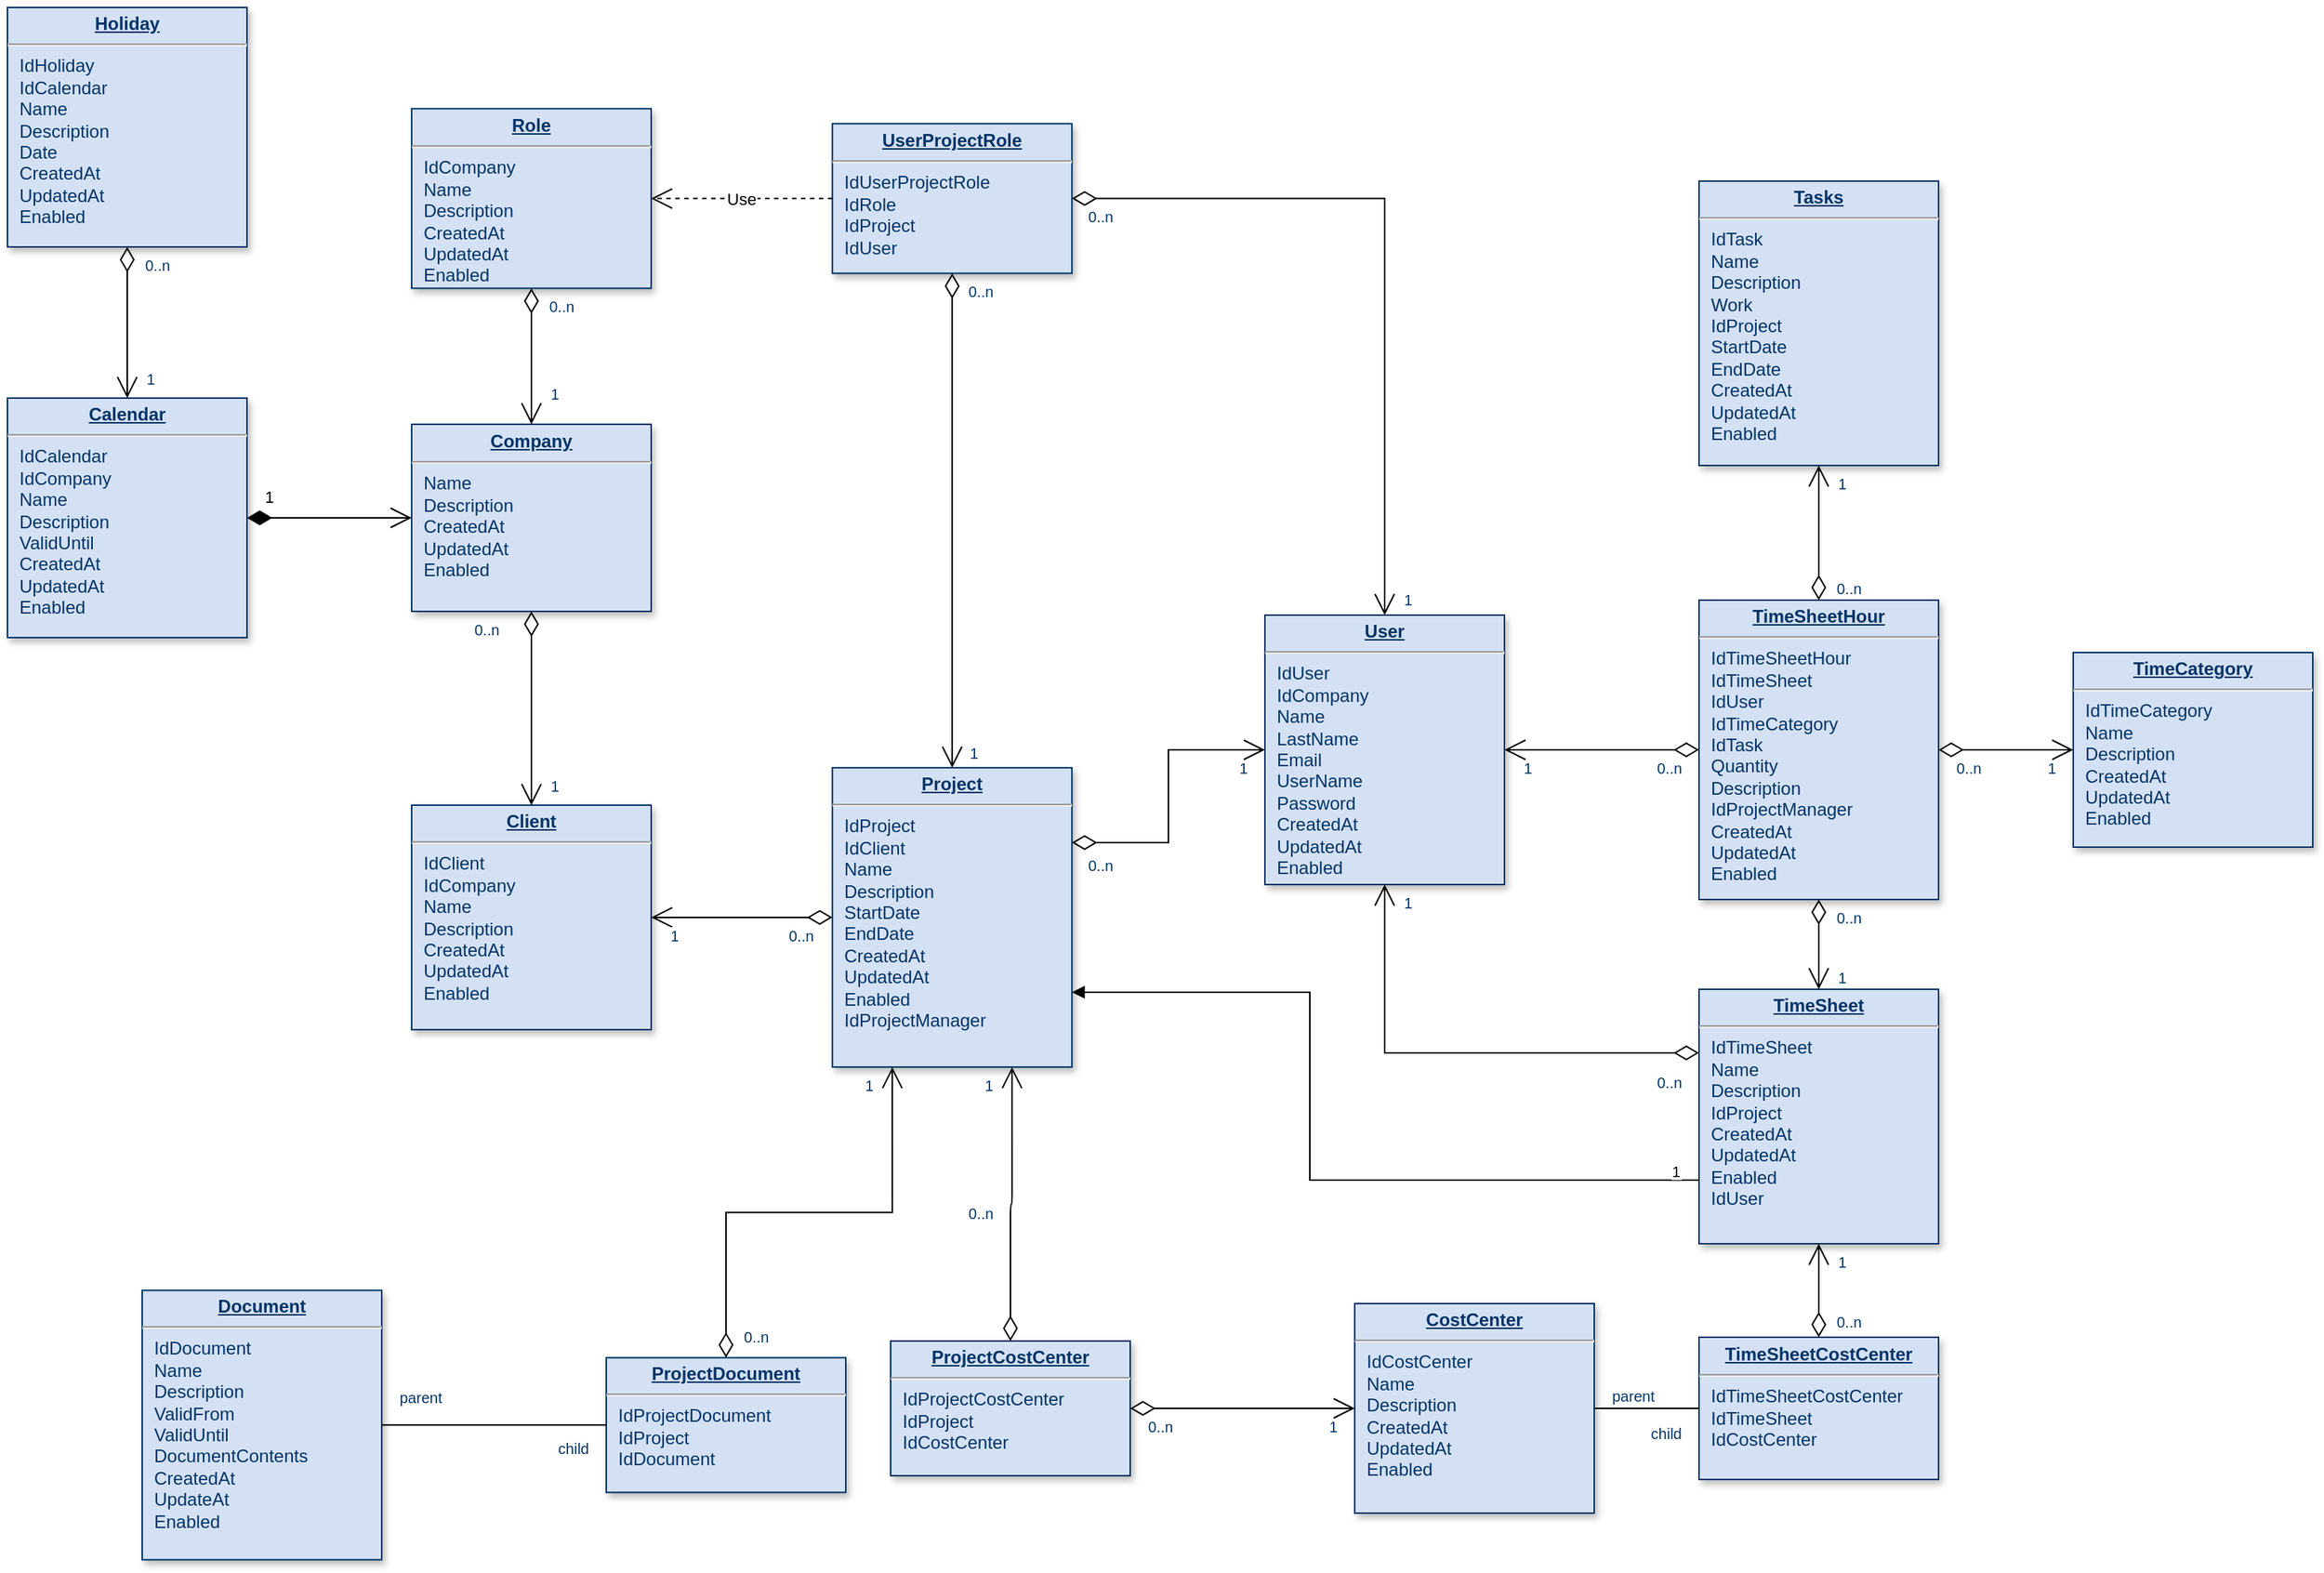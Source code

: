 <mxfile version="20.5.3" type="embed" pages="4"><diagram name="Page-1" id="efa7a0a1-bf9b-a30e-e6df-94a7791c09e9"><mxGraphModel dx="1070" dy="308" grid="0" gridSize="10" guides="1" tooltips="1" connect="1" arrows="1" fold="1" page="0" pageScale="1" pageWidth="826" pageHeight="1169" background="none" math="0" shadow="0"><root><mxCell id="0"/><mxCell id="1" parent="0"/><mxCell id="19" value="&lt;p style=&quot;margin: 0px; margin-top: 4px; text-align: center; text-decoration: underline;&quot;&gt;&lt;strong&gt;Role&lt;/strong&gt;&lt;/p&gt;&lt;hr /&gt;&lt;p style=&quot;margin: 0px; margin-left: 8px;&quot;&gt;IdCompany&lt;br /&gt;Name&lt;/p&gt;&lt;p style=&quot;margin: 0px; margin-left: 8px;&quot;&gt;Description&lt;/p&gt;&lt;p style=&quot;margin: 0px; margin-left: 8px;&quot;&gt;CreatedAt&lt;/p&gt;&lt;p style=&quot;margin: 0px; margin-left: 8px;&quot;&gt;UpdatedAt&lt;/p&gt;&lt;p style=&quot;margin: 0px; margin-left: 8px;&quot;&gt;Enabled&lt;/p&gt;" style="verticalAlign=top;align=left;overflow=fill;fontSize=12;fontFamily=Helvetica;html=1;strokeColor=#003366;shadow=1;fillColor=#D4E1F5;fontColor=#003366" parent="1" vertex="1"><mxGeometry x="310.0" y="91.64" width="160" height="120" as="geometry"/></mxCell><mxCell id="20" value="&lt;p style=&quot;margin: 0px; margin-top: 4px; text-align: center; text-decoration: underline;&quot;&gt;&lt;strong&gt;Company&lt;/strong&gt;&lt;/p&gt;&lt;hr /&gt;&lt;p style=&quot;margin: 0px; margin-left: 8px;&quot;&gt;Name&lt;/p&gt;&lt;p style=&quot;margin: 0px; margin-left: 8px;&quot;&gt;Description&lt;/p&gt;&lt;p style=&quot;margin: 0px; margin-left: 8px;&quot;&gt;CreatedAt&lt;/p&gt;&lt;p style=&quot;margin: 0px; margin-left: 8px;&quot;&gt;UpdatedAt&lt;/p&gt;&lt;p style=&quot;margin: 0px; margin-left: 8px;&quot;&gt;Enabled&lt;/p&gt;" style="verticalAlign=top;align=left;overflow=fill;fontSize=12;fontFamily=Helvetica;html=1;strokeColor=#003366;shadow=1;fillColor=#D4E1F5;fontColor=#003366" parent="1" vertex="1"><mxGeometry x="310.0" y="302.5" width="160" height="125" as="geometry"/></mxCell><mxCell id="21" value="&lt;p style=&quot;margin: 0px; margin-top: 4px; text-align: center; text-decoration: underline;&quot;&gt;&lt;strong&gt;Calendar&lt;/strong&gt;&lt;/p&gt;&lt;hr /&gt;&lt;p style=&quot;margin: 0px; margin-left: 8px;&quot;&gt;IdCalendar&lt;/p&gt;&lt;p style=&quot;margin: 0px; margin-left: 8px;&quot;&gt;IdCompany&lt;/p&gt;&lt;p style=&quot;margin: 0px; margin-left: 8px;&quot;&gt;Name&lt;/p&gt;&lt;p style=&quot;margin: 0px; margin-left: 8px;&quot;&gt;Description&lt;/p&gt;&lt;p style=&quot;margin: 0px; margin-left: 8px;&quot;&gt;ValidUntil&lt;/p&gt;&lt;p style=&quot;margin: 0px; margin-left: 8px;&quot;&gt;CreatedAt&lt;/p&gt;&lt;p style=&quot;margin: 0px; margin-left: 8px;&quot;&gt;UpdatedAt&lt;/p&gt;&lt;p style=&quot;margin: 0px; margin-left: 8px;&quot;&gt;Enabled&lt;/p&gt;" style="verticalAlign=top;align=left;overflow=fill;fontSize=12;fontFamily=Helvetica;html=1;strokeColor=#003366;shadow=1;fillColor=#D4E1F5;fontColor=#003366" parent="1" vertex="1"><mxGeometry x="40.0" y="285.0" width="160" height="160" as="geometry"/></mxCell><mxCell id="22" value="&lt;p style=&quot;margin: 0px; margin-top: 4px; text-align: center; text-decoration: underline;&quot;&gt;&lt;strong&gt;User&lt;/strong&gt;&lt;/p&gt;&lt;hr /&gt;&lt;p style=&quot;margin: 0px; margin-left: 8px;&quot;&gt;IdUser&lt;/p&gt;&lt;p style=&quot;margin: 0px; margin-left: 8px;&quot;&gt;IdCompany&lt;/p&gt;&lt;p style=&quot;margin: 0px; margin-left: 8px;&quot;&gt;Name&lt;/p&gt;&lt;p style=&quot;margin: 0px; margin-left: 8px;&quot;&gt;LastName&lt;/p&gt;&lt;p style=&quot;margin: 0px; margin-left: 8px;&quot;&gt;Email&lt;/p&gt;&lt;p style=&quot;margin: 0px; margin-left: 8px;&quot;&gt;UserName&lt;/p&gt;&lt;p style=&quot;margin: 0px; margin-left: 8px;&quot;&gt;Password&lt;/p&gt;&lt;p style=&quot;margin: 0px; margin-left: 8px;&quot;&gt;CreatedAt&lt;/p&gt;&lt;p style=&quot;margin: 0px; margin-left: 8px;&quot;&gt;UpdatedAt&lt;/p&gt;&lt;p style=&quot;margin: 0px; margin-left: 8px;&quot;&gt;Enabled&lt;/p&gt;" style="verticalAlign=top;align=left;overflow=fill;fontSize=12;fontFamily=Helvetica;html=1;strokeColor=#003366;shadow=1;fillColor=#D4E1F5;fontColor=#003366" parent="1" vertex="1"><mxGeometry x="880.0" y="430" width="160.0" height="180" as="geometry"/></mxCell><mxCell id="23" value="&lt;p style=&quot;margin: 0px; margin-top: 4px; text-align: center; text-decoration: underline;&quot;&gt;&lt;strong&gt;UserProjectRole&lt;/strong&gt;&lt;/p&gt;&lt;hr /&gt;&lt;p style=&quot;margin: 0px; margin-left: 8px;&quot;&gt;IdUserProjectRole&lt;/p&gt;&lt;p style=&quot;margin: 0px; margin-left: 8px;&quot;&gt;IdRole&lt;/p&gt;&lt;p style=&quot;margin: 0px; margin-left: 8px;&quot;&gt;IdProject&lt;/p&gt;&lt;p style=&quot;margin: 0px; margin-left: 8px;&quot;&gt;IdUser&lt;/p&gt;" style="verticalAlign=top;align=left;overflow=fill;fontSize=12;fontFamily=Helvetica;html=1;strokeColor=#003366;shadow=1;fillColor=#D4E1F5;fontColor=#003366" parent="1" vertex="1"><mxGeometry x="591.08" y="101.64" width="160" height="100" as="geometry"/></mxCell><mxCell id="24" value="&lt;p style=&quot;margin: 0px; margin-top: 4px; text-align: center; text-decoration: underline;&quot;&gt;&lt;strong&gt;Client&lt;/strong&gt;&lt;/p&gt;&lt;hr /&gt;&lt;p style=&quot;margin: 0px; margin-left: 8px;&quot;&gt;IdClient&lt;/p&gt;&lt;p style=&quot;margin: 0px; margin-left: 8px;&quot;&gt;IdCompany&lt;/p&gt;&lt;p style=&quot;margin: 0px; margin-left: 8px;&quot;&gt;Name&lt;/p&gt;&lt;p style=&quot;margin: 0px; margin-left: 8px;&quot;&gt;Description&lt;/p&gt;&lt;p style=&quot;margin: 0px; margin-left: 8px;&quot;&gt;CreatedAt&lt;/p&gt;&lt;p style=&quot;margin: 0px; margin-left: 8px;&quot;&gt;UpdatedAt&lt;/p&gt;&lt;p style=&quot;margin: 0px; margin-left: 8px;&quot;&gt;Enabled&lt;/p&gt;" style="verticalAlign=top;align=left;overflow=fill;fontSize=12;fontFamily=Helvetica;html=1;strokeColor=#003366;shadow=1;fillColor=#D4E1F5;fontColor=#003366" parent="1" vertex="1"><mxGeometry x="310.0" y="556.96" width="160" height="150" as="geometry"/></mxCell><mxCell id="25" value="&lt;p style=&quot;margin: 0px; margin-top: 4px; text-align: center; text-decoration: underline;&quot;&gt;&lt;strong&gt;Holiday&lt;/strong&gt;&lt;/p&gt;&lt;hr /&gt;&lt;p style=&quot;margin: 0px; margin-left: 8px;&quot;&gt;IdHoliday&lt;/p&gt;&lt;p style=&quot;margin: 0px; margin-left: 8px;&quot;&gt;IdCalendar&lt;/p&gt;&lt;p style=&quot;margin: 0px; margin-left: 8px;&quot;&gt;Name&lt;/p&gt;&lt;p style=&quot;margin: 0px; margin-left: 8px;&quot;&gt;Description&lt;/p&gt;&lt;p style=&quot;margin: 0px; margin-left: 8px;&quot;&gt;Date&lt;/p&gt;&lt;p style=&quot;margin: 0px; margin-left: 8px;&quot;&gt;CreatedAt&lt;/p&gt;&lt;p style=&quot;margin: 0px; margin-left: 8px;&quot;&gt;UpdatedAt&lt;/p&gt;&lt;p style=&quot;margin: 0px; margin-left: 8px;&quot;&gt;Enabled&lt;/p&gt;" style="verticalAlign=top;align=left;overflow=fill;fontSize=12;fontFamily=Helvetica;html=1;strokeColor=#003366;shadow=1;fillColor=#D4E1F5;fontColor=#003366" parent="1" vertex="1"><mxGeometry x="40.0" y="24.0" width="160" height="160" as="geometry"/></mxCell><mxCell id="26" value="&lt;p style=&quot;margin: 0px; margin-top: 4px; text-align: center; text-decoration: underline;&quot;&gt;&lt;strong&gt;TimeSheet&lt;/strong&gt;&lt;/p&gt;&lt;hr /&gt;&lt;p style=&quot;margin: 0px; margin-left: 8px;&quot;&gt;IdTimeSheet&lt;/p&gt;&lt;p style=&quot;margin: 0px; margin-left: 8px;&quot;&gt;Name&lt;/p&gt;&lt;p style=&quot;margin: 0px; margin-left: 8px;&quot;&gt;Description&lt;/p&gt;&lt;p style=&quot;margin: 0px; margin-left: 8px;&quot;&gt;IdProject&lt;/p&gt;&lt;p style=&quot;margin: 0px; margin-left: 8px;&quot;&gt;CreatedAt&lt;/p&gt;&lt;p style=&quot;margin: 0px; margin-left: 8px;&quot;&gt;UpdatedAt&lt;/p&gt;&lt;p style=&quot;margin: 0px; margin-left: 8px;&quot;&gt;Enabled&lt;/p&gt;&lt;p style=&quot;margin: 0px; margin-left: 8px;&quot;&gt;IdUser&lt;/p&gt;" style="verticalAlign=top;align=left;overflow=fill;fontSize=12;fontFamily=Helvetica;html=1;strokeColor=#003366;shadow=1;fillColor=#D4E1F5;fontColor=#003366" parent="1" vertex="1"><mxGeometry x="1170" y="680" width="160" height="170" as="geometry"/></mxCell><mxCell id="27" value="&lt;p style=&quot;margin: 0px; margin-top: 4px; text-align: center; text-decoration: underline;&quot;&gt;&lt;strong&gt;TimeSheetHour&lt;/strong&gt;&lt;/p&gt;&lt;hr /&gt;&lt;p style=&quot;margin: 0px; margin-left: 8px;&quot;&gt;IdTimeSheetHour&lt;br /&gt;IdTimeSheet&lt;/p&gt;&lt;p style=&quot;margin: 0px; margin-left: 8px;&quot;&gt;IdUser&lt;/p&gt;&lt;p style=&quot;margin: 0px; margin-left: 8px;&quot;&gt;IdTimeCategory&lt;/p&gt;&lt;p style=&quot;margin: 0px; margin-left: 8px;&quot;&gt;IdTask&lt;/p&gt;&lt;p style=&quot;margin: 0px; margin-left: 8px;&quot;&gt;Quantity&lt;/p&gt;&lt;p style=&quot;margin: 0px; margin-left: 8px;&quot;&gt;Description&lt;/p&gt;&lt;p style=&quot;margin: 0px; margin-left: 8px;&quot;&gt;IdProjectManager&lt;/p&gt;&lt;p style=&quot;margin: 0px; margin-left: 8px;&quot;&gt;CreatedAt&lt;/p&gt;&lt;p style=&quot;margin: 0px; margin-left: 8px;&quot;&gt;UpdatedAt&lt;/p&gt;&lt;p style=&quot;margin: 0px; margin-left: 8px;&quot;&gt;Enabled&lt;/p&gt;" style="verticalAlign=top;align=left;overflow=fill;fontSize=12;fontFamily=Helvetica;html=1;strokeColor=#003366;shadow=1;fillColor=#D4E1F5;fontColor=#003366" parent="1" vertex="1"><mxGeometry x="1170" y="420.0" width="160" height="200" as="geometry"/></mxCell><mxCell id="28" value="&lt;p style=&quot;margin: 0px; margin-top: 4px; text-align: center; text-decoration: underline;&quot;&gt;&lt;strong&gt;Document&lt;/strong&gt;&lt;/p&gt;&lt;hr /&gt;&lt;p style=&quot;margin: 0px; margin-left: 8px;&quot;&gt;IdDocument&lt;/p&gt;&lt;p style=&quot;margin: 0px; margin-left: 8px;&quot;&gt;Name&lt;/p&gt;&lt;p style=&quot;margin: 0px; margin-left: 8px;&quot;&gt;Description&lt;/p&gt;&lt;p style=&quot;margin: 0px; margin-left: 8px;&quot;&gt;ValidFrom&lt;/p&gt;&lt;p style=&quot;margin: 0px; margin-left: 8px;&quot;&gt;ValidUntil&lt;/p&gt;&lt;p style=&quot;margin: 0px; margin-left: 8px;&quot;&gt;DocumentContents&lt;/p&gt;&lt;p style=&quot;margin: 0px; margin-left: 8px;&quot;&gt;CreatedAt&lt;/p&gt;&lt;p style=&quot;margin: 0px; margin-left: 8px;&quot;&gt;UpdateAt&lt;/p&gt;&lt;p style=&quot;margin: 0px; margin-left: 8px;&quot;&gt;Enabled&lt;/p&gt;" style="verticalAlign=top;align=left;overflow=fill;fontSize=12;fontFamily=Helvetica;html=1;strokeColor=#003366;shadow=1;fillColor=#D4E1F5;fontColor=#003366" parent="1" vertex="1"><mxGeometry x="130.0" y="881.16" width="160" height="180" as="geometry"/></mxCell><mxCell id="29" value="&lt;p style=&quot;margin: 0px; margin-top: 4px; text-align: center; text-decoration: underline;&quot;&gt;&lt;strong&gt;Project&lt;/strong&gt;&lt;/p&gt;&lt;hr /&gt;&lt;p style=&quot;margin: 0px; margin-left: 8px;&quot;&gt;IdProject&lt;/p&gt;&lt;p style=&quot;margin: 0px; margin-left: 8px;&quot;&gt;IdClient&lt;/p&gt;&lt;p style=&quot;margin: 0px; margin-left: 8px;&quot;&gt;Name&lt;/p&gt;&lt;p style=&quot;margin: 0px; margin-left: 8px;&quot;&gt;Description&lt;/p&gt;&lt;p style=&quot;margin: 0px; margin-left: 8px;&quot;&gt;StartDate&lt;/p&gt;&lt;p style=&quot;margin: 0px; margin-left: 8px;&quot;&gt;EndDate&lt;/p&gt;&lt;p style=&quot;margin: 0px; margin-left: 8px;&quot;&gt;CreatedAt&lt;/p&gt;&lt;p style=&quot;margin: 0px; margin-left: 8px;&quot;&gt;UpdatedAt&lt;/p&gt;&lt;p style=&quot;margin: 0px; margin-left: 8px;&quot;&gt;Enabled&lt;br /&gt;IdProjectManager&lt;/p&gt;" style="verticalAlign=top;align=left;overflow=fill;fontSize=12;fontFamily=Helvetica;html=1;strokeColor=#003366;shadow=1;fillColor=#D4E1F5;fontColor=#003366" parent="1" vertex="1"><mxGeometry x="591.08" y="531.96" width="160" height="200" as="geometry"/></mxCell><mxCell id="30" value="&lt;p style=&quot;margin: 0px; margin-top: 4px; text-align: center; text-decoration: underline;&quot;&gt;&lt;strong&gt;TimeCategory&lt;/strong&gt;&lt;/p&gt;&lt;hr /&gt;&lt;p style=&quot;margin: 0px; margin-left: 8px;&quot;&gt;IdTimeCategory&lt;/p&gt;&lt;p style=&quot;margin: 0px; margin-left: 8px;&quot;&gt;Name&lt;/p&gt;&lt;p style=&quot;margin: 0px; margin-left: 8px;&quot;&gt;Description&lt;/p&gt;&lt;p style=&quot;margin: 0px; margin-left: 8px;&quot;&gt;CreatedAt&lt;/p&gt;&lt;p style=&quot;margin: 0px; margin-left: 8px;&quot;&gt;UpdatedAt&lt;/p&gt;&lt;p style=&quot;margin: 0px; margin-left: 8px;&quot;&gt;Enabled&lt;/p&gt;" style="verticalAlign=top;align=left;overflow=fill;fontSize=12;fontFamily=Helvetica;html=1;strokeColor=#003366;shadow=1;fillColor=#D4E1F5;fontColor=#003366" parent="1" vertex="1"><mxGeometry x="1420.0" y="455.0" width="160" height="130" as="geometry"/></mxCell><mxCell id="31" value="&lt;p style=&quot;margin: 0px; margin-top: 4px; text-align: center; text-decoration: underline;&quot;&gt;&lt;strong&gt;TimeSheetCostCenter&lt;/strong&gt;&lt;/p&gt;&lt;hr /&gt;&lt;p style=&quot;margin: 0px; margin-left: 8px;&quot;&gt;IdTimeSheetCostCenter&lt;/p&gt;&lt;p style=&quot;margin: 0px; margin-left: 8px;&quot;&gt;IdTimeSheet&lt;/p&gt;&lt;p style=&quot;margin: 0px; margin-left: 8px;&quot;&gt;IdCostCenter&lt;/p&gt;" style="verticalAlign=top;align=left;overflow=fill;fontSize=12;fontFamily=Helvetica;html=1;strokeColor=#003366;shadow=1;fillColor=#D4E1F5;fontColor=#003366" parent="1" vertex="1"><mxGeometry x="1170" y="912.5" width="160" height="95" as="geometry"/></mxCell><mxCell id="32" value="&lt;p style=&quot;margin: 0px; margin-top: 4px; text-align: center; text-decoration: underline;&quot;&gt;&lt;strong&gt;CostCenter&lt;/strong&gt;&lt;/p&gt;&lt;hr /&gt;&lt;p style=&quot;margin: 0px; margin-left: 8px;&quot;&gt;IdCostCenter&lt;/p&gt;&lt;p style=&quot;margin: 0px; margin-left: 8px;&quot;&gt;Name&lt;/p&gt;&lt;p style=&quot;margin: 0px; margin-left: 8px;&quot;&gt;Description&lt;/p&gt;&lt;p style=&quot;margin: 0px; margin-left: 8px;&quot;&gt;CreatedAt&lt;/p&gt;&lt;p style=&quot;margin: 0px; margin-left: 8px;&quot;&gt;UpdatedAt&lt;/p&gt;&lt;p style=&quot;margin: 0px; margin-left: 8px;&quot;&gt;Enabled&lt;/p&gt;" style="verticalAlign=top;align=left;overflow=fill;fontSize=12;fontFamily=Helvetica;html=1;strokeColor=#003366;shadow=1;fillColor=#D4E1F5;fontColor=#003366" parent="1" vertex="1"><mxGeometry x="940.0" y="890.0" width="160" height="140" as="geometry"/></mxCell><mxCell id="33" value="&lt;p style=&quot;margin: 0px; margin-top: 4px; text-align: center; text-decoration: underline;&quot;&gt;&lt;strong&gt;ProjectCostCenter&lt;/strong&gt;&lt;/p&gt;&lt;hr /&gt;&lt;p style=&quot;margin: 0px; margin-left: 8px;&quot;&gt;IdProjectCostCenter&lt;/p&gt;&lt;p style=&quot;margin: 0px; margin-left: 8px;&quot;&gt;IdProject&lt;/p&gt;&lt;p style=&quot;margin: 0px; margin-left: 8px;&quot;&gt;IdCostCenter&lt;/p&gt;" style="verticalAlign=top;align=left;overflow=fill;fontSize=12;fontFamily=Helvetica;html=1;strokeColor=#003366;shadow=1;fillColor=#D4E1F5;fontColor=#003366" parent="1" vertex="1"><mxGeometry x="630" y="915.0" width="160" height="90" as="geometry"/></mxCell><mxCell id="34" value="&lt;p style=&quot;margin: 0px ; margin-top: 4px ; text-align: center ; text-decoration: underline&quot;&gt;&lt;strong&gt;ProjectDocument&lt;/strong&gt;&lt;/p&gt;&lt;hr&gt;&lt;p style=&quot;margin: 0px ; margin-left: 8px&quot;&gt;IdProjectDocument&lt;/p&gt;&lt;p style=&quot;margin: 0px ; margin-left: 8px&quot;&gt;IdProject&lt;/p&gt;&lt;p style=&quot;margin: 0px ; margin-left: 8px&quot;&gt;IdDocument&lt;/p&gt;" style="verticalAlign=top;align=left;overflow=fill;fontSize=12;fontFamily=Helvetica;html=1;strokeColor=#003366;shadow=1;fillColor=#D4E1F5;fontColor=#003366" parent="1" vertex="1"><mxGeometry x="440.0" y="926.16" width="160" height="90" as="geometry"/></mxCell><mxCell id="35" value="&lt;p style=&quot;margin: 0px; margin-top: 4px; text-align: center; text-decoration: underline;&quot;&gt;&lt;strong&gt;Tasks&lt;/strong&gt;&lt;/p&gt;&lt;hr /&gt;&lt;p style=&quot;margin: 0px; margin-left: 8px;&quot;&gt;IdTask&lt;/p&gt;&lt;p style=&quot;margin: 0px; margin-left: 8px;&quot;&gt;Name&lt;/p&gt;&lt;p style=&quot;margin: 0px; margin-left: 8px;&quot;&gt;Description&lt;/p&gt;&lt;p style=&quot;margin: 0px; margin-left: 8px;&quot;&gt;Work&lt;/p&gt;&lt;p style=&quot;margin: 0px; margin-left: 8px;&quot;&gt;IdProject&lt;/p&gt;&lt;p style=&quot;margin: 0px; margin-left: 8px;&quot;&gt;StartDate&lt;/p&gt;&lt;p style=&quot;margin: 0px; margin-left: 8px;&quot;&gt;EndDate&lt;/p&gt;&lt;p style=&quot;margin: 0px; margin-left: 8px;&quot;&gt;CreatedAt&lt;/p&gt;&lt;p style=&quot;margin: 0px; margin-left: 8px;&quot;&gt;UpdatedAt&lt;/p&gt;&lt;p style=&quot;margin: 0px; margin-left: 8px;&quot;&gt;Enabled&lt;/p&gt;" style="verticalAlign=top;align=left;overflow=fill;fontSize=12;fontFamily=Helvetica;html=1;strokeColor=#003366;shadow=1;fillColor=#D4E1F5;fontColor=#003366" parent="1" vertex="1"><mxGeometry x="1170" y="140.0" width="160" height="190" as="geometry"/></mxCell><mxCell id="36" value="" style="endArrow=open;endSize=12;startArrow=diamondThin;startSize=14;startFill=0;edgeStyle=orthogonalEdgeStyle;" parent="1" source="19" target="20" edge="1"><mxGeometry y="160" as="geometry"><mxPoint y="160" as="sourcePoint"/><mxPoint x="160" y="160" as="targetPoint"/></mxGeometry></mxCell><mxCell id="37" value="0..n" style="resizable=0;align=left;verticalAlign=top;labelBackgroundColor=#ffffff;fontSize=10;strokeColor=#003366;shadow=1;fillColor=#D4E1F5;fontColor=#003366" parent="36" connectable="0" vertex="1"><mxGeometry x="-1" relative="1" as="geometry"><mxPoint x="10" as="offset"/></mxGeometry></mxCell><mxCell id="38" value="1" style="resizable=0;align=right;verticalAlign=top;labelBackgroundColor=#ffffff;fontSize=10;strokeColor=#003366;shadow=1;fillColor=#D4E1F5;fontColor=#003366" parent="36" connectable="0" vertex="1"><mxGeometry x="1" relative="1" as="geometry"><mxPoint x="590" y="105" as="offset"/></mxGeometry></mxCell><mxCell id="45" value="" style="endArrow=open;endSize=12;startArrow=diamondThin;startSize=14;startFill=0;edgeStyle=orthogonalEdgeStyle;rounded=0" parent="1" source="23" target="22" edge="1"><mxGeometry x="519.36" y="180" as="geometry"><mxPoint x="519.36" y="180" as="sourcePoint"/><mxPoint x="679.36" y="180" as="targetPoint"/></mxGeometry></mxCell><mxCell id="46" value="0..n" style="resizable=0;align=left;verticalAlign=top;labelBackgroundColor=#ffffff;fontSize=10;strokeColor=#003366;shadow=1;fillColor=#D4E1F5;fontColor=#003366" parent="45" connectable="0" vertex="1"><mxGeometry x="-1" relative="1" as="geometry"><mxPoint x="8.92" as="offset"/></mxGeometry></mxCell><mxCell id="47" value="1" style="resizable=0;align=right;verticalAlign=top;labelBackgroundColor=#ffffff;fontSize=10;strokeColor=#003366;shadow=1;fillColor=#D4E1F5;fontColor=#003366" parent="45" connectable="0" vertex="1"><mxGeometry x="1" relative="1" as="geometry"><mxPoint x="-550" y="-160.0" as="offset"/></mxGeometry></mxCell><mxCell id="48" value="" style="endArrow=open;endSize=12;startArrow=diamondThin;startSize=14;startFill=0;edgeStyle=orthogonalEdgeStyle;exitX=1;exitY=0.25;rounded=0" parent="1" source="29" target="22" edge="1"><mxGeometry x="769.36" y="450" as="geometry"><mxPoint x="769.36" y="450" as="sourcePoint"/><mxPoint x="929.36" y="450" as="targetPoint"/></mxGeometry></mxCell><mxCell id="49" value="0..n" style="resizable=0;align=left;verticalAlign=top;labelBackgroundColor=#ffffff;fontSize=10;strokeColor=#003366;shadow=1;fillColor=#D4E1F5;fontColor=#003366" parent="48" connectable="0" vertex="1"><mxGeometry x="-1" relative="1" as="geometry"><mxPoint x="8.92" y="3.04" as="offset"/></mxGeometry></mxCell><mxCell id="50" value="1" style="resizable=0;align=right;verticalAlign=top;labelBackgroundColor=#ffffff;fontSize=10;strokeColor=#003366;shadow=1;fillColor=#D4E1F5;fontColor=#003366" parent="48" connectable="0" vertex="1"><mxGeometry x="1" relative="1" as="geometry"><mxPoint x="-10" as="offset"/></mxGeometry></mxCell><mxCell id="51" value="" style="endArrow=open;endSize=12;startArrow=diamondThin;startSize=14;startFill=0;edgeStyle=orthogonalEdgeStyle" parent="1" source="23" target="29" edge="1"><mxGeometry x="389.36" y="350" as="geometry"><mxPoint x="389.36" y="350" as="sourcePoint"/><mxPoint x="549.36" y="350" as="targetPoint"/></mxGeometry></mxCell><mxCell id="52" value="0..n" style="resizable=0;align=left;verticalAlign=top;labelBackgroundColor=#ffffff;fontSize=10;strokeColor=#003366;shadow=1;fillColor=#D4E1F5;fontColor=#003366" parent="51" connectable="0" vertex="1"><mxGeometry x="-1" relative="1" as="geometry"><mxPoint x="8.92" as="offset"/></mxGeometry></mxCell><mxCell id="53" value="1" style="resizable=0;align=right;verticalAlign=top;labelBackgroundColor=#ffffff;fontSize=10;strokeColor=#003366;shadow=1;fillColor=#D4E1F5;fontColor=#003366" parent="51" connectable="0" vertex="1"><mxGeometry x="1" relative="1" as="geometry"><mxPoint x="18.92" y="-21.96" as="offset"/></mxGeometry></mxCell><mxCell id="54" value="" style="endArrow=open;endSize=12;startArrow=diamondThin;startSize=14;startFill=0;edgeStyle=orthogonalEdgeStyle;exitX=0;exitY=0.25;rounded=0" parent="1" source="26" target="22" edge="1"><mxGeometry x="1209.36" y="170" as="geometry"><mxPoint x="1209.36" y="170" as="sourcePoint"/><mxPoint x="1369.36" y="170" as="targetPoint"/></mxGeometry></mxCell><mxCell id="55" value="0..n" style="resizable=0;align=left;verticalAlign=top;labelBackgroundColor=#ffffff;fontSize=10;strokeColor=#003366;shadow=1;fillColor=#D4E1F5;fontColor=#003366" parent="54" connectable="0" vertex="1"><mxGeometry x="-1" relative="1" as="geometry"><mxPoint x="-30" y="7.5" as="offset"/></mxGeometry></mxCell><mxCell id="56" value="1" style="resizable=0;align=right;verticalAlign=top;labelBackgroundColor=#ffffff;fontSize=10;strokeColor=#003366;shadow=1;fillColor=#D4E1F5;fontColor=#003366" parent="54" connectable="0" vertex="1"><mxGeometry x="1" relative="1" as="geometry"><mxPoint x="20" as="offset"/></mxGeometry></mxCell><mxCell id="57" value="" style="endArrow=open;endSize=12;startArrow=diamondThin;startSize=14;startFill=0;edgeStyle=orthogonalEdgeStyle" parent="1" source="27" target="26" edge="1"><mxGeometry x="1269.36" y="180" as="geometry"><mxPoint x="1269.36" y="180" as="sourcePoint"/><mxPoint x="1429.36" y="180" as="targetPoint"/></mxGeometry></mxCell><mxCell id="58" value="0..n" style="resizable=0;align=left;verticalAlign=top;labelBackgroundColor=#ffffff;fontSize=10;strokeColor=#003366;shadow=1;fillColor=#D4E1F5;fontColor=#003366" parent="57" connectable="0" vertex="1"><mxGeometry x="-1" relative="1" as="geometry"><mxPoint x="10" as="offset"/></mxGeometry></mxCell><mxCell id="59" value="1" style="resizable=0;align=right;verticalAlign=top;labelBackgroundColor=#ffffff;fontSize=10;strokeColor=#003366;shadow=1;fillColor=#D4E1F5;fontColor=#003366" parent="57" connectable="0" vertex="1"><mxGeometry x="1" relative="1" as="geometry"><mxPoint x="20" y="-20" as="offset"/></mxGeometry></mxCell><mxCell id="63" value="" style="endArrow=open;endSize=12;startArrow=diamondThin;startSize=14;startFill=0;edgeStyle=orthogonalEdgeStyle;entryX=0.75;entryY=1" parent="1" source="33" target="29" edge="1"><mxGeometry x="479.36" y="790" as="geometry"><mxPoint x="479.36" y="790" as="sourcePoint"/><mxPoint x="639.36" y="790" as="targetPoint"/></mxGeometry></mxCell><mxCell id="64" value="0..n" style="resizable=0;align=left;verticalAlign=top;labelBackgroundColor=#ffffff;fontSize=10;strokeColor=#003366;shadow=1;fillColor=#D4E1F5;fontColor=#003366" parent="63" connectable="0" vertex="1"><mxGeometry x="-1" relative="1" as="geometry"><mxPoint x="-30" y="-97.5" as="offset"/></mxGeometry></mxCell><mxCell id="65" value="1" style="resizable=0;align=right;verticalAlign=top;labelBackgroundColor=#ffffff;fontSize=10;strokeColor=#003366;shadow=1;fillColor=#D4E1F5;fontColor=#003366" parent="63" connectable="0" vertex="1"><mxGeometry x="1" relative="1" as="geometry"><mxPoint x="-11.08" as="offset"/></mxGeometry></mxCell><mxCell id="66" value="" style="endArrow=open;endSize=12;startArrow=diamondThin;startSize=14;startFill=0;edgeStyle=orthogonalEdgeStyle" parent="1" source="33" target="32" edge="1"><mxGeometry x="469.36" y="526.16" as="geometry"><mxPoint x="469.36" y="526.16" as="sourcePoint"/><mxPoint x="980" y="1061.16" as="targetPoint"/></mxGeometry></mxCell><mxCell id="67" value="0..n" style="resizable=0;align=left;verticalAlign=top;labelBackgroundColor=#ffffff;fontSize=10;strokeColor=#003366;shadow=1;fillColor=#D4E1F5;fontColor=#003366" parent="66" connectable="0" vertex="1"><mxGeometry x="-1" relative="1" as="geometry"><mxPoint x="10" as="offset"/></mxGeometry></mxCell><mxCell id="68" value="1" style="resizable=0;align=right;verticalAlign=top;labelBackgroundColor=#ffffff;fontSize=10;strokeColor=#003366;shadow=1;fillColor=#D4E1F5;fontColor=#003366" parent="66" connectable="0" vertex="1"><mxGeometry x="1" relative="1" as="geometry"><mxPoint x="-10" as="offset"/></mxGeometry></mxCell><mxCell id="72" value="" style="endArrow=open;endSize=12;startArrow=diamondThin;startSize=14;startFill=0;edgeStyle=orthogonalEdgeStyle;entryX=0.25;entryY=1;rounded=0" parent="1" source="34" target="29" edge="1"><mxGeometry x="419.36" y="820" as="geometry"><mxPoint x="419.36" y="820" as="sourcePoint"/><mxPoint x="579.36" y="820" as="targetPoint"/></mxGeometry></mxCell><mxCell id="73" value="0..n" style="resizable=0;align=left;verticalAlign=top;labelBackgroundColor=#ffffff;fontSize=10;strokeColor=#003366;shadow=1;fillColor=#D4E1F5;fontColor=#003366" parent="72" connectable="0" vertex="1"><mxGeometry x="-1" relative="1" as="geometry"><mxPoint x="10" y="-26.16" as="offset"/></mxGeometry></mxCell><mxCell id="74" value="1" style="resizable=0;align=right;verticalAlign=top;labelBackgroundColor=#ffffff;fontSize=10;strokeColor=#003366;shadow=1;fillColor=#D4E1F5;fontColor=#003366" parent="72" connectable="0" vertex="1"><mxGeometry x="1" relative="1" as="geometry"><mxPoint x="-11.08" as="offset"/></mxGeometry></mxCell><mxCell id="75" value="" style="endArrow=open;endSize=12;startArrow=diamondThin;startSize=14;startFill=0;edgeStyle=orthogonalEdgeStyle" parent="1" source="31" target="26" edge="1"><mxGeometry x="1079.36" y="560" as="geometry"><mxPoint x="1079.36" y="560" as="sourcePoint"/><mxPoint x="1239.36" y="560" as="targetPoint"/></mxGeometry></mxCell><mxCell id="76" value="0..n" style="resizable=0;align=left;verticalAlign=top;labelBackgroundColor=#ffffff;fontSize=10;strokeColor=#003366;shadow=1;fillColor=#D4E1F5;fontColor=#003366" parent="75" connectable="0" vertex="1"><mxGeometry x="-1" relative="1" as="geometry"><mxPoint x="10.0" y="-22.5" as="offset"/></mxGeometry></mxCell><mxCell id="77" value="1" style="resizable=0;align=right;verticalAlign=top;labelBackgroundColor=#ffffff;fontSize=10;strokeColor=#003366;shadow=1;fillColor=#D4E1F5;fontColor=#003366" parent="75" connectable="0" vertex="1"><mxGeometry x="1" relative="1" as="geometry"><mxPoint x="20" as="offset"/></mxGeometry></mxCell><mxCell id="78" value="" style="endArrow=open;endSize=12;startArrow=diamondThin;startSize=14;startFill=0;edgeStyle=orthogonalEdgeStyle" parent="1" source="27" target="30" edge="1"><mxGeometry x="1309.36" y="540" as="geometry"><mxPoint x="1309.36" y="540" as="sourcePoint"/><mxPoint x="1469.36" y="540" as="targetPoint"/></mxGeometry></mxCell><mxCell id="79" value="0..n" style="resizable=0;align=left;verticalAlign=top;labelBackgroundColor=#ffffff;fontSize=10;strokeColor=#003366;shadow=1;fillColor=#D4E1F5;fontColor=#003366" parent="78" connectable="0" vertex="1"><mxGeometry x="-1" relative="1" as="geometry"><mxPoint x="10" as="offset"/></mxGeometry></mxCell><mxCell id="80" value="1" style="resizable=0;align=right;verticalAlign=top;labelBackgroundColor=#ffffff;fontSize=10;strokeColor=#003366;shadow=1;fillColor=#D4E1F5;fontColor=#003366" parent="78" connectable="0" vertex="1"><mxGeometry x="1" relative="1" as="geometry"><mxPoint x="-10" as="offset"/></mxGeometry></mxCell><mxCell id="81" value="" style="endArrow=open;endSize=12;startArrow=diamondThin;startSize=14;startFill=0;edgeStyle=orthogonalEdgeStyle" parent="1" source="27" target="35" edge="1"><mxGeometry x="1119.36" y="540" as="geometry"><mxPoint x="1119.36" y="540" as="sourcePoint"/><mxPoint x="1279.36" y="540" as="targetPoint"/></mxGeometry></mxCell><mxCell id="82" value="0..n" style="resizable=0;align=left;verticalAlign=top;labelBackgroundColor=#ffffff;fontSize=10;strokeColor=#003366;shadow=1;fillColor=#D4E1F5;fontColor=#003366" parent="81" connectable="0" vertex="1"><mxGeometry x="-1" relative="1" as="geometry"><mxPoint x="10" y="-20" as="offset"/></mxGeometry></mxCell><mxCell id="83" value="1" style="resizable=0;align=right;verticalAlign=top;labelBackgroundColor=#ffffff;fontSize=10;strokeColor=#003366;shadow=1;fillColor=#D4E1F5;fontColor=#003366" parent="81" connectable="0" vertex="1"><mxGeometry x="1" relative="1" as="geometry"><mxPoint x="20" as="offset"/></mxGeometry></mxCell><mxCell id="84" value="" style="endArrow=open;endSize=12;startArrow=diamondThin;startSize=14;startFill=0;edgeStyle=orthogonalEdgeStyle" parent="1" source="27" target="22" edge="1"><mxGeometry x="1389.36" y="130" as="geometry"><mxPoint x="1389.36" y="130" as="sourcePoint"/><mxPoint x="1549.36" y="130" as="targetPoint"/></mxGeometry></mxCell><mxCell id="85" value="0..n" style="resizable=0;align=left;verticalAlign=top;labelBackgroundColor=#ffffff;fontSize=10;strokeColor=#003366;shadow=1;fillColor=#D4E1F5;fontColor=#003366" parent="84" connectable="0" vertex="1"><mxGeometry x="-1" relative="1" as="geometry"><mxPoint x="-30" as="offset"/></mxGeometry></mxCell><mxCell id="86" value="1" style="resizable=0;align=right;verticalAlign=top;labelBackgroundColor=#ffffff;fontSize=10;strokeColor=#003366;shadow=1;fillColor=#D4E1F5;fontColor=#003366" parent="84" connectable="0" vertex="1"><mxGeometry x="1" relative="1" as="geometry"><mxPoint x="20" y="2.728e-13" as="offset"/></mxGeometry></mxCell><mxCell id="87" value="" style="endArrow=open;endSize=12;startArrow=diamondThin;startSize=14;startFill=0;edgeStyle=orthogonalEdgeStyle" parent="1" source="20" target="24" edge="1"><mxGeometry x="519.36" y="200" as="geometry"><mxPoint x="519.36" y="200" as="sourcePoint"/><mxPoint x="679.36" y="200" as="targetPoint"/></mxGeometry></mxCell><mxCell id="88" value="0..n" style="resizable=0;align=left;verticalAlign=top;labelBackgroundColor=#ffffff;fontSize=10;strokeColor=#003366;shadow=1;fillColor=#D4E1F5;fontColor=#003366" parent="87" connectable="0" vertex="1"><mxGeometry x="-1" relative="1" as="geometry"><mxPoint x="-40" as="offset"/></mxGeometry></mxCell><mxCell id="89" value="1" style="resizable=0;align=right;verticalAlign=top;labelBackgroundColor=#ffffff;fontSize=10;strokeColor=#003366;shadow=1;fillColor=#D4E1F5;fontColor=#003366" parent="87" connectable="0" vertex="1"><mxGeometry x="1" relative="1" as="geometry"><mxPoint x="20.0" y="-25.0" as="offset"/></mxGeometry></mxCell><mxCell id="90" value="" style="endArrow=open;endSize=12;startArrow=diamondThin;startSize=14;startFill=0;edgeStyle=orthogonalEdgeStyle" parent="1" source="25" target="21" edge="1"><mxGeometry x="620" y="340" as="geometry"><mxPoint x="620" y="340" as="sourcePoint"/><mxPoint x="780" y="340" as="targetPoint"/></mxGeometry></mxCell><mxCell id="91" value="0..n" style="resizable=0;align=left;verticalAlign=top;labelBackgroundColor=#ffffff;fontSize=10;strokeColor=#003366;shadow=1;fillColor=#D4E1F5;fontColor=#003366" parent="90" connectable="0" vertex="1"><mxGeometry x="-1" relative="1" as="geometry"><mxPoint x="10" as="offset"/></mxGeometry></mxCell><mxCell id="92" value="1" style="resizable=0;align=right;verticalAlign=top;labelBackgroundColor=#ffffff;fontSize=10;strokeColor=#003366;shadow=1;fillColor=#D4E1F5;fontColor=#003366" parent="90" connectable="0" vertex="1"><mxGeometry x="1" relative="1" as="geometry"><mxPoint x="20" y="-25.0" as="offset"/></mxGeometry></mxCell><mxCell id="99" value="" style="endArrow=open;endSize=12;startArrow=diamondThin;startSize=14;startFill=0;edgeStyle=orthogonalEdgeStyle" parent="1" source="29" target="24" edge="1"><mxGeometry x="369.36" y="360" as="geometry"><mxPoint x="369.36" y="360" as="sourcePoint"/><mxPoint x="529.36" y="360" as="targetPoint"/><Array as="points"/></mxGeometry></mxCell><mxCell id="100" value="0..n" style="resizable=0;align=left;verticalAlign=top;labelBackgroundColor=#ffffff;fontSize=10;strokeColor=#003366;shadow=1;fillColor=#D4E1F5;fontColor=#003366" parent="99" connectable="0" vertex="1"><mxGeometry x="-1" relative="1" as="geometry"><mxPoint x="-31.08" as="offset"/></mxGeometry></mxCell><mxCell id="101" value="1" style="resizable=0;align=right;verticalAlign=top;labelBackgroundColor=#ffffff;fontSize=10;strokeColor=#003366;shadow=1;fillColor=#D4E1F5;fontColor=#003366" parent="99" connectable="0" vertex="1"><mxGeometry x="1" relative="1" as="geometry"><mxPoint x="20.0" y="1.895e-13" as="offset"/></mxGeometry></mxCell><mxCell id="102" value="Use" style="endArrow=open;endSize=12;dashed=1" parent="1" source="23" target="19" edge="1"><mxGeometry x="430" y="50" as="geometry"><mxPoint x="430" y="50" as="sourcePoint"/><mxPoint x="590" y="50" as="targetPoint"/></mxGeometry></mxCell><mxCell id="103" value="1" style="endArrow=open;endSize=12;startArrow=diamondThin;startSize=14;startFill=1;edgeStyle=orthogonalEdgeStyle;align=left;verticalAlign=bottom;" parent="1" source="21" target="20" edge="1"><mxGeometry x="-0.818" y="5.0" relative="1" as="geometry"><mxPoint x="80" y="510" as="sourcePoint"/><mxPoint x="240" y="510" as="targetPoint"/><mxPoint as="offset"/></mxGeometry></mxCell><mxCell id="107" value="" style="endArrow=none;edgeStyle=orthogonalEdgeStyle;" parent="1" source="28" target="34" edge="1"><mxGeometry x="190" y="950" as="geometry"><mxPoint x="190" y="950" as="sourcePoint"/><mxPoint x="350" y="950" as="targetPoint"/></mxGeometry></mxCell><mxCell id="108" value="parent" style="resizable=0;align=left;verticalAlign=bottom;labelBackgroundColor=#ffffff;fontSize=10;strokeColor=#003366;shadow=1;fillColor=#D4E1F5;fontColor=#003366" parent="107" connectable="0" vertex="1"><mxGeometry x="-1" relative="1" as="geometry"><mxPoint x="10" y="-10" as="offset"/></mxGeometry></mxCell><mxCell id="109" value="child" style="resizable=0;align=right;verticalAlign=bottom;labelBackgroundColor=#ffffff;fontSize=10;strokeColor=#003366;shadow=1;fillColor=#D4E1F5;fontColor=#003366" parent="107" connectable="0" vertex="1"><mxGeometry x="1" relative="1" as="geometry"><mxPoint x="-10" y="23.84" as="offset"/></mxGeometry></mxCell><mxCell id="110" value="" style="endArrow=none;edgeStyle=orthogonalEdgeStyle;" parent="1" source="32" target="31" edge="1"><mxGeometry x="910" y="972.5" as="geometry"><mxPoint x="910" y="972.5" as="sourcePoint"/><mxPoint x="1070" y="972.5" as="targetPoint"/></mxGeometry></mxCell><mxCell id="111" value="parent" style="resizable=0;align=left;verticalAlign=bottom;labelBackgroundColor=#ffffff;fontSize=10;strokeColor=#003366;shadow=1;fillColor=#D4E1F5;fontColor=#003366" parent="110" connectable="0" vertex="1"><mxGeometry x="-1" relative="1" as="geometry"><mxPoint x="10" as="offset"/></mxGeometry></mxCell><mxCell id="112" value="child" style="resizable=0;align=right;verticalAlign=bottom;labelBackgroundColor=#ffffff;fontSize=10;strokeColor=#003366;shadow=1;fillColor=#D4E1F5;fontColor=#003366" parent="110" connectable="0" vertex="1"><mxGeometry x="1" relative="1" as="geometry"><mxPoint x="-10" y="25" as="offset"/></mxGeometry></mxCell><mxCell id="113" value="" style="endArrow=block;endFill=1;edgeStyle=orthogonalEdgeStyle;align=left;verticalAlign=top;entryX=1;entryY=0.75;exitX=0;exitY=0.75;rounded=0" parent="1" source="26" target="29" edge="1"><mxGeometry x="-1" relative="1" as="geometry"><mxPoint x="910" y="840" as="sourcePoint"/><mxPoint x="1070" y="840" as="targetPoint"/><Array as="points"><mxPoint x="910" y="808"/><mxPoint x="910" y="682"/></Array></mxGeometry></mxCell><mxCell id="114" value="1" style="resizable=0;align=left;verticalAlign=bottom;labelBackgroundColor=#ffffff;fontSize=10" parent="113" connectable="0" vertex="1"><mxGeometry x="-1" relative="1" as="geometry"><mxPoint x="-20.0" y="2.5" as="offset"/></mxGeometry></mxCell></root></mxGraphModel></diagram><diagram id="ZVLNnc0YSgS3aACEOtfV" name="base de datos">&#xa;    <mxGraphModel dx="1274" dy="976" grid="0" gridSize="10" guides="1" tooltips="1" connect="1" arrows="1" fold="1" page="0" pageScale="1" pageWidth="6000" pageHeight="6000" math="0" shadow="0">&#xa;      <root>&#xa;        <mxCell id="0"/>&#xa;        <mxCell id="1" parent="0"/>&#xa;        <mxCell id="6ttbXimkNcpTjYlG3lqd-1" value="Artistas" style="swimlane;fontStyle=0;childLayout=stackLayout;horizontal=1;startSize=26;fillColor=none;horizontalStack=0;resizeParent=1;resizeParentMax=0;resizeLast=0;collapsible=1;marginBottom=0;whiteSpace=wrap;html=1;strokeColor=#E6E6E6;" vertex="1" parent="1">&#xa;          <mxGeometry x="-67" y="44" width="140" height="234" as="geometry"/>&#xa;        </mxCell>&#xa;        <mxCell id="6ttbXimkNcpTjYlG3lqd-2" value="IdArtista" style="text;strokeColor=none;fillColor=none;align=left;verticalAlign=top;spacingLeft=4;spacingRight=4;overflow=hidden;rotatable=0;points=[[0,0.5],[1,0.5]];portConstraint=eastwest;whiteSpace=wrap;html=1;" vertex="1" parent="6ttbXimkNcpTjYlG3lqd-1">&#xa;          <mxGeometry y="26" width="140" height="26" as="geometry"/>&#xa;        </mxCell>&#xa;        <mxCell id="6ttbXimkNcpTjYlG3lqd-3" value="Nombre" style="text;strokeColor=none;fillColor=none;align=left;verticalAlign=top;spacingLeft=4;spacingRight=4;overflow=hidden;rotatable=0;points=[[0,0.5],[1,0.5]];portConstraint=eastwest;whiteSpace=wrap;html=1;" vertex="1" parent="6ttbXimkNcpTjYlG3lqd-1">&#xa;          <mxGeometry y="52" width="140" height="26" as="geometry"/>&#xa;        </mxCell>&#xa;        <mxCell id="6ttbXimkNcpTjYlG3lqd-4" value="FechaNacimiento&lt;span style=&quot;white-space: pre;&quot;&gt; &lt;/span&gt;" style="text;strokeColor=none;fillColor=none;align=left;verticalAlign=top;spacingLeft=4;spacingRight=4;overflow=hidden;rotatable=0;points=[[0,0.5],[1,0.5]];portConstraint=eastwest;whiteSpace=wrap;html=1;" vertex="1" parent="6ttbXimkNcpTjYlG3lqd-1">&#xa;          <mxGeometry y="78" width="140" height="26" as="geometry"/>&#xa;        </mxCell>&#xa;        <mxCell id="3PhDdEmraWOLMcOx_TYG-1" value="Genero" style="text;strokeColor=none;fillColor=none;align=left;verticalAlign=top;spacingLeft=4;spacingRight=4;overflow=hidden;rotatable=0;points=[[0,0.5],[1,0.5]];portConstraint=eastwest;whiteSpace=wrap;html=1;" vertex="1" parent="6ttbXimkNcpTjYlG3lqd-1">&#xa;          <mxGeometry y="104" width="140" height="26" as="geometry"/>&#xa;        </mxCell>&#xa;        <mxCell id="3PhDdEmraWOLMcOx_TYG-2" value="Nacionalidad" style="text;strokeColor=none;fillColor=none;align=left;verticalAlign=top;spacingLeft=4;spacingRight=4;overflow=hidden;rotatable=0;points=[[0,0.5],[1,0.5]];portConstraint=eastwest;whiteSpace=wrap;html=1;" vertex="1" parent="6ttbXimkNcpTjYlG3lqd-1">&#xa;          <mxGeometry y="130" width="140" height="26" as="geometry"/>&#xa;        </mxCell>&#xa;        <mxCell id="3PhDdEmraWOLMcOx_TYG-3" value="Biografia" style="text;strokeColor=none;fillColor=none;align=left;verticalAlign=top;spacingLeft=4;spacingRight=4;overflow=hidden;rotatable=0;points=[[0,0.5],[1,0.5]];portConstraint=eastwest;whiteSpace=wrap;html=1;" vertex="1" parent="6ttbXimkNcpTjYlG3lqd-1">&#xa;          <mxGeometry y="156" width="140" height="26" as="geometry"/>&#xa;        </mxCell>&#xa;        <mxCell id="3PhDdEmraWOLMcOx_TYG-5" value="NumeroAlbums" style="text;strokeColor=none;fillColor=none;align=left;verticalAlign=top;spacingLeft=4;spacingRight=4;overflow=hidden;rotatable=0;points=[[0,0.5],[1,0.5]];portConstraint=eastwest;whiteSpace=wrap;html=1;" vertex="1" parent="6ttbXimkNcpTjYlG3lqd-1">&#xa;          <mxGeometry y="182" width="140" height="26" as="geometry"/>&#xa;        </mxCell>&#xa;        <mxCell id="3PhDdEmraWOLMcOx_TYG-6" value="NumeroCanciones" style="text;strokeColor=none;fillColor=none;align=left;verticalAlign=top;spacingLeft=4;spacingRight=4;overflow=hidden;rotatable=0;points=[[0,0.5],[1,0.5]];portConstraint=eastwest;whiteSpace=wrap;html=1;" vertex="1" parent="6ttbXimkNcpTjYlG3lqd-1">&#xa;          <mxGeometry y="208" width="140" height="26" as="geometry"/>&#xa;        </mxCell>&#xa;        <mxCell id="PWDqfCHxRdcIZzyd3df6-1" value="Albums" style="swimlane;fontStyle=0;childLayout=stackLayout;horizontal=1;startSize=26;fillColor=none;horizontalStack=0;resizeParent=1;resizeParentMax=0;resizeLast=0;collapsible=1;marginBottom=0;whiteSpace=wrap;html=1;" vertex="1" parent="1">&#xa;          <mxGeometry x="375" y="70" width="140" height="234" as="geometry"/>&#xa;        </mxCell>&#xa;        <mxCell id="SlWlWITQNvY6XAsYIgrh-23" value="IdAlbum" style="text;strokeColor=none;fillColor=none;align=left;verticalAlign=top;spacingLeft=4;spacingRight=4;overflow=hidden;rotatable=0;points=[[0,0.5],[1,0.5]];portConstraint=eastwest;whiteSpace=wrap;html=1;" vertex="1" parent="PWDqfCHxRdcIZzyd3df6-1">&#xa;          <mxGeometry y="26" width="140" height="26" as="geometry"/>&#xa;        </mxCell>&#xa;        <mxCell id="PWDqfCHxRdcIZzyd3df6-2" value="Titulo" style="text;strokeColor=none;fillColor=none;align=left;verticalAlign=top;spacingLeft=4;spacingRight=4;overflow=hidden;rotatable=0;points=[[0,0.5],[1,0.5]];portConstraint=eastwest;whiteSpace=wrap;html=1;" vertex="1" parent="PWDqfCHxRdcIZzyd3df6-1">&#xa;          <mxGeometry y="52" width="140" height="26" as="geometry"/>&#xa;        </mxCell>&#xa;        <mxCell id="Gxn6xcpj9vDr7-TD3VKc-1" value="IdArtista" style="text;strokeColor=none;fillColor=none;align=left;verticalAlign=top;spacingLeft=4;spacingRight=4;overflow=hidden;rotatable=0;points=[[0,0.5],[1,0.5]];portConstraint=eastwest;whiteSpace=wrap;html=1;" vertex="1" parent="PWDqfCHxRdcIZzyd3df6-1">&#xa;          <mxGeometry y="78" width="140" height="26" as="geometry"/>&#xa;        </mxCell>&#xa;        <mxCell id="PWDqfCHxRdcIZzyd3df6-3" value="FechaLanzamiento" style="text;strokeColor=none;fillColor=none;align=left;verticalAlign=top;spacingLeft=4;spacingRight=4;overflow=hidden;rotatable=0;points=[[0,0.5],[1,0.5]];portConstraint=eastwest;whiteSpace=wrap;html=1;" vertex="1" parent="PWDqfCHxRdcIZzyd3df6-1">&#xa;          <mxGeometry y="104" width="140" height="26" as="geometry"/>&#xa;        </mxCell>&#xa;        <mxCell id="PWDqfCHxRdcIZzyd3df6-4" value="NumeroCanciones" style="text;strokeColor=none;fillColor=none;align=left;verticalAlign=top;spacingLeft=4;spacingRight=4;overflow=hidden;rotatable=0;points=[[0,0.5],[1,0.5]];portConstraint=eastwest;whiteSpace=wrap;html=1;" vertex="1" parent="PWDqfCHxRdcIZzyd3df6-1">&#xa;          <mxGeometry y="130" width="140" height="26" as="geometry"/>&#xa;        </mxCell>&#xa;        <mxCell id="Gxn6xcpj9vDr7-TD3VKc-2" value="Duracion" style="text;strokeColor=none;fillColor=none;align=left;verticalAlign=top;spacingLeft=4;spacingRight=4;overflow=hidden;rotatable=0;points=[[0,0.5],[1,0.5]];portConstraint=eastwest;whiteSpace=wrap;html=1;" vertex="1" parent="PWDqfCHxRdcIZzyd3df6-1">&#xa;          <mxGeometry y="156" width="140" height="26" as="geometry"/>&#xa;        </mxCell>&#xa;        <mxCell id="Gxn6xcpj9vDr7-TD3VKc-3" value="IdGeneroMusical" style="text;strokeColor=none;fillColor=none;align=left;verticalAlign=top;spacingLeft=4;spacingRight=4;overflow=hidden;rotatable=0;points=[[0,0.5],[1,0.5]];portConstraint=eastwest;whiteSpace=wrap;html=1;" vertex="1" parent="PWDqfCHxRdcIZzyd3df6-1">&#xa;          <mxGeometry y="182" width="140" height="26" as="geometry"/>&#xa;        </mxCell>&#xa;        <mxCell id="Gxn6xcpj9vDr7-TD3VKc-4" value="ListaCanciones" style="text;strokeColor=none;fillColor=none;align=left;verticalAlign=top;spacingLeft=4;spacingRight=4;overflow=hidden;rotatable=0;points=[[0,0.5],[1,0.5]];portConstraint=eastwest;whiteSpace=wrap;html=1;" vertex="1" parent="PWDqfCHxRdcIZzyd3df6-1">&#xa;          <mxGeometry y="208" width="140" height="26" as="geometry"/>&#xa;        </mxCell>&#xa;        <mxCell id="ceCtDkd0WmDK6B0Dz1cf-2" value="Relation" style="endArrow=open;html=1;endSize=12;startArrow=diamondThin;startSize=14;startFill=0;edgeStyle=orthogonalEdgeStyle;rounded=0;entryX=1;entryY=0.5;entryDx=0;entryDy=0;exitX=0;exitY=0.5;exitDx=0;exitDy=0;" edge="1" parent="1" source="PWDqfCHxRdcIZzyd3df6-3" target="3PhDdEmraWOLMcOx_TYG-1">&#xa;          <mxGeometry relative="1" as="geometry">&#xa;            <mxPoint x="240" y="156" as="sourcePoint"/>&#xa;            <mxPoint x="400" y="156" as="targetPoint"/>&#xa;          </mxGeometry>&#xa;        </mxCell>&#xa;        <mxCell id="ceCtDkd0WmDK6B0Dz1cf-3" value="0..*" style="edgeLabel;resizable=0;html=1;align=left;verticalAlign=top;" connectable="0" vertex="1" parent="ceCtDkd0WmDK6B0Dz1cf-2">&#xa;          <mxGeometry x="-1" relative="1" as="geometry">&#xa;            <mxPoint x="-34" y="-3" as="offset"/>&#xa;          </mxGeometry>&#xa;        </mxCell>&#xa;        <mxCell id="ceCtDkd0WmDK6B0Dz1cf-4" value="1" style="edgeLabel;resizable=0;html=1;align=right;verticalAlign=top;" connectable="0" vertex="1" parent="ceCtDkd0WmDK6B0Dz1cf-2">&#xa;          <mxGeometry x="1" relative="1" as="geometry">&#xa;            <mxPoint x="25" y="-2" as="offset"/>&#xa;          </mxGeometry>&#xa;        </mxCell>&#xa;        <mxCell id="0ZTBqkovx1R6KP1pTQ8H-10" value="Relation" style="endArrow=open;html=1;endSize=12;startArrow=diamondThin;startSize=14;startFill=0;edgeStyle=orthogonalEdgeStyle;rounded=0;exitX=0.514;exitY=1.038;exitDx=0;exitDy=0;entryX=1.029;entryY=0.769;entryDx=0;entryDy=0;entryPerimeter=0;exitPerimeter=0;" edge="1" parent="1" source="Gxn6xcpj9vDr7-TD3VKc-4" target="Ylxdm5EHaopTZUzs7lBD-2">&#xa;          <mxGeometry relative="1" as="geometry">&#xa;            <mxPoint x="648" y="273" as="sourcePoint"/>&#xa;            <mxPoint x="724.04" y="169" as="targetPoint"/>&#xa;          </mxGeometry>&#xa;        </mxCell>&#xa;        <mxCell id="0ZTBqkovx1R6KP1pTQ8H-11" value="1..*" style="edgeLabel;resizable=0;html=1;align=left;verticalAlign=top;" connectable="0" vertex="1" parent="0ZTBqkovx1R6KP1pTQ8H-10">&#xa;          <mxGeometry x="-1" relative="1" as="geometry">&#xa;            <mxPoint x="10" y="6" as="offset"/>&#xa;          </mxGeometry>&#xa;        </mxCell>&#xa;        <mxCell id="0ZTBqkovx1R6KP1pTQ8H-12" value="1..*" style="edgeLabel;resizable=0;html=1;align=right;verticalAlign=top;" connectable="0" vertex="1" parent="0ZTBqkovx1R6KP1pTQ8H-10">&#xa;          <mxGeometry x="1" relative="1" as="geometry">&#xa;            <mxPoint x="33" y="-2" as="offset"/>&#xa;          </mxGeometry>&#xa;        </mxCell>&#xa;        <mxCell id="Ylxdm5EHaopTZUzs7lBD-1" value="GenerosMusicales" style="swimlane;fontStyle=0;childLayout=stackLayout;horizontal=1;startSize=26;fillColor=none;horizontalStack=0;resizeParent=1;resizeParentMax=0;resizeLast=0;collapsible=1;marginBottom=0;whiteSpace=wrap;html=1;fontFamily=Helvetica;fontSize=11;fontColor=default;" vertex="1" parent="1">&#xa;          <mxGeometry x="182" y="304" width="140" height="78" as="geometry"/>&#xa;        </mxCell>&#xa;        <mxCell id="Ylxdm5EHaopTZUzs7lBD-2" value="IdGeneroMusical" style="text;strokeColor=none;fillColor=none;align=left;verticalAlign=top;spacingLeft=4;spacingRight=4;overflow=hidden;rotatable=0;points=[[0,0.5],[1,0.5]];portConstraint=eastwest;whiteSpace=wrap;html=1;fontSize=11;fontFamily=Helvetica;fontColor=default;" vertex="1" parent="Ylxdm5EHaopTZUzs7lBD-1">&#xa;          <mxGeometry y="26" width="140" height="26" as="geometry"/>&#xa;        </mxCell>&#xa;        <mxCell id="Ylxdm5EHaopTZUzs7lBD-3" value="GeneroMusical" style="text;strokeColor=none;fillColor=none;align=left;verticalAlign=top;spacingLeft=4;spacingRight=4;overflow=hidden;rotatable=0;points=[[0,0.5],[1,0.5]];portConstraint=eastwest;whiteSpace=wrap;html=1;fontSize=11;fontFamily=Helvetica;fontColor=default;" vertex="1" parent="Ylxdm5EHaopTZUzs7lBD-1">&#xa;          <mxGeometry y="52" width="140" height="26" as="geometry"/>&#xa;        </mxCell>&#xa;        <mxCell id="ZRqr2OoZ3_Ut31QSO6wJ-1" value="Canciones" style="swimlane;fontStyle=0;childLayout=stackLayout;horizontal=1;startSize=26;fillColor=none;horizontalStack=0;resizeParent=1;resizeParentMax=0;resizeLast=0;collapsible=1;marginBottom=0;whiteSpace=wrap;html=1;fontFamily=Helvetica;fontSize=11;fontColor=default;" vertex="1" parent="1">&#xa;          <mxGeometry x="372" y="418" width="140" height="260" as="geometry"/>&#xa;        </mxCell>&#xa;        <mxCell id="SlWlWITQNvY6XAsYIgrh-7" value="IdCanciones" style="text;strokeColor=none;fillColor=none;align=left;verticalAlign=top;spacingLeft=4;spacingRight=4;overflow=hidden;rotatable=0;points=[[0,0.5],[1,0.5]];portConstraint=eastwest;whiteSpace=wrap;html=1;fontSize=11;fontFamily=Helvetica;fontColor=default;" vertex="1" parent="ZRqr2OoZ3_Ut31QSO6wJ-1">&#xa;          <mxGeometry y="26" width="140" height="26" as="geometry"/>&#xa;        </mxCell>&#xa;        <mxCell id="ZRqr2OoZ3_Ut31QSO6wJ-2" value="Titulo" style="text;strokeColor=none;fillColor=none;align=left;verticalAlign=top;spacingLeft=4;spacingRight=4;overflow=hidden;rotatable=0;points=[[0,0.5],[1,0.5]];portConstraint=eastwest;whiteSpace=wrap;html=1;fontSize=11;fontFamily=Helvetica;fontColor=default;" vertex="1" parent="ZRqr2OoZ3_Ut31QSO6wJ-1">&#xa;          <mxGeometry y="52" width="140" height="26" as="geometry"/>&#xa;        </mxCell>&#xa;        <mxCell id="ZRqr2OoZ3_Ut31QSO6wJ-3" value="IdAlbum" style="text;strokeColor=none;fillColor=none;align=left;verticalAlign=top;spacingLeft=4;spacingRight=4;overflow=hidden;rotatable=0;points=[[0,0.5],[1,0.5]];portConstraint=eastwest;whiteSpace=wrap;html=1;fontSize=11;fontFamily=Helvetica;fontColor=default;" vertex="1" parent="ZRqr2OoZ3_Ut31QSO6wJ-1">&#xa;          <mxGeometry y="78" width="140" height="26" as="geometry"/>&#xa;        </mxCell>&#xa;        <mxCell id="ZRqr2OoZ3_Ut31QSO6wJ-4" value="FechaLanzamiento" style="text;strokeColor=none;fillColor=none;align=left;verticalAlign=top;spacingLeft=4;spacingRight=4;overflow=hidden;rotatable=0;points=[[0,0.5],[1,0.5]];portConstraint=eastwest;whiteSpace=wrap;html=1;fontSize=11;fontFamily=Helvetica;fontColor=default;" vertex="1" parent="ZRqr2OoZ3_Ut31QSO6wJ-1">&#xa;          <mxGeometry y="104" width="140" height="26" as="geometry"/>&#xa;        </mxCell>&#xa;        <mxCell id="ZRqr2OoZ3_Ut31QSO6wJ-5" value="Duracion" style="text;strokeColor=none;fillColor=none;align=left;verticalAlign=top;spacingLeft=4;spacingRight=4;overflow=hidden;rotatable=0;points=[[0,0.5],[1,0.5]];portConstraint=eastwest;whiteSpace=wrap;html=1;fontSize=11;fontFamily=Helvetica;fontColor=default;" vertex="1" parent="ZRqr2OoZ3_Ut31QSO6wJ-1">&#xa;          <mxGeometry y="130" width="140" height="26" as="geometry"/>&#xa;        </mxCell>&#xa;        <mxCell id="ZRqr2OoZ3_Ut31QSO6wJ-6" value="IdGeneroMusical" style="text;strokeColor=none;fillColor=none;align=left;verticalAlign=top;spacingLeft=4;spacingRight=4;overflow=hidden;rotatable=0;points=[[0,0.5],[1,0.5]];portConstraint=eastwest;whiteSpace=wrap;html=1;fontSize=11;fontFamily=Helvetica;fontColor=default;" vertex="1" parent="ZRqr2OoZ3_Ut31QSO6wJ-1">&#xa;          <mxGeometry y="156" width="140" height="26" as="geometry"/>&#xa;        </mxCell>&#xa;        <mxCell id="ZRqr2OoZ3_Ut31QSO6wJ-7" value="Notas" style="text;strokeColor=none;fillColor=none;align=left;verticalAlign=top;spacingLeft=4;spacingRight=4;overflow=hidden;rotatable=0;points=[[0,0.5],[1,0.5]];portConstraint=eastwest;whiteSpace=wrap;html=1;fontSize=11;fontFamily=Helvetica;fontColor=default;" vertex="1" parent="ZRqr2OoZ3_Ut31QSO6wJ-1">&#xa;          <mxGeometry y="182" width="140" height="26" as="geometry"/>&#xa;        </mxCell>&#xa;        <mxCell id="ZRqr2OoZ3_Ut31QSO6wJ-8" value="IdCreditos" style="text;strokeColor=none;fillColor=none;align=left;verticalAlign=top;spacingLeft=4;spacingRight=4;overflow=hidden;rotatable=0;points=[[0,0.5],[1,0.5]];portConstraint=eastwest;whiteSpace=wrap;html=1;fontSize=11;fontFamily=Helvetica;fontColor=default;" vertex="1" parent="ZRqr2OoZ3_Ut31QSO6wJ-1">&#xa;          <mxGeometry y="208" width="140" height="26" as="geometry"/>&#xa;        </mxCell>&#xa;        <mxCell id="ZRqr2OoZ3_Ut31QSO6wJ-10" value="IdAnalisis" style="text;strokeColor=none;fillColor=none;align=left;verticalAlign=top;spacingLeft=4;spacingRight=4;overflow=hidden;rotatable=0;points=[[0,0.5],[1,0.5]];portConstraint=eastwest;whiteSpace=wrap;html=1;fontSize=11;fontFamily=Helvetica;fontColor=default;" vertex="1" parent="ZRqr2OoZ3_Ut31QSO6wJ-1">&#xa;          <mxGeometry y="234" width="140" height="26" as="geometry"/>&#xa;        </mxCell>&#xa;        <mxCell id="ZRqr2OoZ3_Ut31QSO6wJ-12" value="Creditos" style="swimlane;fontStyle=0;childLayout=stackLayout;horizontal=1;startSize=26;fillColor=none;horizontalStack=0;resizeParent=1;resizeParentMax=0;resizeLast=0;collapsible=1;marginBottom=0;whiteSpace=wrap;html=1;fontFamily=Helvetica;fontSize=11;fontColor=default;" vertex="1" parent="1">&#xa;          <mxGeometry x="102" y="585" width="140" height="182" as="geometry"/>&#xa;        </mxCell>&#xa;        <mxCell id="ZRqr2OoZ3_Ut31QSO6wJ-13" value="IdCreditos" style="text;strokeColor=none;fillColor=none;align=left;verticalAlign=top;spacingLeft=4;spacingRight=4;overflow=hidden;rotatable=0;points=[[0,0.5],[1,0.5]];portConstraint=eastwest;whiteSpace=wrap;html=1;fontSize=11;fontFamily=Helvetica;fontColor=default;" vertex="1" parent="ZRqr2OoZ3_Ut31QSO6wJ-12">&#xa;          <mxGeometry y="26" width="140" height="26" as="geometry"/>&#xa;        </mxCell>&#xa;        <mxCell id="ZRqr2OoZ3_Ut31QSO6wJ-14" value="IdCancion" style="text;strokeColor=none;fillColor=none;align=left;verticalAlign=top;spacingLeft=4;spacingRight=4;overflow=hidden;rotatable=0;points=[[0,0.5],[1,0.5]];portConstraint=eastwest;whiteSpace=wrap;html=1;fontSize=11;fontFamily=Helvetica;fontColor=default;" vertex="1" parent="ZRqr2OoZ3_Ut31QSO6wJ-12">&#xa;          <mxGeometry y="52" width="140" height="26" as="geometry"/>&#xa;        </mxCell>&#xa;        <mxCell id="ZRqr2OoZ3_Ut31QSO6wJ-15" value="IdDiscografica" style="text;strokeColor=none;fillColor=none;align=left;verticalAlign=top;spacingLeft=4;spacingRight=4;overflow=hidden;rotatable=0;points=[[0,0.5],[1,0.5]];portConstraint=eastwest;whiteSpace=wrap;html=1;fontSize=11;fontFamily=Helvetica;fontColor=default;" vertex="1" parent="ZRqr2OoZ3_Ut31QSO6wJ-12">&#xa;          <mxGeometry y="78" width="140" height="26" as="geometry"/>&#xa;        </mxCell>&#xa;        <mxCell id="ZRqr2OoZ3_Ut31QSO6wJ-16" value="Cantante" style="text;strokeColor=none;fillColor=none;align=left;verticalAlign=top;spacingLeft=4;spacingRight=4;overflow=hidden;rotatable=0;points=[[0,0.5],[1,0.5]];portConstraint=eastwest;whiteSpace=wrap;html=1;fontSize=11;fontFamily=Helvetica;fontColor=default;" vertex="1" parent="ZRqr2OoZ3_Ut31QSO6wJ-12">&#xa;          <mxGeometry y="104" width="140" height="26" as="geometry"/>&#xa;        </mxCell>&#xa;        <mxCell id="ZRqr2OoZ3_Ut31QSO6wJ-17" value="Escritor" style="text;strokeColor=none;fillColor=none;align=left;verticalAlign=top;spacingLeft=4;spacingRight=4;overflow=hidden;rotatable=0;points=[[0,0.5],[1,0.5]];portConstraint=eastwest;whiteSpace=wrap;html=1;fontSize=11;fontFamily=Helvetica;fontColor=default;" vertex="1" parent="ZRqr2OoZ3_Ut31QSO6wJ-12">&#xa;          <mxGeometry y="130" width="140" height="26" as="geometry"/>&#xa;        </mxCell>&#xa;        <mxCell id="ZRqr2OoZ3_Ut31QSO6wJ-18" value="Productor" style="text;strokeColor=none;fillColor=none;align=left;verticalAlign=top;spacingLeft=4;spacingRight=4;overflow=hidden;rotatable=0;points=[[0,0.5],[1,0.5]];portConstraint=eastwest;whiteSpace=wrap;html=1;fontSize=11;fontFamily=Helvetica;fontColor=default;" vertex="1" parent="ZRqr2OoZ3_Ut31QSO6wJ-12">&#xa;          <mxGeometry y="156" width="140" height="26" as="geometry"/>&#xa;        </mxCell>&#xa;        <mxCell id="ZRqr2OoZ3_Ut31QSO6wJ-19" value="Discograficas" style="swimlane;fontStyle=0;childLayout=stackLayout;horizontal=1;startSize=26;fillColor=none;horizontalStack=0;resizeParent=1;resizeParentMax=0;resizeLast=0;collapsible=1;marginBottom=0;whiteSpace=wrap;html=1;fontFamily=Helvetica;fontSize=11;fontColor=default;" vertex="1" parent="1">&#xa;          <mxGeometry x="-163" y="410" width="140" height="156" as="geometry"/>&#xa;        </mxCell>&#xa;        <mxCell id="ZRqr2OoZ3_Ut31QSO6wJ-20" value="IdDiscografica" style="text;strokeColor=none;fillColor=none;align=left;verticalAlign=top;spacingLeft=4;spacingRight=4;overflow=hidden;rotatable=0;points=[[0,0.5],[1,0.5]];portConstraint=eastwest;whiteSpace=wrap;html=1;fontSize=11;fontFamily=Helvetica;fontColor=default;" vertex="1" parent="ZRqr2OoZ3_Ut31QSO6wJ-19">&#xa;          <mxGeometry y="26" width="140" height="26" as="geometry"/>&#xa;        </mxCell>&#xa;        <mxCell id="ZRqr2OoZ3_Ut31QSO6wJ-21" value="Nombre" style="text;strokeColor=none;fillColor=none;align=left;verticalAlign=top;spacingLeft=4;spacingRight=4;overflow=hidden;rotatable=0;points=[[0,0.5],[1,0.5]];portConstraint=eastwest;whiteSpace=wrap;html=1;fontSize=11;fontFamily=Helvetica;fontColor=default;" vertex="1" parent="ZRqr2OoZ3_Ut31QSO6wJ-19">&#xa;          <mxGeometry y="52" width="140" height="26" as="geometry"/>&#xa;        </mxCell>&#xa;        <mxCell id="ZRqr2OoZ3_Ut31QSO6wJ-22" value="FechaFundacion" style="text;strokeColor=none;fillColor=none;align=left;verticalAlign=top;spacingLeft=4;spacingRight=4;overflow=hidden;rotatable=0;points=[[0,0.5],[1,0.5]];portConstraint=eastwest;whiteSpace=wrap;html=1;fontSize=11;fontFamily=Helvetica;fontColor=default;" vertex="1" parent="ZRqr2OoZ3_Ut31QSO6wJ-19">&#xa;          <mxGeometry y="78" width="140" height="26" as="geometry"/>&#xa;        </mxCell>&#xa;        <mxCell id="ZRqr2OoZ3_Ut31QSO6wJ-23" value="NumeroAlbumes" style="text;strokeColor=none;fillColor=none;align=left;verticalAlign=top;spacingLeft=4;spacingRight=4;overflow=hidden;rotatable=0;points=[[0,0.5],[1,0.5]];portConstraint=eastwest;whiteSpace=wrap;html=1;fontSize=11;fontFamily=Helvetica;fontColor=default;" vertex="1" parent="ZRqr2OoZ3_Ut31QSO6wJ-19">&#xa;          <mxGeometry y="104" width="140" height="26" as="geometry"/>&#xa;        </mxCell>&#xa;        <mxCell id="ZRqr2OoZ3_Ut31QSO6wJ-24" value="NumeroArtistas" style="text;strokeColor=none;fillColor=none;align=left;verticalAlign=top;spacingLeft=4;spacingRight=4;overflow=hidden;rotatable=0;points=[[0,0.5],[1,0.5]];portConstraint=eastwest;whiteSpace=wrap;html=1;fontSize=11;fontFamily=Helvetica;fontColor=default;" vertex="1" parent="ZRqr2OoZ3_Ut31QSO6wJ-19">&#xa;          <mxGeometry y="130" width="140" height="26" as="geometry"/>&#xa;        </mxCell>&#xa;        <mxCell id="ZRqr2OoZ3_Ut31QSO6wJ-25" value="Analisis" style="swimlane;fontStyle=0;childLayout=stackLayout;horizontal=1;startSize=26;fillColor=none;horizontalStack=0;resizeParent=1;resizeParentMax=0;resizeLast=0;collapsible=1;marginBottom=0;whiteSpace=wrap;html=1;fontFamily=Helvetica;fontSize=11;fontColor=default;" vertex="1" parent="1">&#xa;          <mxGeometry x="584" y="739" width="140" height="208" as="geometry"/>&#xa;        </mxCell>&#xa;        <mxCell id="ZRqr2OoZ3_Ut31QSO6wJ-26" value="IdAnalisis" style="text;strokeColor=none;fillColor=none;align=left;verticalAlign=top;spacingLeft=4;spacingRight=4;overflow=hidden;rotatable=0;points=[[0,0.5],[1,0.5]];portConstraint=eastwest;whiteSpace=wrap;html=1;fontSize=11;fontFamily=Helvetica;fontColor=default;" vertex="1" parent="ZRqr2OoZ3_Ut31QSO6wJ-25">&#xa;          <mxGeometry y="26" width="140" height="26" as="geometry"/>&#xa;        </mxCell>&#xa;        <mxCell id="ZRqr2OoZ3_Ut31QSO6wJ-27" value="MedioDescubrimiento" style="text;strokeColor=none;fillColor=none;align=left;verticalAlign=top;spacingLeft=4;spacingRight=4;overflow=hidden;rotatable=0;points=[[0,0.5],[1,0.5]];portConstraint=eastwest;whiteSpace=wrap;html=1;fontSize=11;fontFamily=Helvetica;fontColor=default;" vertex="1" parent="ZRqr2OoZ3_Ut31QSO6wJ-25">&#xa;          <mxGeometry y="52" width="140" height="26" as="geometry"/>&#xa;        </mxCell>&#xa;        <mxCell id="ZRqr2OoZ3_Ut31QSO6wJ-28" value="FechaDescubrimiento" style="text;strokeColor=none;fillColor=none;align=left;verticalAlign=top;spacingLeft=4;spacingRight=4;overflow=hidden;rotatable=0;points=[[0,0.5],[1,0.5]];portConstraint=eastwest;whiteSpace=wrap;html=1;fontSize=11;fontFamily=Helvetica;fontColor=default;" vertex="1" parent="ZRqr2OoZ3_Ut31QSO6wJ-25">&#xa;          <mxGeometry y="78" width="140" height="26" as="geometry"/>&#xa;        </mxCell>&#xa;        <mxCell id="ZRqr2OoZ3_Ut31QSO6wJ-29" value="ModoCalificacion" style="text;strokeColor=none;fillColor=none;align=left;verticalAlign=top;spacingLeft=4;spacingRight=4;overflow=hidden;rotatable=0;points=[[0,0.5],[1,0.5]];portConstraint=eastwest;whiteSpace=wrap;html=1;fontSize=11;fontFamily=Helvetica;fontColor=default;" vertex="1" parent="ZRqr2OoZ3_Ut31QSO6wJ-25">&#xa;          <mxGeometry y="104" width="140" height="26" as="geometry"/>&#xa;        </mxCell>&#xa;        <mxCell id="ZRqr2OoZ3_Ut31QSO6wJ-30" value="MejoresMomentos" style="text;strokeColor=none;fillColor=none;align=left;verticalAlign=top;spacingLeft=4;spacingRight=4;overflow=hidden;rotatable=0;points=[[0,0.5],[1,0.5]];portConstraint=eastwest;whiteSpace=wrap;html=1;fontSize=11;fontFamily=Helvetica;fontColor=default;" vertex="1" parent="ZRqr2OoZ3_Ut31QSO6wJ-25">&#xa;          <mxGeometry y="130" width="140" height="26" as="geometry"/>&#xa;        </mxCell>&#xa;        <mxCell id="ZRqr2OoZ3_Ut31QSO6wJ-36" value="PlayList" style="text;strokeColor=none;fillColor=none;align=left;verticalAlign=top;spacingLeft=4;spacingRight=4;overflow=hidden;rotatable=0;points=[[0,0.5],[1,0.5]];portConstraint=eastwest;whiteSpace=wrap;html=1;fontSize=11;fontFamily=Helvetica;fontColor=default;" vertex="1" parent="ZRqr2OoZ3_Ut31QSO6wJ-25">&#xa;          <mxGeometry y="156" width="140" height="26" as="geometry"/>&#xa;        </mxCell>&#xa;        <mxCell id="ZRqr2OoZ3_Ut31QSO6wJ-31" value="Notas" style="text;strokeColor=none;fillColor=none;align=left;verticalAlign=top;spacingLeft=4;spacingRight=4;overflow=hidden;rotatable=0;points=[[0,0.5],[1,0.5]];portConstraint=eastwest;whiteSpace=wrap;html=1;fontSize=11;fontFamily=Helvetica;fontColor=default;" vertex="1" parent="ZRqr2OoZ3_Ut31QSO6wJ-25">&#xa;          <mxGeometry y="182" width="140" height="26" as="geometry"/>&#xa;        </mxCell>&#xa;        <mxCell id="ZRqr2OoZ3_Ut31QSO6wJ-32" value="PlayList" style="swimlane;fontStyle=0;childLayout=stackLayout;horizontal=1;startSize=26;fillColor=none;horizontalStack=0;resizeParent=1;resizeParentMax=0;resizeLast=0;collapsible=1;marginBottom=0;whiteSpace=wrap;html=1;fontFamily=Helvetica;fontSize=11;fontColor=default;" vertex="1" parent="1">&#xa;          <mxGeometry x="269" y="821" width="140" height="156" as="geometry"/>&#xa;        </mxCell>&#xa;        <mxCell id="ZRqr2OoZ3_Ut31QSO6wJ-33" value="Adictivo" style="text;strokeColor=none;fillColor=none;align=left;verticalAlign=top;spacingLeft=4;spacingRight=4;overflow=hidden;rotatable=0;points=[[0,0.5],[1,0.5]];portConstraint=eastwest;whiteSpace=wrap;html=1;fontSize=11;fontFamily=Helvetica;fontColor=default;" vertex="1" parent="ZRqr2OoZ3_Ut31QSO6wJ-32">&#xa;          <mxGeometry y="26" width="140" height="26" as="geometry"/>&#xa;        </mxCell>&#xa;        <mxCell id="ZRqr2OoZ3_Ut31QSO6wJ-34" value="Insipida" style="text;strokeColor=none;fillColor=none;align=left;verticalAlign=top;spacingLeft=4;spacingRight=4;overflow=hidden;rotatable=0;points=[[0,0.5],[1,0.5]];portConstraint=eastwest;whiteSpace=wrap;html=1;fontSize=11;fontFamily=Helvetica;fontColor=default;" vertex="1" parent="ZRqr2OoZ3_Ut31QSO6wJ-32">&#xa;          <mxGeometry y="52" width="140" height="26" as="geometry"/>&#xa;        </mxCell>&#xa;        <mxCell id="ZRqr2OoZ3_Ut31QSO6wJ-35" value="Indiferente" style="text;strokeColor=none;fillColor=none;align=left;verticalAlign=top;spacingLeft=4;spacingRight=4;overflow=hidden;rotatable=0;points=[[0,0.5],[1,0.5]];portConstraint=eastwest;whiteSpace=wrap;html=1;fontSize=11;fontFamily=Helvetica;fontColor=default;" vertex="1" parent="ZRqr2OoZ3_Ut31QSO6wJ-32">&#xa;          <mxGeometry y="78" width="140" height="26" as="geometry"/>&#xa;        </mxCell>&#xa;        <mxCell id="ZRqr2OoZ3_Ut31QSO6wJ-37" value="Ordinaria" style="text;strokeColor=none;fillColor=none;align=left;verticalAlign=top;spacingLeft=4;spacingRight=4;overflow=hidden;rotatable=0;points=[[0,0.5],[1,0.5]];portConstraint=eastwest;whiteSpace=wrap;html=1;fontSize=11;fontFamily=Helvetica;fontColor=default;" vertex="1" parent="ZRqr2OoZ3_Ut31QSO6wJ-32">&#xa;          <mxGeometry y="104" width="140" height="26" as="geometry"/>&#xa;        </mxCell>&#xa;        <mxCell id="ZRqr2OoZ3_Ut31QSO6wJ-38" value="Unacceptable" style="text;strokeColor=none;fillColor=none;align=left;verticalAlign=top;spacingLeft=4;spacingRight=4;overflow=hidden;rotatable=0;points=[[0,0.5],[1,0.5]];portConstraint=eastwest;whiteSpace=wrap;html=1;fontSize=11;fontFamily=Helvetica;fontColor=default;" vertex="1" parent="ZRqr2OoZ3_Ut31QSO6wJ-32">&#xa;          <mxGeometry y="130" width="140" height="26" as="geometry"/>&#xa;        </mxCell>&#xa;        <mxCell id="SlWlWITQNvY6XAsYIgrh-1" value="Relation" style="endArrow=open;html=1;endSize=12;startArrow=diamondThin;startSize=14;startFill=0;edgeStyle=orthogonalEdgeStyle;rounded=0;labelBackgroundColor=default;strokeColor=default;fontFamily=Helvetica;fontSize=11;fontColor=default;shape=connector;entryX=0;entryY=0.5;entryDx=0;entryDy=0;exitX=1;exitY=0.5;exitDx=0;exitDy=0;" edge="1" parent="1" source="ZRqr2OoZ3_Ut31QSO6wJ-15" target="ZRqr2OoZ3_Ut31QSO6wJ-3">&#xa;          <mxGeometry relative="1" as="geometry">&#xa;            <mxPoint x="176" y="512" as="sourcePoint"/>&#xa;            <mxPoint x="336" y="512" as="targetPoint"/>&#xa;          </mxGeometry>&#xa;        </mxCell>&#xa;        <mxCell id="SlWlWITQNvY6XAsYIgrh-2" value="1" style="edgeLabel;resizable=0;html=1;align=left;verticalAlign=top;fontFamily=Helvetica;fontSize=11;fontColor=default;" connectable="0" vertex="1" parent="SlWlWITQNvY6XAsYIgrh-1">&#xa;          <mxGeometry x="-1" relative="1" as="geometry">&#xa;            <mxPoint x="17" y="-3" as="offset"/>&#xa;          </mxGeometry>&#xa;        </mxCell>&#xa;        <mxCell id="SlWlWITQNvY6XAsYIgrh-3" value="1" style="edgeLabel;resizable=0;html=1;align=right;verticalAlign=top;fontFamily=Helvetica;fontSize=11;fontColor=default;" connectable="0" vertex="1" parent="SlWlWITQNvY6XAsYIgrh-1">&#xa;          <mxGeometry x="1" relative="1" as="geometry">&#xa;            <mxPoint x="-20" as="offset"/>&#xa;          </mxGeometry>&#xa;        </mxCell>&#xa;        <mxCell id="SlWlWITQNvY6XAsYIgrh-8" value="Relation" style="endArrow=open;html=1;endSize=12;startArrow=diamondThin;startSize=14;startFill=0;edgeStyle=orthogonalEdgeStyle;rounded=0;labelBackgroundColor=default;strokeColor=default;fontFamily=Helvetica;fontSize=11;fontColor=default;shape=connector;entryX=0.521;entryY=1.192;entryDx=0;entryDy=0;exitX=0.5;exitY=0;exitDx=0;exitDy=0;entryPerimeter=0;" edge="1" parent="1" source="ZRqr2OoZ3_Ut31QSO6wJ-25" target="ZRqr2OoZ3_Ut31QSO6wJ-10">&#xa;          <mxGeometry relative="1" as="geometry">&#xa;            <mxPoint x="412" y="825" as="sourcePoint"/>&#xa;            <mxPoint x="542" y="658" as="targetPoint"/>&#xa;            <Array as="points">&#xa;              <mxPoint x="654" y="710"/>&#xa;              <mxPoint x="445" y="710"/>&#xa;            </Array>&#xa;          </mxGeometry>&#xa;        </mxCell>&#xa;        <mxCell id="SlWlWITQNvY6XAsYIgrh-9" value="1" style="edgeLabel;resizable=0;html=1;align=left;verticalAlign=top;fontFamily=Helvetica;fontSize=11;fontColor=default;" connectable="0" vertex="1" parent="SlWlWITQNvY6XAsYIgrh-8">&#xa;          <mxGeometry x="-1" relative="1" as="geometry">&#xa;            <mxPoint x="6" y="-33" as="offset"/>&#xa;          </mxGeometry>&#xa;        </mxCell>&#xa;        <mxCell id="SlWlWITQNvY6XAsYIgrh-10" value="1" style="edgeLabel;resizable=0;html=1;align=right;verticalAlign=top;fontFamily=Helvetica;fontSize=11;fontColor=default;" connectable="0" vertex="1" parent="SlWlWITQNvY6XAsYIgrh-8">&#xa;          <mxGeometry x="1" relative="1" as="geometry">&#xa;            <mxPoint x="-7" y="6" as="offset"/>&#xa;          </mxGeometry>&#xa;        </mxCell>&#xa;        <mxCell id="SlWlWITQNvY6XAsYIgrh-11" value="Relation" style="endArrow=open;html=1;endSize=12;startArrow=diamondThin;startSize=14;startFill=0;edgeStyle=elbowEdgeStyle;rounded=0;entryX=1;entryY=0.5;entryDx=0;entryDy=0;exitX=1;exitY=0.5;exitDx=0;exitDy=0;" edge="1" parent="1" source="ZRqr2OoZ3_Ut31QSO6wJ-3" target="PWDqfCHxRdcIZzyd3df6-2">&#xa;          <mxGeometry relative="1" as="geometry">&#xa;            <mxPoint x="836" y="328" as="sourcePoint"/>&#xa;            <mxPoint x="534" y="328" as="targetPoint"/>&#xa;            <Array as="points">&#xa;              <mxPoint x="560" y="391"/>&#xa;            </Array>&#xa;          </mxGeometry>&#xa;        </mxCell>&#xa;        <mxCell id="SlWlWITQNvY6XAsYIgrh-12" value="1..*" style="edgeLabel;resizable=0;html=1;align=left;verticalAlign=top;" connectable="0" vertex="1" parent="SlWlWITQNvY6XAsYIgrh-11">&#xa;          <mxGeometry x="-1" relative="1" as="geometry">&#xa;            <mxPoint x="16" y="-2" as="offset"/>&#xa;          </mxGeometry>&#xa;        </mxCell>&#xa;        <mxCell id="SlWlWITQNvY6XAsYIgrh-13" value="1" style="edgeLabel;resizable=0;html=1;align=right;verticalAlign=top;" connectable="0" vertex="1" parent="SlWlWITQNvY6XAsYIgrh-11">&#xa;          <mxGeometry x="1" relative="1" as="geometry">&#xa;            <mxPoint x="25" y="-2" as="offset"/>&#xa;          </mxGeometry>&#xa;        </mxCell>&#xa;        <mxCell id="SlWlWITQNvY6XAsYIgrh-17" value="Relation" style="endArrow=open;html=1;endSize=12;startArrow=diamondThin;startSize=14;startFill=0;edgeStyle=orthogonalEdgeStyle;rounded=0;entryX=1;entryY=0.5;entryDx=0;entryDy=0;exitX=0;exitY=0.5;exitDx=0;exitDy=0;" edge="1" parent="1" source="ZRqr2OoZ3_Ut31QSO6wJ-13" target="ZRqr2OoZ3_Ut31QSO6wJ-20">&#xa;          <mxGeometry relative="1" as="geometry">&#xa;            <mxPoint x="61" y="557" as="sourcePoint"/>&#xa;            <mxPoint x="64" y="157" as="targetPoint"/>&#xa;          </mxGeometry>&#xa;        </mxCell>&#xa;        <mxCell id="SlWlWITQNvY6XAsYIgrh-18" value="1..*" style="edgeLabel;resizable=0;html=1;align=left;verticalAlign=top;" connectable="0" vertex="1" parent="SlWlWITQNvY6XAsYIgrh-17">&#xa;          <mxGeometry x="-1" relative="1" as="geometry">&#xa;            <mxPoint x="-37" y="-1" as="offset"/>&#xa;          </mxGeometry>&#xa;        </mxCell>&#xa;        <mxCell id="SlWlWITQNvY6XAsYIgrh-19" value="1" style="edgeLabel;resizable=0;html=1;align=right;verticalAlign=top;" connectable="0" vertex="1" parent="SlWlWITQNvY6XAsYIgrh-17">&#xa;          <mxGeometry x="1" relative="1" as="geometry">&#xa;            <mxPoint x="25" y="-2" as="offset"/>&#xa;          </mxGeometry>&#xa;        </mxCell>&#xa;        <mxCell id="SlWlWITQNvY6XAsYIgrh-20" value="Relation" style="endArrow=open;html=1;endSize=12;startArrow=diamondThin;startSize=14;startFill=0;edgeStyle=orthogonalEdgeStyle;rounded=0;entryX=1.029;entryY=0.09;entryDx=0;entryDy=0;exitX=0;exitY=0.5;exitDx=0;exitDy=0;entryPerimeter=0;" edge="1" parent="1" source="ZRqr2OoZ3_Ut31QSO6wJ-36" target="ZRqr2OoZ3_Ut31QSO6wJ-32">&#xa;          <mxGeometry relative="1" as="geometry">&#xa;            <mxPoint x="578" y="930.5" as="sourcePoint"/>&#xa;            <mxPoint x="453" y="755.5" as="targetPoint"/>&#xa;          </mxGeometry>&#xa;        </mxCell>&#xa;        <mxCell id="SlWlWITQNvY6XAsYIgrh-21" value="1..*" style="edgeLabel;resizable=0;html=1;align=left;verticalAlign=top;" connectable="0" vertex="1" parent="SlWlWITQNvY6XAsYIgrh-20">&#xa;          <mxGeometry x="-1" relative="1" as="geometry">&#xa;            <mxPoint x="-37" y="-1" as="offset"/>&#xa;          </mxGeometry>&#xa;        </mxCell>&#xa;        <mxCell id="SlWlWITQNvY6XAsYIgrh-22" value="1" style="edgeLabel;resizable=0;html=1;align=right;verticalAlign=top;" connectable="0" vertex="1" parent="SlWlWITQNvY6XAsYIgrh-20">&#xa;          <mxGeometry x="1" relative="1" as="geometry">&#xa;            <mxPoint x="25" y="-2" as="offset"/>&#xa;          </mxGeometry>&#xa;        </mxCell>&#xa;        <mxCell id="SlWlWITQNvY6XAsYIgrh-24" value="Historial" style="swimlane;fontStyle=0;childLayout=stackLayout;horizontal=1;startSize=26;fillColor=none;horizontalStack=0;resizeParent=1;resizeParentMax=0;resizeLast=0;collapsible=1;marginBottom=0;whiteSpace=wrap;html=1;fontFamily=Helvetica;fontSize=11;fontColor=default;" vertex="1" parent="1">&#xa;          <mxGeometry x="-129" y="822" width="140" height="156" as="geometry"/>&#xa;        </mxCell>&#xa;        <mxCell id="SlWlWITQNvY6XAsYIgrh-25" value="IdHistorial" style="text;strokeColor=none;fillColor=none;align=left;verticalAlign=top;spacingLeft=4;spacingRight=4;overflow=hidden;rotatable=0;points=[[0,0.5],[1,0.5]];portConstraint=eastwest;whiteSpace=wrap;html=1;fontSize=11;fontFamily=Helvetica;fontColor=default;" vertex="1" parent="SlWlWITQNvY6XAsYIgrh-24">&#xa;          <mxGeometry y="26" width="140" height="26" as="geometry"/>&#xa;        </mxCell>&#xa;        <mxCell id="SlWlWITQNvY6XAsYIgrh-26" value="TipoEntidad" style="text;strokeColor=none;fillColor=none;align=left;verticalAlign=top;spacingLeft=4;spacingRight=4;overflow=hidden;rotatable=0;points=[[0,0.5],[1,0.5]];portConstraint=eastwest;whiteSpace=wrap;html=1;fontSize=11;fontFamily=Helvetica;fontColor=default;" vertex="1" parent="SlWlWITQNvY6XAsYIgrh-24">&#xa;          <mxGeometry y="52" width="140" height="26" as="geometry"/>&#xa;        </mxCell>&#xa;        <mxCell id="SlWlWITQNvY6XAsYIgrh-27" value="IdEntidad" style="text;strokeColor=none;fillColor=none;align=left;verticalAlign=top;spacingLeft=4;spacingRight=4;overflow=hidden;rotatable=0;points=[[0,0.5],[1,0.5]];portConstraint=eastwest;whiteSpace=wrap;html=1;fontSize=11;fontFamily=Helvetica;fontColor=default;" vertex="1" parent="SlWlWITQNvY6XAsYIgrh-24">&#xa;          <mxGeometry y="78" width="140" height="26" as="geometry"/>&#xa;        </mxCell>&#xa;        <mxCell id="SlWlWITQNvY6XAsYIgrh-28" value="Accion" style="text;strokeColor=none;fillColor=none;align=left;verticalAlign=top;spacingLeft=4;spacingRight=4;overflow=hidden;rotatable=0;points=[[0,0.5],[1,0.5]];portConstraint=eastwest;whiteSpace=wrap;html=1;fontSize=11;fontFamily=Helvetica;fontColor=default;" vertex="1" parent="SlWlWITQNvY6XAsYIgrh-24">&#xa;          <mxGeometry y="104" width="140" height="26" as="geometry"/>&#xa;        </mxCell>&#xa;        <mxCell id="SlWlWITQNvY6XAsYIgrh-29" value="Fecha" style="text;strokeColor=none;fillColor=none;align=left;verticalAlign=top;spacingLeft=4;spacingRight=4;overflow=hidden;rotatable=0;points=[[0,0.5],[1,0.5]];portConstraint=eastwest;whiteSpace=wrap;html=1;fontSize=11;fontFamily=Helvetica;fontColor=default;" vertex="1" parent="SlWlWITQNvY6XAsYIgrh-24">&#xa;          <mxGeometry y="130" width="140" height="26" as="geometry"/>&#xa;        </mxCell>&#xa;        <mxCell id="SlWlWITQNvY6XAsYIgrh-34" value="" style="edgeStyle=orthogonalEdgeStyle;shape=connector;rounded=0;orthogonalLoop=1;jettySize=auto;html=1;labelBackgroundColor=default;strokeColor=default;fontFamily=Helvetica;fontSize=11;fontColor=default;startArrow=diamondThin;startFill=0;endArrow=open;startSize=14;endSize=12;" edge="1" parent="1" source="SlWlWITQNvY6XAsYIgrh-31" target="SlWlWITQNvY6XAsYIgrh-33">&#xa;          <mxGeometry relative="1" as="geometry"/>&#xa;        </mxCell>&#xa;        <mxCell id="SlWlWITQNvY6XAsYIgrh-31" value="organizar, ordenar y recopilar toda la musica que escuchare,&amp;nbsp;para entender porque escucho esa musica" style="whiteSpace=wrap;html=1;fontFamily=Helvetica;fontSize=11;fontColor=default;" vertex="1" parent="1">&#xa;          <mxGeometry x="-75.5" y="-154" width="293" height="60" as="geometry"/>&#xa;        </mxCell>&#xa;        <mxCell id="SlWlWITQNvY6XAsYIgrh-33" value="ShuzTy" style="whiteSpace=wrap;html=1;fontFamily=Helvetica;fontSize=11;fontColor=default;" vertex="1" parent="1">&#xa;          <mxGeometry x="11" y="-271" width="120" height="60" as="geometry"/>&#xa;        </mxCell>&#xa;        <mxCell id="SlWlWITQNvY6XAsYIgrh-41" value="Playlists defintion" style="swimlane;fontStyle=0;childLayout=stackLayout;horizontal=1;startSize=26;fillColor=none;horizontalStack=0;resizeParent=1;resizeParentMax=0;resizeLast=0;collapsible=1;marginBottom=0;whiteSpace=wrap;html=1;fontFamily=Helvetica;fontSize=11;fontColor=default;" vertex="1" parent="1">&#xa;          <mxGeometry x="95" y="1054" width="330" height="187" as="geometry"/>&#xa;        </mxCell>&#xa;        <mxCell id="SlWlWITQNvY6XAsYIgrh-42" value="Adictivo: la cancion es muy buena" style="text;strokeColor=none;fillColor=none;align=left;verticalAlign=top;spacingLeft=4;spacingRight=4;overflow=hidden;rotatable=0;points=[[0,0.5],[1,0.5]];portConstraint=eastwest;whiteSpace=wrap;html=1;fontSize=11;fontFamily=Helvetica;fontColor=default;" vertex="1" parent="SlWlWITQNvY6XAsYIgrh-41">&#xa;          <mxGeometry y="26" width="330" height="26" as="geometry"/>&#xa;        </mxCell>&#xa;        <mxCell id="SlWlWITQNvY6XAsYIgrh-43" value="Insipida: la cancion esta bien, pero le falta algo un pequeño aspecto para que sea interesante y adictiva" style="text;strokeColor=none;fillColor=none;align=left;verticalAlign=top;spacingLeft=4;spacingRight=4;overflow=hidden;rotatable=0;points=[[0,0.5],[1,0.5]];portConstraint=eastwest;whiteSpace=wrap;html=1;fontSize=11;fontFamily=Helvetica;fontColor=default;" vertex="1" parent="SlWlWITQNvY6XAsYIgrh-41">&#xa;          <mxGeometry y="52" width="330" height="39" as="geometry"/>&#xa;        </mxCell>&#xa;        <mxCell id="SlWlWITQNvY6XAsYIgrh-44" value="Indiferente: tiene unos pequeños aspectos que son interesantes pero no lo suficiente para resaltar" style="text;strokeColor=none;fillColor=none;align=left;verticalAlign=top;spacingLeft=4;spacingRight=4;overflow=hidden;rotatable=0;points=[[0,0.5],[1,0.5]];portConstraint=eastwest;whiteSpace=wrap;html=1;fontSize=11;fontFamily=Helvetica;fontColor=default;" vertex="1" parent="SlWlWITQNvY6XAsYIgrh-41">&#xa;          <mxGeometry y="91" width="330" height="44" as="geometry"/>&#xa;        </mxCell>&#xa;        <mxCell id="SlWlWITQNvY6XAsYIgrh-45" value="Ordinaria: la cancion no resalta en nada, una mas del monto" style="text;strokeColor=none;fillColor=none;align=left;verticalAlign=top;spacingLeft=4;spacingRight=4;overflow=hidden;rotatable=0;points=[[0,0.5],[1,0.5]];portConstraint=eastwest;whiteSpace=wrap;html=1;fontSize=11;fontFamily=Helvetica;fontColor=default;" vertex="1" parent="SlWlWITQNvY6XAsYIgrh-41">&#xa;          <mxGeometry y="135" width="330" height="26" as="geometry"/>&#xa;        </mxCell>&#xa;        <mxCell id="SlWlWITQNvY6XAsYIgrh-46" value="Unacceptable: la cancion es muy mala" style="text;strokeColor=none;fillColor=none;align=left;verticalAlign=top;spacingLeft=4;spacingRight=4;overflow=hidden;rotatable=0;points=[[0,0.5],[1,0.5]];portConstraint=eastwest;whiteSpace=wrap;html=1;fontSize=11;fontFamily=Helvetica;fontColor=default;" vertex="1" parent="SlWlWITQNvY6XAsYIgrh-41">&#xa;          <mxGeometry y="161" width="330" height="26" as="geometry"/>&#xa;        </mxCell>&#xa;      </root>&#xa;    </mxGraphModel>&#xa;  </diagram><diagram id="pHdtERWwyK96Jjt8Cebs" name="base de datos en"><mxGraphModel dx="1496" dy="934" grid="0" gridSize="10" guides="1" tooltips="1" connect="1" arrows="1" fold="1" page="0" pageScale="1" pageWidth="6000" pageHeight="6000" math="0" shadow="0"><root><mxCell id="0"/><mxCell id="1" parent="0"/><mxCell id="CN9XNih7JP9xKHZ9dz2p-1" value="&lt;pre style=&quot;margin-top: 0px; margin-bottom: 0px; padding: var(--su12); border: 0px; font-variant-numeric: inherit; font-variant-east-asian: inherit; font-stretch: inherit; line-height: var(--lh-md); font-family: var(--ff-mono); font-optical-sizing: inherit; font-kerning: inherit; font-feature-settings: inherit; font-variation-settings: inherit; font-size: var(--fs-body1); vertical-align: baseline; box-sizing: inherit; width: auto; max-height: 600px; overflow: auto; background-color: var(--highlight-bg); border-radius: var(--br-md); --_cb-line-numbers-bg: var(--black-025); color: var(--highlight-color); overflow-wrap: normal; text-align: left;&quot; class=&quot;lang-sql s-code-block&quot;&gt;&lt;code style=&quot;margin: 0px; padding: 0px; border: 0px; font-style: inherit; font-variant: inherit; font-weight: inherit; font-stretch: inherit; line-height: inherit; font-family: inherit; font-optical-sizing: inherit; font-kerning: inherit; font-feature-settings: inherit; font-variation-settings: inherit; font-size: var(--_pr-code-fs); vertical-align: baseline; box-sizing: inherit; background-color: transparent;&quot; class=&quot;hljs language-sql&quot;&gt;Artist&lt;/code&gt;&lt;/pre&gt;" style="swimlane;fontStyle=0;childLayout=stackLayout;horizontal=1;startSize=26;fillColor=none;horizontalStack=0;resizeParent=1;resizeParentMax=0;resizeLast=0;collapsible=1;marginBottom=0;whiteSpace=wrap;html=1;strokeColor=#E6E6E6;" parent="1" vertex="1"><mxGeometry x="-67" y="44" width="140" height="234" as="geometry"><mxRectangle x="-67" y="44" width="62" height="26" as="alternateBounds"/></mxGeometry></mxCell><mxCell id="CN9XNih7JP9xKHZ9dz2p-2" value="IdArtist&amp;nbsp;" style="text;strokeColor=none;fillColor=none;align=left;verticalAlign=top;spacingLeft=4;spacingRight=4;overflow=hidden;rotatable=0;points=[[0,0.5],[1,0.5]];portConstraint=eastwest;whiteSpace=wrap;html=1;" parent="CN9XNih7JP9xKHZ9dz2p-1" vertex="1"><mxGeometry y="26" width="140" height="26" as="geometry"/></mxCell><mxCell id="CN9XNih7JP9xKHZ9dz2p-3" value="Name" style="text;strokeColor=none;fillColor=none;align=left;verticalAlign=top;spacingLeft=4;spacingRight=4;overflow=hidden;rotatable=0;points=[[0,0.5],[1,0.5]];portConstraint=eastwest;whiteSpace=wrap;html=1;" parent="CN9XNih7JP9xKHZ9dz2p-1" vertex="1"><mxGeometry y="52" width="140" height="26" as="geometry"/></mxCell><mxCell id="CN9XNih7JP9xKHZ9dz2p-4" value="BornDate" style="text;strokeColor=none;fillColor=none;align=left;verticalAlign=top;spacingLeft=4;spacingRight=4;overflow=hidden;rotatable=0;points=[[0,0.5],[1,0.5]];portConstraint=eastwest;whiteSpace=wrap;html=1;" parent="CN9XNih7JP9xKHZ9dz2p-1" vertex="1"><mxGeometry y="78" width="140" height="26" as="geometry"/></mxCell><mxCell id="CN9XNih7JP9xKHZ9dz2p-5" value="Gender" style="text;strokeColor=none;fillColor=none;align=left;verticalAlign=top;spacingLeft=4;spacingRight=4;overflow=hidden;rotatable=0;points=[[0,0.5],[1,0.5]];portConstraint=eastwest;whiteSpace=wrap;html=1;" parent="CN9XNih7JP9xKHZ9dz2p-1" vertex="1"><mxGeometry y="104" width="140" height="26" as="geometry"/></mxCell><mxCell id="CN9XNih7JP9xKHZ9dz2p-6" value="Country" style="text;strokeColor=none;fillColor=none;align=left;verticalAlign=top;spacingLeft=4;spacingRight=4;overflow=hidden;rotatable=0;points=[[0,0.5],[1,0.5]];portConstraint=eastwest;whiteSpace=wrap;html=1;" parent="CN9XNih7JP9xKHZ9dz2p-1" vertex="1"><mxGeometry y="130" width="140" height="26" as="geometry"/></mxCell><mxCell id="CN9XNih7JP9xKHZ9dz2p-98" value="IdGenres" style="text;strokeColor=none;fillColor=none;align=left;verticalAlign=top;spacingLeft=4;spacingRight=4;overflow=hidden;rotatable=0;points=[[0,0.5],[1,0.5]];portConstraint=eastwest;whiteSpace=wrap;html=1;" parent="CN9XNih7JP9xKHZ9dz2p-1" vertex="1"><mxGeometry y="156" width="140" height="26" as="geometry"/></mxCell><mxCell id="CN9XNih7JP9xKHZ9dz2p-95" value="Lenguage" style="text;strokeColor=none;fillColor=none;align=left;verticalAlign=top;spacingLeft=4;spacingRight=4;overflow=hidden;rotatable=0;points=[[0,0.5],[1,0.5]];portConstraint=eastwest;whiteSpace=wrap;html=1;" parent="CN9XNih7JP9xKHZ9dz2p-1" vertex="1"><mxGeometry y="182" width="140" height="26" as="geometry"/></mxCell><mxCell id="CN9XNih7JP9xKHZ9dz2p-7" value="Biographic" style="text;strokeColor=none;fillColor=none;align=left;verticalAlign=top;spacingLeft=4;spacingRight=4;overflow=hidden;rotatable=0;points=[[0,0.5],[1,0.5]];portConstraint=eastwest;whiteSpace=wrap;html=1;" parent="CN9XNih7JP9xKHZ9dz2p-1" vertex="1"><mxGeometry y="208" width="140" height="26" as="geometry"/></mxCell><mxCell id="CN9XNih7JP9xKHZ9dz2p-10" value="Albums" style="swimlane;fontStyle=0;childLayout=stackLayout;horizontal=1;startSize=26;fillColor=none;horizontalStack=0;resizeParent=1;resizeParentMax=0;resizeLast=0;collapsible=1;marginBottom=0;whiteSpace=wrap;html=1;" parent="1" vertex="1"><mxGeometry x="375" y="70" width="140" height="182" as="geometry"/></mxCell><mxCell id="CN9XNih7JP9xKHZ9dz2p-11" value="IdAlbum" style="text;strokeColor=none;fillColor=none;align=left;verticalAlign=top;spacingLeft=4;spacingRight=4;overflow=hidden;rotatable=0;points=[[0,0.5],[1,0.5]];portConstraint=eastwest;whiteSpace=wrap;html=1;" parent="CN9XNih7JP9xKHZ9dz2p-10" vertex="1"><mxGeometry y="26" width="140" height="26" as="geometry"/></mxCell><mxCell id="CN9XNih7JP9xKHZ9dz2p-12" value="Title" style="text;strokeColor=none;fillColor=none;align=left;verticalAlign=top;spacingLeft=4;spacingRight=4;overflow=hidden;rotatable=0;points=[[0,0.5],[1,0.5]];portConstraint=eastwest;whiteSpace=wrap;html=1;" parent="CN9XNih7JP9xKHZ9dz2p-10" vertex="1"><mxGeometry y="52" width="140" height="26" as="geometry"/></mxCell><mxCell id="CN9XNih7JP9xKHZ9dz2p-13" value="IdArtist&amp;nbsp;" style="text;strokeColor=none;fillColor=none;align=left;verticalAlign=top;spacingLeft=4;spacingRight=4;overflow=hidden;rotatable=0;points=[[0,0.5],[1,0.5]];portConstraint=eastwest;whiteSpace=wrap;html=1;" parent="CN9XNih7JP9xKHZ9dz2p-10" vertex="1"><mxGeometry y="78" width="140" height="26" as="geometry"/></mxCell><mxCell id="CN9XNih7JP9xKHZ9dz2p-14" value="RealizeDate" style="text;strokeColor=none;fillColor=none;align=left;verticalAlign=top;spacingLeft=4;spacingRight=4;overflow=hidden;rotatable=0;points=[[0,0.5],[1,0.5]];portConstraint=eastwest;whiteSpace=wrap;html=1;" parent="CN9XNih7JP9xKHZ9dz2p-10" vertex="1"><mxGeometry y="104" width="140" height="26" as="geometry"/></mxCell><mxCell id="CN9XNih7JP9xKHZ9dz2p-17" value="IdGenres" style="text;strokeColor=none;fillColor=none;align=left;verticalAlign=top;spacingLeft=4;spacingRight=4;overflow=hidden;rotatable=0;points=[[0,0.5],[1,0.5]];portConstraint=eastwest;whiteSpace=wrap;html=1;" parent="CN9XNih7JP9xKHZ9dz2p-10" vertex="1"><mxGeometry y="130" width="140" height="26" as="geometry"/></mxCell><mxCell id="EKbklJQmOJCfHpwXCWgz-1" value="IdAlbumFormats" style="text;strokeColor=none;fillColor=none;align=left;verticalAlign=top;spacingLeft=4;spacingRight=4;overflow=hidden;rotatable=0;points=[[0,0.5],[1,0.5]];portConstraint=eastwest;whiteSpace=wrap;html=1;" vertex="1" parent="CN9XNih7JP9xKHZ9dz2p-10"><mxGeometry y="156" width="140" height="26" as="geometry"/></mxCell><mxCell id="CN9XNih7JP9xKHZ9dz2p-19" value="Relation" style="endArrow=open;html=1;endSize=12;startArrow=diamondThin;startSize=14;startFill=0;edgeStyle=orthogonalEdgeStyle;rounded=0;entryX=1;entryY=0.5;entryDx=0;entryDy=0;exitX=0;exitY=0.5;exitDx=0;exitDy=0;" parent="1" source="CN9XNih7JP9xKHZ9dz2p-14" target="CN9XNih7JP9xKHZ9dz2p-5" edge="1"><mxGeometry relative="1" as="geometry"><mxPoint x="240" y="156" as="sourcePoint"/><mxPoint x="400" y="156" as="targetPoint"/></mxGeometry></mxCell><mxCell id="CN9XNih7JP9xKHZ9dz2p-20" value="0..*" style="edgeLabel;resizable=0;html=1;align=left;verticalAlign=top;" parent="CN9XNih7JP9xKHZ9dz2p-19" connectable="0" vertex="1"><mxGeometry x="-1" relative="1" as="geometry"><mxPoint x="-34" y="-3" as="offset"/></mxGeometry></mxCell><mxCell id="CN9XNih7JP9xKHZ9dz2p-21" value="1" style="edgeLabel;resizable=0;html=1;align=right;verticalAlign=top;" parent="CN9XNih7JP9xKHZ9dz2p-19" connectable="0" vertex="1"><mxGeometry x="1" relative="1" as="geometry"><mxPoint x="25" y="-2" as="offset"/></mxGeometry></mxCell><mxCell id="CN9XNih7JP9xKHZ9dz2p-22" value="Relation" style="endArrow=open;html=1;endSize=12;startArrow=diamondThin;startSize=14;startFill=0;edgeStyle=orthogonalEdgeStyle;rounded=0;exitX=0.543;exitY=1;exitDx=0;exitDy=0;entryX=1;entryY=0.25;entryDx=0;entryDy=0;exitPerimeter=0;" parent="1" source="EKbklJQmOJCfHpwXCWgz-1" target="CN9XNih7JP9xKHZ9dz2p-25" edge="1"><mxGeometry relative="1" as="geometry"><mxPoint x="446.96" y="278.988" as="sourcePoint"/><mxPoint x="724.04" y="169" as="targetPoint"/></mxGeometry></mxCell><mxCell id="CN9XNih7JP9xKHZ9dz2p-23" value="1..*" style="edgeLabel;resizable=0;html=1;align=left;verticalAlign=top;" parent="CN9XNih7JP9xKHZ9dz2p-22" connectable="0" vertex="1"><mxGeometry x="-1" relative="1" as="geometry"><mxPoint x="10" y="6" as="offset"/></mxGeometry></mxCell><mxCell id="CN9XNih7JP9xKHZ9dz2p-24" value="1" style="edgeLabel;resizable=0;html=1;align=right;verticalAlign=top;" parent="CN9XNih7JP9xKHZ9dz2p-22" connectable="0" vertex="1"><mxGeometry x="1" relative="1" as="geometry"><mxPoint x="30" y="-3" as="offset"/></mxGeometry></mxCell><mxCell id="CN9XNih7JP9xKHZ9dz2p-25" value="Genres" style="swimlane;fontStyle=0;childLayout=stackLayout;horizontal=1;startSize=26;fillColor=none;horizontalStack=0;resizeParent=1;resizeParentMax=0;resizeLast=0;collapsible=1;marginBottom=0;whiteSpace=wrap;html=1;fontFamily=Helvetica;fontSize=11;fontColor=default;" parent="1" vertex="1"><mxGeometry x="182" y="304" width="140" height="78" as="geometry"/></mxCell><mxCell id="CN9XNih7JP9xKHZ9dz2p-26" value="IdGenres" style="text;strokeColor=none;fillColor=none;align=left;verticalAlign=top;spacingLeft=4;spacingRight=4;overflow=hidden;rotatable=0;points=[[0,0.5],[1,0.5]];portConstraint=eastwest;whiteSpace=wrap;html=1;fontSize=11;fontFamily=Helvetica;fontColor=default;" parent="CN9XNih7JP9xKHZ9dz2p-25" vertex="1"><mxGeometry y="26" width="140" height="26" as="geometry"/></mxCell><mxCell id="CN9XNih7JP9xKHZ9dz2p-27" value="Name" style="text;strokeColor=none;fillColor=none;align=left;verticalAlign=top;spacingLeft=4;spacingRight=4;overflow=hidden;rotatable=0;points=[[0,0.5],[1,0.5]];portConstraint=eastwest;whiteSpace=wrap;html=1;fontSize=11;fontFamily=Helvetica;fontColor=default;" parent="CN9XNih7JP9xKHZ9dz2p-25" vertex="1"><mxGeometry y="52" width="140" height="26" as="geometry"/></mxCell><mxCell id="CN9XNih7JP9xKHZ9dz2p-28" value="Tracks" style="swimlane;fontStyle=0;childLayout=stackLayout;horizontal=1;startSize=26;fillColor=none;horizontalStack=0;resizeParent=1;resizeParentMax=0;resizeLast=0;collapsible=1;marginBottom=0;whiteSpace=wrap;html=1;fontFamily=Helvetica;fontSize=11;fontColor=default;" parent="1" vertex="1"><mxGeometry x="372" y="418" width="140" height="286" as="geometry"/></mxCell><mxCell id="CN9XNih7JP9xKHZ9dz2p-29" value="IdTracks" style="text;strokeColor=none;fillColor=none;align=left;verticalAlign=top;spacingLeft=4;spacingRight=4;overflow=hidden;rotatable=0;points=[[0,0.5],[1,0.5]];portConstraint=eastwest;whiteSpace=wrap;html=1;fontSize=11;fontFamily=Helvetica;fontColor=default;" parent="CN9XNih7JP9xKHZ9dz2p-28" vertex="1"><mxGeometry y="26" width="140" height="26" as="geometry"/></mxCell><mxCell id="CN9XNih7JP9xKHZ9dz2p-30" value="Title" style="text;strokeColor=none;fillColor=none;align=left;verticalAlign=top;spacingLeft=4;spacingRight=4;overflow=hidden;rotatable=0;points=[[0,0.5],[1,0.5]];portConstraint=eastwest;whiteSpace=wrap;html=1;fontSize=11;fontFamily=Helvetica;fontColor=default;" parent="CN9XNih7JP9xKHZ9dz2p-28" vertex="1"><mxGeometry y="52" width="140" height="26" as="geometry"/></mxCell><mxCell id="CN9XNih7JP9xKHZ9dz2p-32" value="ReleaseDate" style="text;strokeColor=none;fillColor=none;align=left;verticalAlign=top;spacingLeft=4;spacingRight=4;overflow=hidden;rotatable=0;points=[[0,0.5],[1,0.5]];portConstraint=eastwest;whiteSpace=wrap;html=1;fontSize=11;fontFamily=Helvetica;fontColor=default;" parent="CN9XNih7JP9xKHZ9dz2p-28" vertex="1"><mxGeometry y="78" width="140" height="26" as="geometry"/></mxCell><mxCell id="CN9XNih7JP9xKHZ9dz2p-33" value="PlayTime" style="text;strokeColor=none;fillColor=none;align=left;verticalAlign=top;spacingLeft=4;spacingRight=4;overflow=hidden;rotatable=0;points=[[0,0.5],[1,0.5]];portConstraint=eastwest;whiteSpace=wrap;html=1;fontSize=11;fontFamily=Helvetica;fontColor=default;" parent="CN9XNih7JP9xKHZ9dz2p-28" vertex="1"><mxGeometry y="104" width="140" height="26" as="geometry"/></mxCell><mxCell id="CN9XNih7JP9xKHZ9dz2p-35" value="Notes" style="text;strokeColor=none;fillColor=none;align=left;verticalAlign=top;spacingLeft=4;spacingRight=4;overflow=hidden;rotatable=0;points=[[0,0.5],[1,0.5]];portConstraint=eastwest;whiteSpace=wrap;html=1;fontSize=11;fontFamily=Helvetica;fontColor=default;" parent="CN9XNih7JP9xKHZ9dz2p-28" vertex="1"><mxGeometry y="130" width="140" height="26" as="geometry"/></mxCell><mxCell id="CN9XNih7JP9xKHZ9dz2p-34" value="IdGenres" style="text;strokeColor=none;fillColor=none;align=left;verticalAlign=top;spacingLeft=4;spacingRight=4;overflow=hidden;rotatable=0;points=[[0,0.5],[1,0.5]];portConstraint=eastwest;whiteSpace=wrap;html=1;fontSize=11;fontFamily=Helvetica;fontColor=default;" parent="CN9XNih7JP9xKHZ9dz2p-28" vertex="1"><mxGeometry y="156" width="140" height="26" as="geometry"/></mxCell><mxCell id="CN9XNih7JP9xKHZ9dz2p-36" value="IdCredits" style="text;strokeColor=none;fillColor=none;align=left;verticalAlign=top;spacingLeft=4;spacingRight=4;overflow=hidden;rotatable=0;points=[[0,0.5],[1,0.5]];portConstraint=eastwest;whiteSpace=wrap;html=1;fontSize=11;fontFamily=Helvetica;fontColor=default;" parent="CN9XNih7JP9xKHZ9dz2p-28" vertex="1"><mxGeometry y="182" width="140" height="26" as="geometry"/></mxCell><mxCell id="CN9XNih7JP9xKHZ9dz2p-37" value="IdReview" style="text;strokeColor=none;fillColor=none;align=left;verticalAlign=top;spacingLeft=4;spacingRight=4;overflow=hidden;rotatable=0;points=[[0,0.5],[1,0.5]];portConstraint=eastwest;whiteSpace=wrap;html=1;fontSize=11;fontFamily=Helvetica;fontColor=default;" parent="CN9XNih7JP9xKHZ9dz2p-28" vertex="1"><mxGeometry y="208" width="140" height="26" as="geometry"/></mxCell><mxCell id="CN9XNih7JP9xKHZ9dz2p-31" value="IdAlbums" style="text;strokeColor=none;fillColor=none;align=left;verticalAlign=top;spacingLeft=4;spacingRight=4;overflow=hidden;rotatable=0;points=[[0,0.5],[1,0.5]];portConstraint=eastwest;whiteSpace=wrap;html=1;fontSize=11;fontFamily=Helvetica;fontColor=default;" parent="CN9XNih7JP9xKHZ9dz2p-28" vertex="1"><mxGeometry y="234" width="140" height="26" as="geometry"/></mxCell><mxCell id="LwwJ6Qn3x_g525NBDuFS-1" value="IdPlayLists" style="text;strokeColor=none;fillColor=none;align=left;verticalAlign=top;spacingLeft=4;spacingRight=4;overflow=hidden;rotatable=0;points=[[0,0.5],[1,0.5]];portConstraint=eastwest;whiteSpace=wrap;html=1;fontSize=11;fontFamily=Helvetica;fontColor=default;" parent="CN9XNih7JP9xKHZ9dz2p-28" vertex="1"><mxGeometry y="260" width="140" height="26" as="geometry"/></mxCell><mxCell id="CN9XNih7JP9xKHZ9dz2p-38" value="Credits" style="swimlane;fontStyle=0;childLayout=stackLayout;horizontal=1;startSize=26;fillColor=none;horizontalStack=0;resizeParent=1;resizeParentMax=0;resizeLast=0;collapsible=1;marginBottom=0;whiteSpace=wrap;html=1;fontFamily=Helvetica;fontSize=11;fontColor=default;" parent="1" vertex="1"><mxGeometry x="102" y="585" width="140" height="182" as="geometry"/></mxCell><mxCell id="CN9XNih7JP9xKHZ9dz2p-39" value="IdCredits" style="text;strokeColor=none;fillColor=none;align=left;verticalAlign=top;spacingLeft=4;spacingRight=4;overflow=hidden;rotatable=0;points=[[0,0.5],[1,0.5]];portConstraint=eastwest;whiteSpace=wrap;html=1;fontSize=11;fontFamily=Helvetica;fontColor=default;" parent="CN9XNih7JP9xKHZ9dz2p-38" vertex="1"><mxGeometry y="26" width="140" height="26" as="geometry"/></mxCell><mxCell id="CN9XNih7JP9xKHZ9dz2p-41" value="IdRecordLabel" style="text;strokeColor=none;fillColor=none;align=left;verticalAlign=top;spacingLeft=4;spacingRight=4;overflow=hidden;rotatable=0;points=[[0,0.5],[1,0.5]];portConstraint=eastwest;whiteSpace=wrap;html=1;fontSize=11;fontFamily=Helvetica;fontColor=default;" parent="CN9XNih7JP9xKHZ9dz2p-38" vertex="1"><mxGeometry y="52" width="140" height="26" as="geometry"/></mxCell><mxCell id="CN9XNih7JP9xKHZ9dz2p-42" value="PerformedBy" style="text;strokeColor=none;fillColor=none;align=left;verticalAlign=top;spacingLeft=4;spacingRight=4;overflow=hidden;rotatable=0;points=[[0,0.5],[1,0.5]];portConstraint=eastwest;whiteSpace=wrap;html=1;fontSize=11;fontFamily=Helvetica;fontColor=default;" parent="CN9XNih7JP9xKHZ9dz2p-38" vertex="1"><mxGeometry y="78" width="140" height="26" as="geometry"/></mxCell><mxCell id="CN9XNih7JP9xKHZ9dz2p-43" value="WrittenBy" style="text;strokeColor=none;fillColor=none;align=left;verticalAlign=top;spacingLeft=4;spacingRight=4;overflow=hidden;rotatable=0;points=[[0,0.5],[1,0.5]];portConstraint=eastwest;whiteSpace=wrap;html=1;fontSize=11;fontFamily=Helvetica;fontColor=default;" parent="CN9XNih7JP9xKHZ9dz2p-38" vertex="1"><mxGeometry y="104" width="140" height="26" as="geometry"/></mxCell><mxCell id="CN9XNih7JP9xKHZ9dz2p-44" value="ProducedBy" style="text;strokeColor=none;fillColor=none;align=left;verticalAlign=top;spacingLeft=4;spacingRight=4;overflow=hidden;rotatable=0;points=[[0,0.5],[1,0.5]];portConstraint=eastwest;whiteSpace=wrap;html=1;fontSize=11;fontFamily=Helvetica;fontColor=default;" parent="CN9XNih7JP9xKHZ9dz2p-38" vertex="1"><mxGeometry y="130" width="140" height="26" as="geometry"/></mxCell><mxCell id="CN9XNih7JP9xKHZ9dz2p-40" value="IdTracks" style="text;strokeColor=none;fillColor=none;align=left;verticalAlign=top;spacingLeft=4;spacingRight=4;overflow=hidden;rotatable=0;points=[[0,0.5],[1,0.5]];portConstraint=eastwest;whiteSpace=wrap;html=1;fontSize=11;fontFamily=Helvetica;fontColor=default;" parent="CN9XNih7JP9xKHZ9dz2p-38" vertex="1"><mxGeometry y="156" width="140" height="26" as="geometry"/></mxCell><mxCell id="CN9XNih7JP9xKHZ9dz2p-45" value="RecordLabel" style="swimlane;fontStyle=0;childLayout=stackLayout;horizontal=1;startSize=26;fillColor=none;horizontalStack=0;resizeParent=1;resizeParentMax=0;resizeLast=0;collapsible=1;marginBottom=0;whiteSpace=wrap;html=1;fontFamily=Helvetica;fontSize=11;fontColor=default;" parent="1" vertex="1"><mxGeometry x="-163" y="410" width="140" height="104" as="geometry"/></mxCell><mxCell id="CN9XNih7JP9xKHZ9dz2p-103" value="IdRecordLabel" style="text;strokeColor=none;fillColor=none;align=left;verticalAlign=top;spacingLeft=4;spacingRight=4;overflow=hidden;rotatable=0;points=[[0,0.5],[1,0.5]];portConstraint=eastwest;whiteSpace=wrap;html=1;fontSize=11;fontFamily=Helvetica;fontColor=default;" parent="CN9XNih7JP9xKHZ9dz2p-45" vertex="1"><mxGeometry y="26" width="140" height="26" as="geometry"/></mxCell><mxCell id="CN9XNih7JP9xKHZ9dz2p-47" value="Name" style="text;strokeColor=none;fillColor=none;align=left;verticalAlign=top;spacingLeft=4;spacingRight=4;overflow=hidden;rotatable=0;points=[[0,0.5],[1,0.5]];portConstraint=eastwest;whiteSpace=wrap;html=1;fontSize=11;fontFamily=Helvetica;fontColor=default;" parent="CN9XNih7JP9xKHZ9dz2p-45" vertex="1"><mxGeometry y="52" width="140" height="26" as="geometry"/></mxCell><mxCell id="CN9XNih7JP9xKHZ9dz2p-48" value="FundationDate" style="text;strokeColor=none;fillColor=none;align=left;verticalAlign=top;spacingLeft=4;spacingRight=4;overflow=hidden;rotatable=0;points=[[0,0.5],[1,0.5]];portConstraint=eastwest;whiteSpace=wrap;html=1;fontSize=11;fontFamily=Helvetica;fontColor=default;" parent="CN9XNih7JP9xKHZ9dz2p-45" vertex="1"><mxGeometry y="78" width="140" height="26" as="geometry"/></mxCell><mxCell id="CN9XNih7JP9xKHZ9dz2p-51" value="Review" style="swimlane;fontStyle=0;childLayout=stackLayout;horizontal=1;startSize=26;fillColor=none;horizontalStack=0;resizeParent=1;resizeParentMax=0;resizeLast=0;collapsible=1;marginBottom=0;whiteSpace=wrap;html=1;fontFamily=Helvetica;fontSize=11;fontColor=default;" parent="1" vertex="1"><mxGeometry x="584" y="739" width="140" height="182" as="geometry"/></mxCell><mxCell id="CN9XNih7JP9xKHZ9dz2p-52" value="IdReview" style="text;strokeColor=none;fillColor=none;align=left;verticalAlign=top;spacingLeft=4;spacingRight=4;overflow=hidden;rotatable=0;points=[[0,0.5],[1,0.5]];portConstraint=eastwest;whiteSpace=wrap;html=1;fontSize=11;fontFamily=Helvetica;fontColor=default;" parent="CN9XNih7JP9xKHZ9dz2p-51" vertex="1"><mxGeometry y="26" width="140" height="26" as="geometry"/></mxCell><mxCell id="CN9XNih7JP9xKHZ9dz2p-53" value="DiscoveryBy" style="text;strokeColor=none;fillColor=none;align=left;verticalAlign=top;spacingLeft=4;spacingRight=4;overflow=hidden;rotatable=0;points=[[0,0.5],[1,0.5]];portConstraint=eastwest;whiteSpace=wrap;html=1;fontSize=11;fontFamily=Helvetica;fontColor=default;" parent="CN9XNih7JP9xKHZ9dz2p-51" vertex="1"><mxGeometry y="52" width="140" height="26" as="geometry"/></mxCell><mxCell id="CN9XNih7JP9xKHZ9dz2p-54" value="DiscoveryDate" style="text;strokeColor=none;fillColor=none;align=left;verticalAlign=top;spacingLeft=4;spacingRight=4;overflow=hidden;rotatable=0;points=[[0,0.5],[1,0.5]];portConstraint=eastwest;whiteSpace=wrap;html=1;fontSize=11;fontFamily=Helvetica;fontColor=default;" parent="CN9XNih7JP9xKHZ9dz2p-51" vertex="1"><mxGeometry y="78" width="140" height="26" as="geometry"/></mxCell><mxCell id="CN9XNih7JP9xKHZ9dz2p-55" value="RatingMode" style="text;strokeColor=none;fillColor=none;align=left;verticalAlign=top;spacingLeft=4;spacingRight=4;overflow=hidden;rotatable=0;points=[[0,0.5],[1,0.5]];portConstraint=eastwest;whiteSpace=wrap;html=1;fontSize=11;fontFamily=Helvetica;fontColor=default;" parent="CN9XNih7JP9xKHZ9dz2p-51" vertex="1"><mxGeometry y="104" width="140" height="26" as="geometry"/></mxCell><mxCell id="CN9XNih7JP9xKHZ9dz2p-56" value="BestMoments" style="text;strokeColor=none;fillColor=none;align=left;verticalAlign=top;spacingLeft=4;spacingRight=4;overflow=hidden;rotatable=0;points=[[0,0.5],[1,0.5]];portConstraint=eastwest;whiteSpace=wrap;html=1;fontSize=11;fontFamily=Helvetica;fontColor=default;" parent="CN9XNih7JP9xKHZ9dz2p-51" vertex="1"><mxGeometry y="130" width="140" height="26" as="geometry"/></mxCell><mxCell id="CN9XNih7JP9xKHZ9dz2p-58" value="Notes" style="text;strokeColor=none;fillColor=none;align=left;verticalAlign=top;spacingLeft=4;spacingRight=4;overflow=hidden;rotatable=0;points=[[0,0.5],[1,0.5]];portConstraint=eastwest;whiteSpace=wrap;html=1;fontSize=11;fontFamily=Helvetica;fontColor=default;" parent="CN9XNih7JP9xKHZ9dz2p-51" vertex="1"><mxGeometry y="156" width="140" height="26" as="geometry"/></mxCell><mxCell id="CN9XNih7JP9xKHZ9dz2p-59" value="PlayLists" style="swimlane;fontStyle=0;childLayout=stackLayout;horizontal=1;startSize=26;fillColor=none;horizontalStack=0;resizeParent=1;resizeParentMax=0;resizeLast=0;collapsible=1;marginBottom=0;whiteSpace=wrap;html=1;fontFamily=Helvetica;fontSize=11;fontColor=default;" parent="1" vertex="1"><mxGeometry x="269" y="821" width="140" height="78" as="geometry"/></mxCell><mxCell id="CN9XNih7JP9xKHZ9dz2p-60" value="IdPlayLists" style="text;strokeColor=none;fillColor=none;align=left;verticalAlign=top;spacingLeft=4;spacingRight=4;overflow=hidden;rotatable=0;points=[[0,0.5],[1,0.5]];portConstraint=eastwest;whiteSpace=wrap;html=1;fontSize=11;fontFamily=Helvetica;fontColor=default;" parent="CN9XNih7JP9xKHZ9dz2p-59" vertex="1"><mxGeometry y="26" width="140" height="26" as="geometry"/></mxCell><mxCell id="zCsGLa7c73yr12SrzPfH-9" value="Name" style="text;strokeColor=none;fillColor=none;align=left;verticalAlign=top;spacingLeft=4;spacingRight=4;overflow=hidden;rotatable=0;points=[[0,0.5],[1,0.5]];portConstraint=eastwest;whiteSpace=wrap;html=1;fontSize=11;fontFamily=Helvetica;fontColor=default;" parent="CN9XNih7JP9xKHZ9dz2p-59" vertex="1"><mxGeometry y="52" width="140" height="26" as="geometry"/></mxCell><mxCell id="CN9XNih7JP9xKHZ9dz2p-65" value="Relation" style="endArrow=open;html=1;endSize=12;startArrow=diamondThin;startSize=14;startFill=0;edgeStyle=orthogonalEdgeStyle;rounded=0;labelBackgroundColor=default;strokeColor=default;fontFamily=Helvetica;fontSize=11;fontColor=default;shape=connector;entryX=0;entryY=0.5;entryDx=0;entryDy=0;exitX=1;exitY=0.5;exitDx=0;exitDy=0;" parent="1" source="CN9XNih7JP9xKHZ9dz2p-41" target="CN9XNih7JP9xKHZ9dz2p-31" edge="1"><mxGeometry relative="1" as="geometry"><mxPoint x="176" y="512" as="sourcePoint"/><mxPoint x="336" y="512" as="targetPoint"/></mxGeometry></mxCell><mxCell id="CN9XNih7JP9xKHZ9dz2p-66" value="1" style="edgeLabel;resizable=0;html=1;align=left;verticalAlign=top;fontFamily=Helvetica;fontSize=11;fontColor=default;" parent="CN9XNih7JP9xKHZ9dz2p-65" connectable="0" vertex="1"><mxGeometry x="-1" relative="1" as="geometry"><mxPoint x="17" y="-3" as="offset"/></mxGeometry></mxCell><mxCell id="CN9XNih7JP9xKHZ9dz2p-67" value="1" style="edgeLabel;resizable=0;html=1;align=right;verticalAlign=top;fontFamily=Helvetica;fontSize=11;fontColor=default;" parent="CN9XNih7JP9xKHZ9dz2p-65" connectable="0" vertex="1"><mxGeometry x="1" relative="1" as="geometry"><mxPoint x="-20" as="offset"/></mxGeometry></mxCell><mxCell id="CN9XNih7JP9xKHZ9dz2p-68" value="Relation" style="endArrow=open;html=1;endSize=12;startArrow=diamondThin;startSize=14;startFill=0;edgeStyle=orthogonalEdgeStyle;rounded=0;labelBackgroundColor=default;strokeColor=default;fontFamily=Helvetica;fontSize=11;fontColor=default;shape=connector;entryX=1;entryY=0.5;entryDx=0;entryDy=0;exitX=0.5;exitY=0;exitDx=0;exitDy=0;" parent="1" source="CN9XNih7JP9xKHZ9dz2p-51" target="LwwJ6Qn3x_g525NBDuFS-1" edge="1"><mxGeometry relative="1" as="geometry"><mxPoint x="412" y="825" as="sourcePoint"/><mxPoint x="542" y="658" as="targetPoint"/></mxGeometry></mxCell><mxCell id="CN9XNih7JP9xKHZ9dz2p-69" value="1" style="edgeLabel;resizable=0;html=1;align=left;verticalAlign=top;fontFamily=Helvetica;fontSize=11;fontColor=default;" parent="CN9XNih7JP9xKHZ9dz2p-68" connectable="0" vertex="1"><mxGeometry x="-1" relative="1" as="geometry"><mxPoint x="6" y="-33" as="offset"/></mxGeometry></mxCell><mxCell id="CN9XNih7JP9xKHZ9dz2p-70" value="1" style="edgeLabel;resizable=0;html=1;align=right;verticalAlign=top;fontFamily=Helvetica;fontSize=11;fontColor=default;" parent="CN9XNih7JP9xKHZ9dz2p-68" connectable="0" vertex="1"><mxGeometry x="1" relative="1" as="geometry"><mxPoint x="25" y="-4" as="offset"/></mxGeometry></mxCell><mxCell id="CN9XNih7JP9xKHZ9dz2p-71" value="Relation" style="endArrow=open;html=1;endSize=12;startArrow=diamondThin;startSize=14;startFill=0;edgeStyle=elbowEdgeStyle;rounded=0;entryX=1;entryY=0.5;entryDx=0;entryDy=0;exitX=1;exitY=0.5;exitDx=0;exitDy=0;" parent="1" source="CN9XNih7JP9xKHZ9dz2p-31" target="CN9XNih7JP9xKHZ9dz2p-12" edge="1"><mxGeometry relative="1" as="geometry"><mxPoint x="836" y="328" as="sourcePoint"/><mxPoint x="534" y="328" as="targetPoint"/><Array as="points"><mxPoint x="560" y="391"/></Array></mxGeometry></mxCell><mxCell id="CN9XNih7JP9xKHZ9dz2p-72" value="1..*" style="edgeLabel;resizable=0;html=1;align=left;verticalAlign=top;" parent="CN9XNih7JP9xKHZ9dz2p-71" connectable="0" vertex="1"><mxGeometry x="-1" relative="1" as="geometry"><mxPoint x="16" y="-2" as="offset"/></mxGeometry></mxCell><mxCell id="CN9XNih7JP9xKHZ9dz2p-73" value="1" style="edgeLabel;resizable=0;html=1;align=right;verticalAlign=top;" parent="CN9XNih7JP9xKHZ9dz2p-71" connectable="0" vertex="1"><mxGeometry x="1" relative="1" as="geometry"><mxPoint x="25" y="-2" as="offset"/></mxGeometry></mxCell><mxCell id="CN9XNih7JP9xKHZ9dz2p-74" value="Relation" style="endArrow=open;html=1;endSize=12;startArrow=diamondThin;startSize=14;startFill=0;edgeStyle=orthogonalEdgeStyle;rounded=0;entryX=1;entryY=0.5;entryDx=0;entryDy=0;exitX=0;exitY=0.5;exitDx=0;exitDy=0;" parent="1" source="CN9XNih7JP9xKHZ9dz2p-39" edge="1"><mxGeometry relative="1" as="geometry"><mxPoint x="61" y="557" as="sourcePoint"/><mxPoint x="-23" y="449" as="targetPoint"/><Array as="points"><mxPoint x="24" y="624"/><mxPoint x="24" y="449"/></Array></mxGeometry></mxCell><mxCell id="CN9XNih7JP9xKHZ9dz2p-75" value="1..*" style="edgeLabel;resizable=0;html=1;align=left;verticalAlign=top;" parent="CN9XNih7JP9xKHZ9dz2p-74" connectable="0" vertex="1"><mxGeometry x="-1" relative="1" as="geometry"><mxPoint x="-37" y="-1" as="offset"/></mxGeometry></mxCell><mxCell id="CN9XNih7JP9xKHZ9dz2p-76" value="1" style="edgeLabel;resizable=0;html=1;align=right;verticalAlign=top;" parent="CN9XNih7JP9xKHZ9dz2p-74" connectable="0" vertex="1"><mxGeometry x="1" relative="1" as="geometry"><mxPoint x="25" y="-2" as="offset"/></mxGeometry></mxCell><mxCell id="CN9XNih7JP9xKHZ9dz2p-77" value="Relation" style="endArrow=open;html=1;endSize=12;startArrow=diamondThin;startSize=14;startFill=0;edgeStyle=orthogonalEdgeStyle;rounded=0;entryX=0.5;entryY=0;entryDx=0;entryDy=0;exitX=0.5;exitY=0.962;exitDx=0;exitDy=0;exitPerimeter=0;" parent="1" source="LwwJ6Qn3x_g525NBDuFS-1" target="CN9XNih7JP9xKHZ9dz2p-59" edge="1"><mxGeometry relative="1" as="geometry"><mxPoint x="474" y="737" as="sourcePoint"/><mxPoint x="453" y="755.5" as="targetPoint"/></mxGeometry></mxCell><mxCell id="CN9XNih7JP9xKHZ9dz2p-78" value="1..*" style="edgeLabel;resizable=0;html=1;align=left;verticalAlign=top;" parent="CN9XNih7JP9xKHZ9dz2p-77" connectable="0" vertex="1"><mxGeometry x="-1" relative="1" as="geometry"><mxPoint x="-28" y="6" as="offset"/></mxGeometry></mxCell><mxCell id="CN9XNih7JP9xKHZ9dz2p-79" value="1" style="edgeLabel;resizable=0;html=1;align=right;verticalAlign=top;" parent="CN9XNih7JP9xKHZ9dz2p-77" connectable="0" vertex="1"><mxGeometry x="1" relative="1" as="geometry"><mxPoint x="15" y="-36" as="offset"/></mxGeometry></mxCell><mxCell id="CN9XNih7JP9xKHZ9dz2p-80" value="History" style="swimlane;fontStyle=0;childLayout=stackLayout;horizontal=1;startSize=26;fillColor=none;horizontalStack=0;resizeParent=1;resizeParentMax=0;resizeLast=0;collapsible=1;marginBottom=0;whiteSpace=wrap;html=1;fontFamily=Helvetica;fontSize=11;fontColor=default;" parent="1" vertex="1"><mxGeometry x="-129" y="822" width="140" height="156" as="geometry"/></mxCell><mxCell id="CN9XNih7JP9xKHZ9dz2p-81" value="IdHistory" style="text;strokeColor=none;fillColor=none;align=left;verticalAlign=top;spacingLeft=4;spacingRight=4;overflow=hidden;rotatable=0;points=[[0,0.5],[1,0.5]];portConstraint=eastwest;whiteSpace=wrap;html=1;fontSize=11;fontFamily=Helvetica;fontColor=default;" parent="CN9XNih7JP9xKHZ9dz2p-80" vertex="1"><mxGeometry y="26" width="140" height="26" as="geometry"/></mxCell><mxCell id="CN9XNih7JP9xKHZ9dz2p-82" value="EntityType" style="text;strokeColor=none;fillColor=none;align=left;verticalAlign=top;spacingLeft=4;spacingRight=4;overflow=hidden;rotatable=0;points=[[0,0.5],[1,0.5]];portConstraint=eastwest;whiteSpace=wrap;html=1;fontSize=11;fontFamily=Helvetica;fontColor=default;" parent="CN9XNih7JP9xKHZ9dz2p-80" vertex="1"><mxGeometry y="52" width="140" height="26" as="geometry"/></mxCell><mxCell id="CN9XNih7JP9xKHZ9dz2p-83" value="IdEntity" style="text;strokeColor=none;fillColor=none;align=left;verticalAlign=top;spacingLeft=4;spacingRight=4;overflow=hidden;rotatable=0;points=[[0,0.5],[1,0.5]];portConstraint=eastwest;whiteSpace=wrap;html=1;fontSize=11;fontFamily=Helvetica;fontColor=default;" parent="CN9XNih7JP9xKHZ9dz2p-80" vertex="1"><mxGeometry y="78" width="140" height="26" as="geometry"/></mxCell><mxCell id="CN9XNih7JP9xKHZ9dz2p-84" value="ActionType" style="text;strokeColor=none;fillColor=none;align=left;verticalAlign=top;spacingLeft=4;spacingRight=4;overflow=hidden;rotatable=0;points=[[0,0.5],[1,0.5]];portConstraint=eastwest;whiteSpace=wrap;html=1;fontSize=11;fontFamily=Helvetica;fontColor=default;" parent="CN9XNih7JP9xKHZ9dz2p-80" vertex="1"><mxGeometry y="104" width="140" height="26" as="geometry"/></mxCell><mxCell id="CN9XNih7JP9xKHZ9dz2p-85" value="ActionDate" style="text;strokeColor=none;fillColor=none;align=left;verticalAlign=top;spacingLeft=4;spacingRight=4;overflow=hidden;rotatable=0;points=[[0,0.5],[1,0.5]];portConstraint=eastwest;whiteSpace=wrap;html=1;fontSize=11;fontFamily=Helvetica;fontColor=default;" parent="CN9XNih7JP9xKHZ9dz2p-80" vertex="1"><mxGeometry y="130" width="140" height="26" as="geometry"/></mxCell><mxCell id="CN9XNih7JP9xKHZ9dz2p-86" value="" style="edgeStyle=orthogonalEdgeStyle;shape=connector;rounded=0;orthogonalLoop=1;jettySize=auto;html=1;labelBackgroundColor=default;strokeColor=default;fontFamily=Helvetica;fontSize=11;fontColor=default;startArrow=diamondThin;startFill=0;endArrow=open;startSize=14;endSize=12;" parent="1" source="CN9XNih7JP9xKHZ9dz2p-87" target="CN9XNih7JP9xKHZ9dz2p-88" edge="1"><mxGeometry relative="1" as="geometry"/></mxCell><mxCell id="CN9XNih7JP9xKHZ9dz2p-87" value="organizar, ordenar y recopilar toda la musica que escuchare,&amp;nbsp;para entender porque escucho esa musica" style="whiteSpace=wrap;html=1;fontFamily=Helvetica;fontSize=11;fontColor=default;" parent="1" vertex="1"><mxGeometry x="-75.5" y="-154" width="293" height="60" as="geometry"/></mxCell><mxCell id="CN9XNih7JP9xKHZ9dz2p-88" value="ShzTy" style="whiteSpace=wrap;html=1;fontFamily=Helvetica;fontSize=11;fontColor=default;" parent="1" vertex="1"><mxGeometry x="11" y="-271" width="120" height="60" as="geometry"/></mxCell><mxCell id="CN9XNih7JP9xKHZ9dz2p-89" value="Playlists defintion" style="swimlane;fontStyle=0;childLayout=stackLayout;horizontal=1;startSize=26;fillColor=none;horizontalStack=0;resizeParent=1;resizeParentMax=0;resizeLast=0;collapsible=1;marginBottom=0;whiteSpace=wrap;html=1;fontFamily=Helvetica;fontSize=11;fontColor=default;" parent="1" vertex="1"><mxGeometry x="95" y="1054" width="330" height="187" as="geometry"/></mxCell><mxCell id="CN9XNih7JP9xKHZ9dz2p-90" value="Adictivo: la cancion es muy buena" style="text;strokeColor=none;fillColor=none;align=left;verticalAlign=top;spacingLeft=4;spacingRight=4;overflow=hidden;rotatable=0;points=[[0,0.5],[1,0.5]];portConstraint=eastwest;whiteSpace=wrap;html=1;fontSize=11;fontFamily=Helvetica;fontColor=default;" parent="CN9XNih7JP9xKHZ9dz2p-89" vertex="1"><mxGeometry y="26" width="330" height="26" as="geometry"/></mxCell><mxCell id="CN9XNih7JP9xKHZ9dz2p-91" value="Insipida(without Mojo): la cancion esta bien, pero le falta algo un pequeño aspecto para que sea interesante y adictiva" style="text;strokeColor=none;fillColor=none;align=left;verticalAlign=top;spacingLeft=4;spacingRight=4;overflow=hidden;rotatable=0;points=[[0,0.5],[1,0.5]];portConstraint=eastwest;whiteSpace=wrap;html=1;fontSize=11;fontFamily=Helvetica;fontColor=default;" parent="CN9XNih7JP9xKHZ9dz2p-89" vertex="1"><mxGeometry y="52" width="330" height="39" as="geometry"/></mxCell><mxCell id="CN9XNih7JP9xKHZ9dz2p-92" value="Indiferente(Meh!): tiene unos pequeños aspectos que son interesantes pero no lo suficiente para resaltar" style="text;strokeColor=none;fillColor=none;align=left;verticalAlign=top;spacingLeft=4;spacingRight=4;overflow=hidden;rotatable=0;points=[[0,0.5],[1,0.5]];portConstraint=eastwest;whiteSpace=wrap;html=1;fontSize=11;fontFamily=Helvetica;fontColor=default;" parent="CN9XNih7JP9xKHZ9dz2p-89" vertex="1"><mxGeometry y="91" width="330" height="44" as="geometry"/></mxCell><mxCell id="CN9XNih7JP9xKHZ9dz2p-93" value="Ordinaria(Zzz): la cancion no resalta en nada, una mas del monto" style="text;strokeColor=none;fillColor=none;align=left;verticalAlign=top;spacingLeft=4;spacingRight=4;overflow=hidden;rotatable=0;points=[[0,0.5],[1,0.5]];portConstraint=eastwest;whiteSpace=wrap;html=1;fontSize=11;fontFamily=Helvetica;fontColor=default;" parent="CN9XNih7JP9xKHZ9dz2p-89" vertex="1"><mxGeometry y="135" width="330" height="26" as="geometry"/></mxCell><mxCell id="CN9XNih7JP9xKHZ9dz2p-94" value="Unacceptable: la cancion es muy mala" style="text;strokeColor=none;fillColor=none;align=left;verticalAlign=top;spacingLeft=4;spacingRight=4;overflow=hidden;rotatable=0;points=[[0,0.5],[1,0.5]];portConstraint=eastwest;whiteSpace=wrap;html=1;fontSize=11;fontFamily=Helvetica;fontColor=default;" parent="CN9XNih7JP9xKHZ9dz2p-89" vertex="1"><mxGeometry y="161" width="330" height="26" as="geometry"/></mxCell><mxCell id="CN9XNih7JP9xKHZ9dz2p-96" value="LengthAlbums" style="text;strokeColor=none;fillColor=none;align=left;verticalAlign=top;spacingLeft=4;spacingRight=4;overflow=hidden;rotatable=0;points=[[0,0.5],[1,0.5]];portConstraint=eastwest;whiteSpace=wrap;html=1;" parent="1" vertex="1"><mxGeometry x="82" y="55" width="140" height="26" as="geometry"/></mxCell><mxCell id="CN9XNih7JP9xKHZ9dz2p-99" value="LengthTrack" style="text;strokeColor=none;fillColor=none;align=left;verticalAlign=top;spacingLeft=4;spacingRight=4;overflow=hidden;rotatable=0;points=[[0,0.5],[1,0.5]];portConstraint=eastwest;whiteSpace=wrap;html=1;" parent="1" vertex="1"><mxGeometry x="539" y="52" width="140" height="26" as="geometry"/></mxCell><mxCell id="CN9XNih7JP9xKHZ9dz2p-100" value="TrackList" style="text;strokeColor=none;fillColor=none;align=left;verticalAlign=top;spacingLeft=4;spacingRight=4;overflow=hidden;rotatable=0;points=[[0,0.5],[1,0.5]];portConstraint=eastwest;whiteSpace=wrap;html=1;" parent="1" vertex="1"><mxGeometry x="536" y="81" width="140" height="26" as="geometry"/></mxCell><mxCell id="CN9XNih7JP9xKHZ9dz2p-101" value="Length" style="text;strokeColor=none;fillColor=none;align=left;verticalAlign=top;spacingLeft=4;spacingRight=4;overflow=hidden;rotatable=0;points=[[0,0.5],[1,0.5]];portConstraint=eastwest;whiteSpace=wrap;html=1;" parent="1" vertex="1"><mxGeometry x="539" y="104" width="140" height="26" as="geometry"/></mxCell><mxCell id="CN9XNih7JP9xKHZ9dz2p-102" value="LengthTrack" style="text;strokeColor=none;fillColor=none;align=left;verticalAlign=top;spacingLeft=4;spacingRight=4;overflow=hidden;rotatable=0;points=[[0,0.5],[1,0.5]];portConstraint=eastwest;whiteSpace=wrap;html=1;" parent="1" vertex="1"><mxGeometry x="82" y="85" width="140" height="26" as="geometry"/></mxCell><mxCell id="CN9XNih7JP9xKHZ9dz2p-49" value="NumeroAlbumes" style="text;strokeColor=none;fillColor=none;align=left;verticalAlign=top;spacingLeft=4;spacingRight=4;overflow=hidden;rotatable=0;points=[[0,0.5],[1,0.5]];portConstraint=eastwest;whiteSpace=wrap;html=1;fontSize=11;fontFamily=Helvetica;fontColor=default;" parent="1" vertex="1"><mxGeometry x="-337" y="428" width="140" height="26" as="geometry"/></mxCell><mxCell id="CN9XNih7JP9xKHZ9dz2p-50" value="NumeroArtistas" style="text;strokeColor=none;fillColor=none;align=left;verticalAlign=top;spacingLeft=4;spacingRight=4;overflow=hidden;rotatable=0;points=[[0,0.5],[1,0.5]];portConstraint=eastwest;whiteSpace=wrap;html=1;fontSize=11;fontFamily=Helvetica;fontColor=default;" parent="1" vertex="1"><mxGeometry x="-337" y="465" width="140" height="26" as="geometry"/></mxCell><mxCell id="CN9XNih7JP9xKHZ9dz2p-105" value="AlbumFormats" style="swimlane;fontStyle=0;childLayout=stackLayout;horizontal=1;startSize=26;fillColor=none;horizontalStack=0;resizeParent=1;resizeParentMax=0;resizeLast=0;collapsible=1;marginBottom=0;whiteSpace=wrap;html=1;fontFamily=Helvetica;fontSize=11;fontColor=default;" parent="1" vertex="1"><mxGeometry x="512" y="-195" width="140" height="78" as="geometry"/></mxCell><mxCell id="PEgEhfnPcjzOF2CiVAkH-1" value="IdAlbumFormats" style="text;strokeColor=none;fillColor=none;align=left;verticalAlign=top;spacingLeft=4;spacingRight=4;overflow=hidden;rotatable=0;points=[[0,0.5],[1,0.5]];portConstraint=eastwest;whiteSpace=wrap;html=1;fontSize=11;fontFamily=Helvetica;fontColor=default;" parent="CN9XNih7JP9xKHZ9dz2p-105" vertex="1"><mxGeometry y="26" width="140" height="26" as="geometry"/></mxCell><mxCell id="CN9XNih7JP9xKHZ9dz2p-110" value="Name" style="text;strokeColor=none;fillColor=none;align=left;verticalAlign=top;spacingLeft=4;spacingRight=4;overflow=hidden;rotatable=0;points=[[0,0.5],[1,0.5]];portConstraint=eastwest;whiteSpace=wrap;html=1;fontSize=11;fontFamily=Helvetica;fontColor=default;" parent="CN9XNih7JP9xKHZ9dz2p-105" vertex="1"><mxGeometry y="52" width="140" height="26" as="geometry"/></mxCell><mxCell id="CN9XNih7JP9xKHZ9dz2p-111" value="Relation" style="endArrow=open;html=1;endSize=12;startArrow=diamondThin;startSize=14;startFill=0;edgeStyle=orthogonalEdgeStyle;rounded=0;entryX=0.507;entryY=0.962;entryDx=0;entryDy=0;exitX=0.5;exitY=0;exitDx=0;exitDy=0;entryPerimeter=0;" parent="1" source="CN9XNih7JP9xKHZ9dz2p-10" target="CN9XNih7JP9xKHZ9dz2p-110" edge="1"><mxGeometry relative="1" as="geometry"><mxPoint x="684" y="-90" as="sourcePoint"/><mxPoint x="553" y="-242.5" as="targetPoint"/></mxGeometry></mxCell><mxCell id="CN9XNih7JP9xKHZ9dz2p-112" value="1..*" style="edgeLabel;resizable=0;html=1;align=left;verticalAlign=top;" parent="CN9XNih7JP9xKHZ9dz2p-111" connectable="0" vertex="1"><mxGeometry x="-1" relative="1" as="geometry"><mxPoint x="-23" y="-33" as="offset"/></mxGeometry></mxCell><mxCell id="CN9XNih7JP9xKHZ9dz2p-113" value="1" style="edgeLabel;resizable=0;html=1;align=right;verticalAlign=top;" parent="CN9XNih7JP9xKHZ9dz2p-111" connectable="0" vertex="1"><mxGeometry x="1" relative="1" as="geometry"><mxPoint x="10" y="9" as="offset"/></mxGeometry></mxCell><mxCell id="zCsGLa7c73yr12SrzPfH-7" style="edgeStyle=orthogonalEdgeStyle;shape=connector;rounded=0;orthogonalLoop=1;jettySize=auto;html=1;exitX=1;exitY=0.5;exitDx=0;exitDy=0;entryX=0;entryY=0.5;entryDx=0;entryDy=0;labelBackgroundColor=default;strokeColor=default;fontFamily=Helvetica;fontSize=11;fontColor=default;startArrow=diamondThin;startFill=0;endArrow=open;startSize=30;endSize=12;" parent="1" source="CN9XNih7JP9xKHZ9dz2p-60" target="zCsGLa7c73yr12SrzPfH-2" edge="1"><mxGeometry relative="1" as="geometry"/></mxCell><mxCell id="zCsGLa7c73yr12SrzPfH-8" value="Use" style="edgeLabel;html=1;align=center;verticalAlign=middle;resizable=0;points=[];fontSize=11;fontFamily=Helvetica;fontColor=default;" parent="zCsGLa7c73yr12SrzPfH-7" vertex="1" connectable="0"><mxGeometry x="0.178" y="-3" relative="1" as="geometry"><mxPoint x="3" y="-3" as="offset"/></mxGeometry></mxCell><mxCell id="j1zNrKhfs7uMsWQSckU_-1" value="Default PlayList" style="swimlane;fontStyle=0;childLayout=stackLayout;horizontal=1;startSize=30;horizontalStack=0;resizeParent=1;resizeParentMax=0;resizeLast=0;collapsible=1;marginBottom=0;whiteSpace=wrap;html=1;strokeColor=default;fontFamily=Helvetica;fontSize=11;fontColor=default;fillColor=default;" parent="1" vertex="1"><mxGeometry x="522" y="970" width="140" height="160" as="geometry"/></mxCell><mxCell id="zCsGLa7c73yr12SrzPfH-1" value="Addictive" style="text;strokeColor=none;fillColor=none;align=left;verticalAlign=top;spacingLeft=4;spacingRight=4;overflow=hidden;rotatable=0;points=[[0,0.5],[1,0.5]];portConstraint=eastwest;whiteSpace=wrap;html=1;fontSize=11;fontFamily=Helvetica;fontColor=default;" parent="j1zNrKhfs7uMsWQSckU_-1" vertex="1"><mxGeometry y="30" width="140" height="26" as="geometry"/></mxCell><mxCell id="zCsGLa7c73yr12SrzPfH-2" value="TasteLess" style="text;strokeColor=none;fillColor=none;align=left;verticalAlign=top;spacingLeft=4;spacingRight=4;overflow=hidden;rotatable=0;points=[[0,0.5],[1,0.5]];portConstraint=eastwest;whiteSpace=wrap;html=1;fontSize=11;fontFamily=Helvetica;fontColor=default;" parent="j1zNrKhfs7uMsWQSckU_-1" vertex="1"><mxGeometry y="56" width="140" height="26" as="geometry"/></mxCell><mxCell id="zCsGLa7c73yr12SrzPfH-3" value="Nonchalant" style="text;strokeColor=none;fillColor=none;align=left;verticalAlign=top;spacingLeft=4;spacingRight=4;overflow=hidden;rotatable=0;points=[[0,0.5],[1,0.5]];portConstraint=eastwest;whiteSpace=wrap;html=1;fontSize=11;fontFamily=Helvetica;fontColor=default;" parent="j1zNrKhfs7uMsWQSckU_-1" vertex="1"><mxGeometry y="82" width="140" height="26" as="geometry"/></mxCell><mxCell id="zCsGLa7c73yr12SrzPfH-4" value="Common" style="text;strokeColor=none;fillColor=none;align=left;verticalAlign=top;spacingLeft=4;spacingRight=4;overflow=hidden;rotatable=0;points=[[0,0.5],[1,0.5]];portConstraint=eastwest;whiteSpace=wrap;html=1;fontSize=11;fontFamily=Helvetica;fontColor=default;" parent="j1zNrKhfs7uMsWQSckU_-1" vertex="1"><mxGeometry y="108" width="140" height="26" as="geometry"/></mxCell><mxCell id="zCsGLa7c73yr12SrzPfH-5" value="Unacceptable" style="text;strokeColor=none;fillColor=none;align=left;verticalAlign=top;spacingLeft=4;spacingRight=4;overflow=hidden;rotatable=0;points=[[0,0.5],[1,0.5]];portConstraint=eastwest;whiteSpace=wrap;html=1;fontSize=11;fontFamily=Helvetica;fontColor=default;" parent="j1zNrKhfs7uMsWQSckU_-1" vertex="1"><mxGeometry y="134" width="140" height="26" as="geometry"/></mxCell><mxCell id="j1zNrKhfs7uMsWQSckU_-5" value="Default AlbumFormats" style="swimlane;fontStyle=0;childLayout=stackLayout;horizontal=1;startSize=26;fillColor=none;horizontalStack=0;resizeParent=1;resizeParentMax=0;resizeLast=0;collapsible=1;marginBottom=0;whiteSpace=wrap;html=1;fontFamily=Helvetica;fontSize=11;fontColor=default;" parent="1" vertex="1"><mxGeometry x="793" y="-218" width="140" height="182" as="geometry"/></mxCell><mxCell id="j1zNrKhfs7uMsWQSckU_-7" value="Demo" style="text;strokeColor=none;fillColor=none;align=left;verticalAlign=top;spacingLeft=4;spacingRight=4;overflow=hidden;rotatable=0;points=[[0,0.5],[1,0.5]];portConstraint=eastwest;whiteSpace=wrap;html=1;fontSize=11;fontFamily=Helvetica;fontColor=default;" parent="j1zNrKhfs7uMsWQSckU_-5" vertex="1"><mxGeometry y="26" width="140" height="26" as="geometry"/></mxCell><mxCell id="j1zNrKhfs7uMsWQSckU_-8" value="LP" style="text;strokeColor=none;fillColor=none;align=left;verticalAlign=top;spacingLeft=4;spacingRight=4;overflow=hidden;rotatable=0;points=[[0,0.5],[1,0.5]];portConstraint=eastwest;whiteSpace=wrap;html=1;fontSize=11;fontFamily=Helvetica;fontColor=default;" parent="j1zNrKhfs7uMsWQSckU_-5" vertex="1"><mxGeometry y="52" width="140" height="26" as="geometry"/></mxCell><mxCell id="j1zNrKhfs7uMsWQSckU_-9" value="Double LP" style="text;strokeColor=none;fillColor=none;align=left;verticalAlign=top;spacingLeft=4;spacingRight=4;overflow=hidden;rotatable=0;points=[[0,0.5],[1,0.5]];portConstraint=eastwest;whiteSpace=wrap;html=1;fontSize=11;fontFamily=Helvetica;fontColor=default;" parent="j1zNrKhfs7uMsWQSckU_-5" vertex="1"><mxGeometry y="78" width="140" height="26" as="geometry"/></mxCell><mxCell id="j1zNrKhfs7uMsWQSckU_-10" value="EP" style="text;strokeColor=none;fillColor=none;align=left;verticalAlign=top;spacingLeft=4;spacingRight=4;overflow=hidden;rotatable=0;points=[[0,0.5],[1,0.5]];portConstraint=eastwest;whiteSpace=wrap;html=1;fontSize=11;fontFamily=Helvetica;fontColor=default;" parent="j1zNrKhfs7uMsWQSckU_-5" vertex="1"><mxGeometry y="104" width="140" height="26" as="geometry"/></mxCell><mxCell id="j1zNrKhfs7uMsWQSckU_-11" value="Single" style="text;strokeColor=none;fillColor=none;align=left;verticalAlign=top;spacingLeft=4;spacingRight=4;overflow=hidden;rotatable=0;points=[[0,0.5],[1,0.5]];portConstraint=eastwest;whiteSpace=wrap;html=1;fontSize=11;fontFamily=Helvetica;fontColor=default;" parent="j1zNrKhfs7uMsWQSckU_-5" vertex="1"><mxGeometry y="130" width="140" height="26" as="geometry"/></mxCell><mxCell id="j1zNrKhfs7uMsWQSckU_-12" value="Mixtape" style="text;strokeColor=none;fillColor=none;align=left;verticalAlign=top;spacingLeft=4;spacingRight=4;overflow=hidden;rotatable=0;points=[[0,0.5],[1,0.5]];portConstraint=eastwest;whiteSpace=wrap;html=1;fontSize=11;fontFamily=Helvetica;fontColor=default;" parent="j1zNrKhfs7uMsWQSckU_-5" vertex="1"><mxGeometry y="156" width="140" height="26" as="geometry"/></mxCell><mxCell id="j1zNrKhfs7uMsWQSckU_-13" style="edgeStyle=orthogonalEdgeStyle;shape=connector;rounded=0;orthogonalLoop=1;jettySize=auto;html=1;exitX=1.007;exitY=0.808;exitDx=0;exitDy=0;entryX=0;entryY=0.5;entryDx=0;entryDy=0;labelBackgroundColor=default;strokeColor=default;fontFamily=Helvetica;fontSize=11;fontColor=default;startArrow=diamondThin;startFill=0;endArrow=open;startSize=30;endSize=12;exitPerimeter=0;" parent="1" source="PEgEhfnPcjzOF2CiVAkH-1" target="j1zNrKhfs7uMsWQSckU_-9" edge="1"><mxGeometry relative="1" as="geometry"><mxPoint x="645" y="-161" as="sourcePoint"/></mxGeometry></mxCell><mxCell id="j1zNrKhfs7uMsWQSckU_-14" value="Use" style="edgeLabel;html=1;align=center;verticalAlign=middle;resizable=0;points=[];fontSize=11;fontFamily=Helvetica;fontColor=default;" parent="j1zNrKhfs7uMsWQSckU_-13" vertex="1" connectable="0"><mxGeometry x="0.184" y="-3" relative="1" as="geometry"><mxPoint x="19" y="1" as="offset"/></mxGeometry></mxCell><mxCell id="yeAVPLIx6TKYfYcT3-wi-3" value="Relation" style="endArrow=open;html=1;endSize=12;startArrow=diamondThin;startSize=14;startFill=0;edgeStyle=orthogonalEdgeStyle;rounded=0;exitX=0.007;exitY=-0.115;exitDx=0;exitDy=0;entryX=0.443;entryY=1;entryDx=0;entryDy=0;entryPerimeter=0;exitPerimeter=0;" parent="1" source="CN9XNih7JP9xKHZ9dz2p-27" target="CN9XNih7JP9xKHZ9dz2p-7" edge="1"><mxGeometry relative="1" as="geometry"><mxPoint x="258" y="421" as="sourcePoint"/><mxPoint x="128" y="546" as="targetPoint"/></mxGeometry></mxCell><mxCell id="yeAVPLIx6TKYfYcT3-wi-4" value="1" style="edgeLabel;resizable=0;html=1;align=left;verticalAlign=top;" parent="yeAVPLIx6TKYfYcT3-wi-3" connectable="0" vertex="1"><mxGeometry x="-1" relative="1" as="geometry"><mxPoint x="-24" y="1" as="offset"/></mxGeometry></mxCell><mxCell id="yeAVPLIx6TKYfYcT3-wi-5" value="1..*" style="edgeLabel;resizable=0;html=1;align=right;verticalAlign=top;" parent="yeAVPLIx6TKYfYcT3-wi-3" connectable="0" vertex="1"><mxGeometry x="1" relative="1" as="geometry"><mxPoint x="28" y="7" as="offset"/></mxGeometry></mxCell><mxCell id="yeAVPLIx6TKYfYcT3-wi-6" value="Relation" style="endArrow=open;html=1;endSize=12;startArrow=diamondThin;startSize=14;startFill=0;edgeStyle=orthogonalEdgeStyle;rounded=0;exitX=1;exitY=0.5;exitDx=0;exitDy=0;entryX=0.5;entryY=0;entryDx=0;entryDy=0;" parent="1" source="CN9XNih7JP9xKHZ9dz2p-27" target="CN9XNih7JP9xKHZ9dz2p-28" edge="1"><mxGeometry relative="1" as="geometry"><mxPoint x="476" y="245" as="sourcePoint"/><mxPoint x="346" y="370" as="targetPoint"/></mxGeometry></mxCell><mxCell id="yeAVPLIx6TKYfYcT3-wi-7" value="1" style="edgeLabel;resizable=0;html=1;align=left;verticalAlign=top;" parent="yeAVPLIx6TKYfYcT3-wi-6" connectable="0" vertex="1"><mxGeometry x="-1" relative="1" as="geometry"><mxPoint x="17" y="1" as="offset"/></mxGeometry></mxCell><mxCell id="yeAVPLIx6TKYfYcT3-wi-8" value="1..*" style="edgeLabel;resizable=0;html=1;align=right;verticalAlign=top;" parent="yeAVPLIx6TKYfYcT3-wi-6" connectable="0" vertex="1"><mxGeometry x="1" relative="1" as="geometry"><mxPoint x="25" y="-26" as="offset"/></mxGeometry></mxCell></root></mxGraphModel></diagram><diagram id="TSbD6prlpM087CmisLGs" name="planificando restful api"><mxGraphModel dx="2430" dy="563" grid="0" gridSize="10" guides="1" tooltips="1" connect="1" arrows="1" fold="1" page="0" pageScale="1" pageWidth="6000" pageHeight="6000" math="0" shadow="0"><root><mxCell id="0"/><mxCell id="1" parent="0"/><mxCell id="u_dHsrE6eqMZSGJcVP4e-1" value="GetMapping" style="whiteSpace=wrap;html=1;fontFamily=Helvetica;fontSize=11;fontColor=default;" parent="1" vertex="1"><mxGeometry x="-137" y="6" width="120" height="60" as="geometry"/></mxCell><mxCell id="u_dHsrE6eqMZSGJcVP4e-2" value="PostMapping" style="whiteSpace=wrap;html=1;fontFamily=Helvetica;fontSize=11;fontColor=default;" parent="1" vertex="1"><mxGeometry x="227" y="6" width="120" height="60" as="geometry"/></mxCell><mxCell id="u_dHsrE6eqMZSGJcVP4e-3" value="PutMapping" style="whiteSpace=wrap;html=1;fontFamily=Helvetica;fontSize=11;fontColor=default;" parent="1" vertex="1"><mxGeometry x="644" y="3" width="120" height="60" as="geometry"/></mxCell><mxCell id="u_dHsrE6eqMZSGJcVP4e-4" value="DeleteMapping" style="whiteSpace=wrap;html=1;fontFamily=Helvetica;fontSize=11;fontColor=default;" parent="1" vertex="1"><mxGeometry x="1013" y="3" width="120" height="60" as="geometry"/></mxCell><mxCell id="rwPssiRIxXRv48jl68d0-1" value="&lt;pre style=&quot;margin-top: 0px; margin-bottom: 0px; padding: var(--su12); border: 0px; font-variant-numeric: inherit; font-variant-east-asian: inherit; font-stretch: inherit; line-height: var(--lh-md); font-family: var(--ff-mono); font-optical-sizing: inherit; font-kerning: inherit; font-feature-settings: inherit; font-variation-settings: inherit; font-size: var(--fs-body1); vertical-align: baseline; box-sizing: inherit; width: auto; max-height: 600px; overflow: auto; background-color: var(--highlight-bg); border-radius: var(--br-md); --_cb-line-numbers-bg: var(--black-025); color: var(--highlight-color); overflow-wrap: normal; text-align: left;&quot; class=&quot;lang-sql s-code-block&quot;&gt;&lt;code style=&quot;margin: 0px; padding: 0px; border: 0px; font-style: inherit; font-variant: inherit; font-weight: inherit; font-stretch: inherit; line-height: inherit; font-family: inherit; font-optical-sizing: inherit; font-kerning: inherit; font-feature-settings: inherit; font-variation-settings: inherit; font-size: var(--_pr-code-fs); vertical-align: baseline; box-sizing: inherit; background-color: transparent;&quot; class=&quot;hljs language-sql&quot;&gt;Artist&lt;/code&gt;&lt;/pre&gt;" style="swimlane;fontStyle=0;childLayout=stackLayout;horizontal=1;startSize=26;fillColor=none;horizontalStack=0;resizeParent=1;resizeParentMax=0;resizeLast=0;collapsible=1;marginBottom=0;whiteSpace=wrap;html=1;strokeColor=#E6E6E6;" parent="1" vertex="1" collapsed="1"><mxGeometry x="-384" y="95" width="62" height="26" as="geometry"><mxRectangle x="-223.5" y="304" width="140" height="234" as="alternateBounds"/></mxGeometry></mxCell><mxCell id="rwPssiRIxXRv48jl68d0-2" value="IdArtist&amp;nbsp;" style="text;strokeColor=none;fillColor=none;align=left;verticalAlign=top;spacingLeft=4;spacingRight=4;overflow=hidden;rotatable=0;points=[[0,0.5],[1,0.5]];portConstraint=eastwest;whiteSpace=wrap;html=1;" parent="rwPssiRIxXRv48jl68d0-1" vertex="1"><mxGeometry y="26" width="140" height="26" as="geometry"/></mxCell><mxCell id="rwPssiRIxXRv48jl68d0-3" value="Name" style="text;strokeColor=none;fillColor=none;align=left;verticalAlign=top;spacingLeft=4;spacingRight=4;overflow=hidden;rotatable=0;points=[[0,0.5],[1,0.5]];portConstraint=eastwest;whiteSpace=wrap;html=1;" parent="rwPssiRIxXRv48jl68d0-1" vertex="1"><mxGeometry y="52" width="140" height="26" as="geometry"/></mxCell><mxCell id="rwPssiRIxXRv48jl68d0-4" value="BornDate" style="text;strokeColor=none;fillColor=none;align=left;verticalAlign=top;spacingLeft=4;spacingRight=4;overflow=hidden;rotatable=0;points=[[0,0.5],[1,0.5]];portConstraint=eastwest;whiteSpace=wrap;html=1;" parent="rwPssiRIxXRv48jl68d0-1" vertex="1"><mxGeometry y="78" width="140" height="26" as="geometry"/></mxCell><mxCell id="rwPssiRIxXRv48jl68d0-5" value="Gender" style="text;strokeColor=none;fillColor=none;align=left;verticalAlign=top;spacingLeft=4;spacingRight=4;overflow=hidden;rotatable=0;points=[[0,0.5],[1,0.5]];portConstraint=eastwest;whiteSpace=wrap;html=1;" parent="rwPssiRIxXRv48jl68d0-1" vertex="1"><mxGeometry y="104" width="140" height="26" as="geometry"/></mxCell><mxCell id="rwPssiRIxXRv48jl68d0-6" value="Country" style="text;strokeColor=none;fillColor=none;align=left;verticalAlign=top;spacingLeft=4;spacingRight=4;overflow=hidden;rotatable=0;points=[[0,0.5],[1,0.5]];portConstraint=eastwest;whiteSpace=wrap;html=1;" parent="rwPssiRIxXRv48jl68d0-1" vertex="1"><mxGeometry y="130" width="140" height="26" as="geometry"/></mxCell><mxCell id="rwPssiRIxXRv48jl68d0-7" value="IdGenres" style="text;strokeColor=none;fillColor=none;align=left;verticalAlign=top;spacingLeft=4;spacingRight=4;overflow=hidden;rotatable=0;points=[[0,0.5],[1,0.5]];portConstraint=eastwest;whiteSpace=wrap;html=1;" parent="rwPssiRIxXRv48jl68d0-1" vertex="1"><mxGeometry y="156" width="140" height="26" as="geometry"/></mxCell><mxCell id="rwPssiRIxXRv48jl68d0-8" value="Lenguage" style="text;strokeColor=none;fillColor=none;align=left;verticalAlign=top;spacingLeft=4;spacingRight=4;overflow=hidden;rotatable=0;points=[[0,0.5],[1,0.5]];portConstraint=eastwest;whiteSpace=wrap;html=1;" parent="rwPssiRIxXRv48jl68d0-1" vertex="1"><mxGeometry y="182" width="140" height="26" as="geometry"/></mxCell><mxCell id="rwPssiRIxXRv48jl68d0-9" value="Biography" style="text;strokeColor=none;fillColor=none;align=left;verticalAlign=top;spacingLeft=4;spacingRight=4;overflow=hidden;rotatable=0;points=[[0,0.5],[1,0.5]];portConstraint=eastwest;whiteSpace=wrap;html=1;" parent="rwPssiRIxXRv48jl68d0-1" vertex="1"><mxGeometry y="208" width="140" height="26" as="geometry"/></mxCell><mxCell id="rwPssiRIxXRv48jl68d0-10" value="Albums" style="swimlane;fontStyle=0;childLayout=stackLayout;horizontal=1;startSize=26;fillColor=none;horizontalStack=0;resizeParent=1;resizeParentMax=0;resizeLast=0;collapsible=1;marginBottom=0;whiteSpace=wrap;html=1;" parent="1" vertex="1" collapsed="1"><mxGeometry x="-384" y="144" width="75" height="26" as="geometry"><mxRectangle x="-215" y="306" width="140" height="182" as="alternateBounds"/></mxGeometry></mxCell><mxCell id="rwPssiRIxXRv48jl68d0-11" value="IdAlbum" style="text;strokeColor=none;fillColor=none;align=left;verticalAlign=top;spacingLeft=4;spacingRight=4;overflow=hidden;rotatable=0;points=[[0,0.5],[1,0.5]];portConstraint=eastwest;whiteSpace=wrap;html=1;" parent="rwPssiRIxXRv48jl68d0-10" vertex="1"><mxGeometry y="26" width="140" height="26" as="geometry"/></mxCell><mxCell id="rwPssiRIxXRv48jl68d0-12" value="Title" style="text;strokeColor=none;fillColor=none;align=left;verticalAlign=top;spacingLeft=4;spacingRight=4;overflow=hidden;rotatable=0;points=[[0,0.5],[1,0.5]];portConstraint=eastwest;whiteSpace=wrap;html=1;" parent="rwPssiRIxXRv48jl68d0-10" vertex="1"><mxGeometry y="52" width="140" height="26" as="geometry"/></mxCell><mxCell id="rwPssiRIxXRv48jl68d0-13" value="IdAlbumFormats" style="text;strokeColor=none;fillColor=none;align=left;verticalAlign=top;spacingLeft=4;spacingRight=4;overflow=hidden;rotatable=0;points=[[0,0.5],[1,0.5]];portConstraint=eastwest;whiteSpace=wrap;html=1;" parent="rwPssiRIxXRv48jl68d0-10" vertex="1"><mxGeometry y="78" width="140" height="26" as="geometry"/></mxCell><mxCell id="rwPssiRIxXRv48jl68d0-14" value="IdArtist&amp;nbsp;" style="text;strokeColor=none;fillColor=none;align=left;verticalAlign=top;spacingLeft=4;spacingRight=4;overflow=hidden;rotatable=0;points=[[0,0.5],[1,0.5]];portConstraint=eastwest;whiteSpace=wrap;html=1;" parent="rwPssiRIxXRv48jl68d0-10" vertex="1"><mxGeometry y="104" width="140" height="26" as="geometry"/></mxCell><mxCell id="rwPssiRIxXRv48jl68d0-15" value="RealizeDate" style="text;strokeColor=none;fillColor=none;align=left;verticalAlign=top;spacingLeft=4;spacingRight=4;overflow=hidden;rotatable=0;points=[[0,0.5],[1,0.5]];portConstraint=eastwest;whiteSpace=wrap;html=1;" parent="rwPssiRIxXRv48jl68d0-10" vertex="1"><mxGeometry y="130" width="140" height="26" as="geometry"/></mxCell><mxCell id="rwPssiRIxXRv48jl68d0-16" value="IdGenres" style="text;strokeColor=none;fillColor=none;align=left;verticalAlign=top;spacingLeft=4;spacingRight=4;overflow=hidden;rotatable=0;points=[[0,0.5],[1,0.5]];portConstraint=eastwest;whiteSpace=wrap;html=1;" parent="rwPssiRIxXRv48jl68d0-10" vertex="1"><mxGeometry y="156" width="140" height="26" as="geometry"/></mxCell><mxCell id="rwPssiRIxXRv48jl68d0-23" value="Genres" style="swimlane;fontStyle=0;childLayout=stackLayout;horizontal=1;startSize=26;fillColor=none;horizontalStack=0;resizeParent=1;resizeParentMax=0;resizeLast=0;collapsible=1;marginBottom=0;whiteSpace=wrap;html=1;fontFamily=Helvetica;fontSize=11;fontColor=default;" parent="1" vertex="1" collapsed="1"><mxGeometry x="-384" y="488" width="71" height="26" as="geometry"><mxRectangle x="-384" y="488" width="140" height="78" as="alternateBounds"/></mxGeometry></mxCell><mxCell id="rwPssiRIxXRv48jl68d0-24" value="IdGenres" style="text;strokeColor=none;fillColor=none;align=left;verticalAlign=top;spacingLeft=4;spacingRight=4;overflow=hidden;rotatable=0;points=[[0,0.5],[1,0.5]];portConstraint=eastwest;whiteSpace=wrap;html=1;fontSize=11;fontFamily=Helvetica;fontColor=default;" parent="rwPssiRIxXRv48jl68d0-23" vertex="1"><mxGeometry y="26" width="140" height="26" as="geometry"/></mxCell><mxCell id="rwPssiRIxXRv48jl68d0-25" value="Name" style="text;strokeColor=none;fillColor=none;align=left;verticalAlign=top;spacingLeft=4;spacingRight=4;overflow=hidden;rotatable=0;points=[[0,0.5],[1,0.5]];portConstraint=eastwest;whiteSpace=wrap;html=1;fontSize=11;fontFamily=Helvetica;fontColor=default;" parent="rwPssiRIxXRv48jl68d0-23" vertex="1"><mxGeometry y="52" width="140" height="26" as="geometry"/></mxCell><mxCell id="rwPssiRIxXRv48jl68d0-26" value="Tracks" style="swimlane;fontStyle=0;childLayout=stackLayout;horizontal=1;startSize=26;fillColor=default;horizontalStack=0;resizeParent=1;resizeParentMax=0;resizeLast=0;collapsible=1;marginBottom=0;whiteSpace=wrap;html=1;fontFamily=Helvetica;fontSize=11;fontColor=default;swimlaneFillColor=default;gradientColor=none;swimlaneLine=1;rounded=0;shadow=0;glass=0;" parent="1" vertex="1" collapsed="1"><mxGeometry x="-384" y="185" width="68" height="26" as="geometry"><mxRectangle x="-236" y="269" width="140" height="286" as="alternateBounds"/></mxGeometry></mxCell><mxCell id="rwPssiRIxXRv48jl68d0-27" value="IdTracks" style="text;strokeColor=none;fillColor=none;align=left;verticalAlign=top;spacingLeft=4;spacingRight=4;overflow=hidden;rotatable=0;points=[[0,0.5],[1,0.5]];portConstraint=eastwest;whiteSpace=wrap;html=1;fontSize=11;fontFamily=Helvetica;fontColor=default;" parent="rwPssiRIxXRv48jl68d0-26" vertex="1"><mxGeometry y="26" width="140" height="26" as="geometry"/></mxCell><mxCell id="rwPssiRIxXRv48jl68d0-28" value="Title" style="text;strokeColor=none;fillColor=none;align=left;verticalAlign=top;spacingLeft=4;spacingRight=4;overflow=hidden;rotatable=0;points=[[0,0.5],[1,0.5]];portConstraint=eastwest;whiteSpace=wrap;html=1;fontSize=11;fontFamily=Helvetica;fontColor=default;" parent="rwPssiRIxXRv48jl68d0-26" vertex="1"><mxGeometry y="52" width="140" height="26" as="geometry"/></mxCell><mxCell id="rwPssiRIxXRv48jl68d0-29" value="IdAlbums" style="text;strokeColor=none;fillColor=none;align=left;verticalAlign=top;spacingLeft=4;spacingRight=4;overflow=hidden;rotatable=0;points=[[0,0.5],[1,0.5]];portConstraint=eastwest;whiteSpace=wrap;html=1;fontSize=11;fontFamily=Helvetica;fontColor=default;" parent="rwPssiRIxXRv48jl68d0-26" vertex="1"><mxGeometry y="78" width="140" height="26" as="geometry"/></mxCell><mxCell id="rwPssiRIxXRv48jl68d0-30" value="ReleaseDate" style="text;strokeColor=none;fillColor=none;align=left;verticalAlign=top;spacingLeft=4;spacingRight=4;overflow=hidden;rotatable=0;points=[[0,0.5],[1,0.5]];portConstraint=eastwest;whiteSpace=wrap;html=1;fontSize=11;fontFamily=Helvetica;fontColor=default;" parent="rwPssiRIxXRv48jl68d0-26" vertex="1"><mxGeometry y="104" width="140" height="26" as="geometry"/></mxCell><mxCell id="rwPssiRIxXRv48jl68d0-31" value="PlayTime" style="text;strokeColor=none;fillColor=none;align=left;verticalAlign=top;spacingLeft=4;spacingRight=4;overflow=hidden;rotatable=0;points=[[0,0.5],[1,0.5]];portConstraint=eastwest;whiteSpace=wrap;html=1;fontSize=11;fontFamily=Helvetica;fontColor=default;" parent="rwPssiRIxXRv48jl68d0-26" vertex="1"><mxGeometry y="130" width="140" height="26" as="geometry"/></mxCell><mxCell id="rwPssiRIxXRv48jl68d0-32" value="IdGenres" style="text;strokeColor=none;fillColor=none;align=left;verticalAlign=top;spacingLeft=4;spacingRight=4;overflow=hidden;rotatable=0;points=[[0,0.5],[1,0.5]];portConstraint=eastwest;whiteSpace=wrap;html=1;fontSize=11;fontFamily=Helvetica;fontColor=default;" parent="rwPssiRIxXRv48jl68d0-26" vertex="1"><mxGeometry y="156" width="140" height="26" as="geometry"/></mxCell><mxCell id="rwPssiRIxXRv48jl68d0-33" value="Notes" style="text;strokeColor=none;fillColor=none;align=left;verticalAlign=top;spacingLeft=4;spacingRight=4;overflow=hidden;rotatable=0;points=[[0,0.5],[1,0.5]];portConstraint=eastwest;whiteSpace=wrap;html=1;fontSize=11;fontFamily=Helvetica;fontColor=default;" parent="rwPssiRIxXRv48jl68d0-26" vertex="1"><mxGeometry y="182" width="140" height="26" as="geometry"/></mxCell><mxCell id="rwPssiRIxXRv48jl68d0-34" value="IdCredits" style="text;strokeColor=none;fillColor=none;align=left;verticalAlign=top;spacingLeft=4;spacingRight=4;overflow=hidden;rotatable=0;points=[[0,0.5],[1,0.5]];portConstraint=eastwest;whiteSpace=wrap;html=1;fontSize=11;fontFamily=Helvetica;fontColor=default;" parent="rwPssiRIxXRv48jl68d0-26" vertex="1"><mxGeometry y="208" width="140" height="26" as="geometry"/></mxCell><mxCell id="rwPssiRIxXRv48jl68d0-35" value="IdReview" style="text;strokeColor=none;fillColor=none;align=left;verticalAlign=top;spacingLeft=4;spacingRight=4;overflow=hidden;rotatable=0;points=[[0,0.5],[1,0.5]];portConstraint=eastwest;whiteSpace=wrap;html=1;fontSize=11;fontFamily=Helvetica;fontColor=default;" parent="rwPssiRIxXRv48jl68d0-26" vertex="1"><mxGeometry y="234" width="140" height="26" as="geometry"/></mxCell><mxCell id="AKFsbz1ieuxJtX3WVv84-30" value="IdPlaylists" style="text;strokeColor=none;fillColor=none;align=left;verticalAlign=top;spacingLeft=4;spacingRight=4;overflow=hidden;rotatable=0;points=[[0,0.5],[1,0.5]];portConstraint=eastwest;whiteSpace=wrap;html=1;fontSize=11;fontFamily=Helvetica;fontColor=default;" parent="rwPssiRIxXRv48jl68d0-26" vertex="1"><mxGeometry y="260" width="140" height="26" as="geometry"/></mxCell><mxCell id="rwPssiRIxXRv48jl68d0-36" value="Credits" style="swimlane;fontStyle=0;childLayout=stackLayout;horizontal=1;startSize=26;fillColor=none;horizontalStack=0;resizeParent=1;resizeParentMax=0;resizeLast=0;collapsible=1;marginBottom=0;whiteSpace=wrap;html=1;fontFamily=Helvetica;fontSize=11;fontColor=default;" parent="1" vertex="1" collapsed="1"><mxGeometry x="-385.5" y="291" width="70" height="26" as="geometry"><mxRectangle x="-253" y="294" width="140" height="182" as="alternateBounds"/></mxGeometry></mxCell><mxCell id="rwPssiRIxXRv48jl68d0-37" value="IdCredits" style="text;strokeColor=none;fillColor=none;align=left;verticalAlign=top;spacingLeft=4;spacingRight=4;overflow=hidden;rotatable=0;points=[[0,0.5],[1,0.5]];portConstraint=eastwest;whiteSpace=wrap;html=1;fontSize=11;fontFamily=Helvetica;fontColor=default;" parent="rwPssiRIxXRv48jl68d0-36" vertex="1"><mxGeometry y="26" width="140" height="26" as="geometry"/></mxCell><mxCell id="rwPssiRIxXRv48jl68d0-38" value="IdTracks" style="text;strokeColor=none;fillColor=none;align=left;verticalAlign=top;spacingLeft=4;spacingRight=4;overflow=hidden;rotatable=0;points=[[0,0.5],[1,0.5]];portConstraint=eastwest;whiteSpace=wrap;html=1;fontSize=11;fontFamily=Helvetica;fontColor=default;" parent="rwPssiRIxXRv48jl68d0-36" vertex="1"><mxGeometry y="52" width="140" height="26" as="geometry"/></mxCell><mxCell id="rwPssiRIxXRv48jl68d0-39" value="IdRecordLabel" style="text;strokeColor=none;fillColor=none;align=left;verticalAlign=top;spacingLeft=4;spacingRight=4;overflow=hidden;rotatable=0;points=[[0,0.5],[1,0.5]];portConstraint=eastwest;whiteSpace=wrap;html=1;fontSize=11;fontFamily=Helvetica;fontColor=default;" parent="rwPssiRIxXRv48jl68d0-36" vertex="1"><mxGeometry y="78" width="140" height="26" as="geometry"/></mxCell><mxCell id="rwPssiRIxXRv48jl68d0-40" value="PerformedBy" style="text;strokeColor=none;fillColor=none;align=left;verticalAlign=top;spacingLeft=4;spacingRight=4;overflow=hidden;rotatable=0;points=[[0,0.5],[1,0.5]];portConstraint=eastwest;whiteSpace=wrap;html=1;fontSize=11;fontFamily=Helvetica;fontColor=default;" parent="rwPssiRIxXRv48jl68d0-36" vertex="1"><mxGeometry y="104" width="140" height="26" as="geometry"/></mxCell><mxCell id="rwPssiRIxXRv48jl68d0-41" value="WrittenBy" style="text;strokeColor=none;fillColor=none;align=left;verticalAlign=top;spacingLeft=4;spacingRight=4;overflow=hidden;rotatable=0;points=[[0,0.5],[1,0.5]];portConstraint=eastwest;whiteSpace=wrap;html=1;fontSize=11;fontFamily=Helvetica;fontColor=default;" parent="rwPssiRIxXRv48jl68d0-36" vertex="1"><mxGeometry y="130" width="140" height="26" as="geometry"/></mxCell><mxCell id="rwPssiRIxXRv48jl68d0-42" value="ProducedBy" style="text;strokeColor=none;fillColor=none;align=left;verticalAlign=top;spacingLeft=4;spacingRight=4;overflow=hidden;rotatable=0;points=[[0,0.5],[1,0.5]];portConstraint=eastwest;whiteSpace=wrap;html=1;fontSize=11;fontFamily=Helvetica;fontColor=default;" parent="rwPssiRIxXRv48jl68d0-36" vertex="1"><mxGeometry y="156" width="140" height="26" as="geometry"/></mxCell><mxCell id="rwPssiRIxXRv48jl68d0-43" value="RecordLabel" style="swimlane;fontStyle=0;childLayout=stackLayout;horizontal=1;startSize=26;fillColor=none;horizontalStack=0;resizeParent=1;resizeParentMax=0;resizeLast=0;collapsible=1;marginBottom=0;whiteSpace=wrap;html=1;fontFamily=Helvetica;fontSize=11;fontColor=default;" parent="1" vertex="1" collapsed="1"><mxGeometry x="-384" y="393" width="97" height="26" as="geometry"><mxRectangle x="-384" y="393" width="140" height="104" as="alternateBounds"/></mxGeometry></mxCell><mxCell id="rwPssiRIxXRv48jl68d0-44" value="IdRecordLabel" style="text;strokeColor=none;fillColor=none;align=left;verticalAlign=top;spacingLeft=4;spacingRight=4;overflow=hidden;rotatable=0;points=[[0,0.5],[1,0.5]];portConstraint=eastwest;whiteSpace=wrap;html=1;fontSize=11;fontFamily=Helvetica;fontColor=default;" parent="rwPssiRIxXRv48jl68d0-43" vertex="1"><mxGeometry y="26" width="140" height="26" as="geometry"/></mxCell><mxCell id="rwPssiRIxXRv48jl68d0-45" value="Name" style="text;strokeColor=none;fillColor=none;align=left;verticalAlign=top;spacingLeft=4;spacingRight=4;overflow=hidden;rotatable=0;points=[[0,0.5],[1,0.5]];portConstraint=eastwest;whiteSpace=wrap;html=1;fontSize=11;fontFamily=Helvetica;fontColor=default;" parent="rwPssiRIxXRv48jl68d0-43" vertex="1"><mxGeometry y="52" width="140" height="26" as="geometry"/></mxCell><mxCell id="rwPssiRIxXRv48jl68d0-46" value="FundationDate" style="text;strokeColor=none;fillColor=none;align=left;verticalAlign=top;spacingLeft=4;spacingRight=4;overflow=hidden;rotatable=0;points=[[0,0.5],[1,0.5]];portConstraint=eastwest;whiteSpace=wrap;html=1;fontSize=11;fontFamily=Helvetica;fontColor=default;" parent="rwPssiRIxXRv48jl68d0-43" vertex="1"><mxGeometry y="78" width="140" height="26" as="geometry"/></mxCell><mxCell id="rwPssiRIxXRv48jl68d0-47" value="Review" style="swimlane;fontStyle=0;childLayout=stackLayout;horizontal=1;startSize=26;fillColor=none;horizontalStack=0;resizeParent=1;resizeParentMax=0;resizeLast=0;collapsible=1;marginBottom=0;whiteSpace=wrap;html=1;fontFamily=Helvetica;fontSize=11;fontColor=default;" parent="1" vertex="1" collapsed="1"><mxGeometry x="-385.5" y="252" width="71" height="26" as="geometry"><mxRectangle x="-277" y="243" width="140" height="182" as="alternateBounds"/></mxGeometry></mxCell><mxCell id="rwPssiRIxXRv48jl68d0-48" value="IdReview" style="text;strokeColor=none;fillColor=none;align=left;verticalAlign=top;spacingLeft=4;spacingRight=4;overflow=hidden;rotatable=0;points=[[0,0.5],[1,0.5]];portConstraint=eastwest;whiteSpace=wrap;html=1;fontSize=11;fontFamily=Helvetica;fontColor=default;" parent="rwPssiRIxXRv48jl68d0-47" vertex="1"><mxGeometry y="26" width="140" height="26" as="geometry"/></mxCell><mxCell id="rwPssiRIxXRv48jl68d0-49" value="DiscoveryBy" style="text;strokeColor=none;fillColor=none;align=left;verticalAlign=top;spacingLeft=4;spacingRight=4;overflow=hidden;rotatable=0;points=[[0,0.5],[1,0.5]];portConstraint=eastwest;whiteSpace=wrap;html=1;fontSize=11;fontFamily=Helvetica;fontColor=default;" parent="rwPssiRIxXRv48jl68d0-47" vertex="1"><mxGeometry y="52" width="140" height="26" as="geometry"/></mxCell><mxCell id="rwPssiRIxXRv48jl68d0-50" value="DiscoveryDate" style="text;strokeColor=none;fillColor=none;align=left;verticalAlign=top;spacingLeft=4;spacingRight=4;overflow=hidden;rotatable=0;points=[[0,0.5],[1,0.5]];portConstraint=eastwest;whiteSpace=wrap;html=1;fontSize=11;fontFamily=Helvetica;fontColor=default;" parent="rwPssiRIxXRv48jl68d0-47" vertex="1"><mxGeometry y="78" width="140" height="26" as="geometry"/></mxCell><mxCell id="rwPssiRIxXRv48jl68d0-51" value="RatingMode" style="text;strokeColor=none;fillColor=none;align=left;verticalAlign=top;spacingLeft=4;spacingRight=4;overflow=hidden;rotatable=0;points=[[0,0.5],[1,0.5]];portConstraint=eastwest;whiteSpace=wrap;html=1;fontSize=11;fontFamily=Helvetica;fontColor=default;" parent="rwPssiRIxXRv48jl68d0-47" vertex="1"><mxGeometry y="104" width="140" height="26" as="geometry"/></mxCell><mxCell id="rwPssiRIxXRv48jl68d0-52" value="BestMoments" style="text;strokeColor=none;fillColor=none;align=left;verticalAlign=top;spacingLeft=4;spacingRight=4;overflow=hidden;rotatable=0;points=[[0,0.5],[1,0.5]];portConstraint=eastwest;whiteSpace=wrap;html=1;fontSize=11;fontFamily=Helvetica;fontColor=default;" parent="rwPssiRIxXRv48jl68d0-47" vertex="1"><mxGeometry y="130" width="140" height="26" as="geometry"/></mxCell><mxCell id="rwPssiRIxXRv48jl68d0-54" value="Notes" style="text;strokeColor=none;fillColor=none;align=left;verticalAlign=top;spacingLeft=4;spacingRight=4;overflow=hidden;rotatable=0;points=[[0,0.5],[1,0.5]];portConstraint=eastwest;whiteSpace=wrap;html=1;fontSize=11;fontFamily=Helvetica;fontColor=default;" parent="rwPssiRIxXRv48jl68d0-47" vertex="1"><mxGeometry y="156" width="140" height="26" as="geometry"/></mxCell><mxCell id="rwPssiRIxXRv48jl68d0-55" value="PlayLists" style="swimlane;fontStyle=0;childLayout=stackLayout;horizontal=1;startSize=26;fillColor=none;horizontalStack=0;resizeParent=1;resizeParentMax=0;resizeLast=0;collapsible=1;marginBottom=0;whiteSpace=wrap;html=1;fontFamily=Helvetica;fontSize=11;fontColor=default;" parent="1" vertex="1" collapsed="1"><mxGeometry x="-384" y="441" width="79" height="26" as="geometry"><mxRectangle x="-178" y="439" width="140" height="78" as="alternateBounds"/></mxGeometry></mxCell><mxCell id="rwPssiRIxXRv48jl68d0-56" value="IdPlayLists" style="text;strokeColor=none;fillColor=none;align=left;verticalAlign=top;spacingLeft=4;spacingRight=4;overflow=hidden;rotatable=0;points=[[0,0.5],[1,0.5]];portConstraint=eastwest;whiteSpace=wrap;html=1;fontSize=11;fontFamily=Helvetica;fontColor=default;" parent="rwPssiRIxXRv48jl68d0-55" vertex="1"><mxGeometry y="26" width="140" height="26" as="geometry"/></mxCell><mxCell id="8Op7BI0wcMQI6dWP1u1P-1" value="Name" style="text;strokeColor=none;fillColor=none;align=left;verticalAlign=top;spacingLeft=4;spacingRight=4;overflow=hidden;rotatable=0;points=[[0,0.5],[1,0.5]];portConstraint=eastwest;whiteSpace=wrap;html=1;fontSize=11;fontFamily=Helvetica;fontColor=default;" parent="rwPssiRIxXRv48jl68d0-55" vertex="1"><mxGeometry y="52" width="140" height="26" as="geometry"/></mxCell><mxCell id="rwPssiRIxXRv48jl68d0-77" value="History" style="swimlane;fontStyle=0;childLayout=stackLayout;horizontal=1;startSize=26;fillColor=none;horizontalStack=0;resizeParent=1;resizeParentMax=0;resizeLast=0;collapsible=1;marginBottom=0;whiteSpace=wrap;html=1;fontFamily=Helvetica;fontSize=11;fontColor=default;" parent="1" vertex="1" collapsed="1"><mxGeometry x="-384.5" y="333" width="69" height="26" as="geometry"><mxRectangle x="-381" y="341" width="140" height="156" as="alternateBounds"/></mxGeometry></mxCell><mxCell id="rwPssiRIxXRv48jl68d0-78" value="IdHistory" style="text;strokeColor=none;fillColor=none;align=left;verticalAlign=top;spacingLeft=4;spacingRight=4;overflow=hidden;rotatable=0;points=[[0,0.5],[1,0.5]];portConstraint=eastwest;whiteSpace=wrap;html=1;fontSize=11;fontFamily=Helvetica;fontColor=default;" parent="rwPssiRIxXRv48jl68d0-77" vertex="1"><mxGeometry y="26" width="140" height="26" as="geometry"/></mxCell><mxCell id="rwPssiRIxXRv48jl68d0-79" value="EntityType" style="text;strokeColor=none;fillColor=none;align=left;verticalAlign=top;spacingLeft=4;spacingRight=4;overflow=hidden;rotatable=0;points=[[0,0.5],[1,0.5]];portConstraint=eastwest;whiteSpace=wrap;html=1;fontSize=11;fontFamily=Helvetica;fontColor=default;" parent="rwPssiRIxXRv48jl68d0-77" vertex="1"><mxGeometry y="52" width="140" height="26" as="geometry"/></mxCell><mxCell id="rwPssiRIxXRv48jl68d0-80" value="IdEntity" style="text;strokeColor=none;fillColor=none;align=left;verticalAlign=top;spacingLeft=4;spacingRight=4;overflow=hidden;rotatable=0;points=[[0,0.5],[1,0.5]];portConstraint=eastwest;whiteSpace=wrap;html=1;fontSize=11;fontFamily=Helvetica;fontColor=default;" parent="rwPssiRIxXRv48jl68d0-77" vertex="1"><mxGeometry y="78" width="140" height="26" as="geometry"/></mxCell><mxCell id="rwPssiRIxXRv48jl68d0-81" value="Action" style="text;strokeColor=none;fillColor=none;align=left;verticalAlign=top;spacingLeft=4;spacingRight=4;overflow=hidden;rotatable=0;points=[[0,0.5],[1,0.5]];portConstraint=eastwest;whiteSpace=wrap;html=1;fontSize=11;fontFamily=Helvetica;fontColor=default;" parent="rwPssiRIxXRv48jl68d0-77" vertex="1"><mxGeometry y="104" width="140" height="26" as="geometry"/></mxCell><mxCell id="rwPssiRIxXRv48jl68d0-82" value="ActionDate" style="text;strokeColor=none;fillColor=none;align=left;verticalAlign=top;spacingLeft=4;spacingRight=4;overflow=hidden;rotatable=0;points=[[0,0.5],[1,0.5]];portConstraint=eastwest;whiteSpace=wrap;html=1;fontSize=11;fontFamily=Helvetica;fontColor=default;" parent="rwPssiRIxXRv48jl68d0-77" vertex="1"><mxGeometry y="130" width="140" height="26" as="geometry"/></mxCell><mxCell id="rwPssiRIxXRv48jl68d0-99" value="AlbumFormats" style="swimlane;fontStyle=0;childLayout=stackLayout;horizontal=1;startSize=26;fillColor=none;horizontalStack=0;resizeParent=1;resizeParentMax=0;resizeLast=0;collapsible=1;marginBottom=0;whiteSpace=wrap;html=1;fontFamily=Helvetica;fontSize=11;fontColor=default;" parent="1" vertex="1" collapsed="1"><mxGeometry x="-385.5" y="535" width="96" height="26" as="geometry"><mxRectangle x="-381" y="531" width="140" height="78" as="alternateBounds"/></mxGeometry></mxCell><mxCell id="rwPssiRIxXRv48jl68d0-100" value="IdAlbumFormats" style="text;strokeColor=none;fillColor=none;align=left;verticalAlign=top;spacingLeft=4;spacingRight=4;overflow=hidden;rotatable=0;points=[[0,0.5],[1,0.5]];portConstraint=eastwest;whiteSpace=wrap;html=1;fontSize=11;fontFamily=Helvetica;fontColor=default;" parent="rwPssiRIxXRv48jl68d0-99" vertex="1"><mxGeometry y="26" width="140" height="26" as="geometry"/></mxCell><mxCell id="EafWLEs-8JjmWPf1uKsY-4" value="Name" style="text;strokeColor=none;fillColor=none;align=left;verticalAlign=top;spacingLeft=4;spacingRight=4;overflow=hidden;rotatable=0;points=[[0,0.5],[1,0.5]];portConstraint=eastwest;whiteSpace=wrap;html=1;fontSize=11;fontFamily=Helvetica;fontColor=default;" parent="rwPssiRIxXRv48jl68d0-99" vertex="1"><mxGeometry y="52" width="140" height="26" as="geometry"/></mxCell><mxCell id="3pxxW5yKec52wrWm5VBg-1" value="Entities" style="whiteSpace=wrap;html=1;fontFamily=Helvetica;fontSize=11;fontColor=default;" parent="1" vertex="1"><mxGeometry x="-392" y="6" width="120" height="60" as="geometry"/></mxCell><mxCell id="3pxxW5yKec52wrWm5VBg-13" value="&lt;pre style=&quot;margin-top: 0px; margin-bottom: 0px; padding: var(--su12); border: 0px; font-variant-numeric: inherit; font-variant-east-asian: inherit; font-stretch: inherit; line-height: var(--lh-md); font-family: var(--ff-mono); font-optical-sizing: inherit; font-kerning: inherit; font-feature-settings: inherit; font-variation-settings: inherit; font-size: var(--fs-body1); vertical-align: baseline; box-sizing: inherit; width: auto; max-height: 600px; overflow: auto; background-color: var(--highlight-bg); border-radius: var(--br-md); --_cb-line-numbers-bg: var(--black-025); color: var(--highlight-color); overflow-wrap: normal; text-align: left;&quot; class=&quot;lang-sql s-code-block&quot;&gt;&lt;code style=&quot;margin: 0px; padding: 0px; border: 0px; font-style: inherit; font-variant: inherit; font-weight: inherit; font-stretch: inherit; line-height: inherit; font-family: inherit; font-optical-sizing: inherit; font-kerning: inherit; font-feature-settings: inherit; font-variation-settings: inherit; font-size: var(--_pr-code-fs); vertical-align: baseline; box-sizing: inherit; background-color: transparent;&quot; class=&quot;hljs language-sql&quot;&gt;DtoCreateArtist&lt;/code&gt;&lt;/pre&gt;" style="swimlane;fontStyle=0;childLayout=stackLayout;horizontal=1;startSize=26;fillColor=none;horizontalStack=0;resizeParent=1;resizeParentMax=0;resizeLast=0;collapsible=1;marginBottom=0;whiteSpace=wrap;html=1;strokeColor=#E6E6E6;" parent="1" vertex="1" collapsed="1"><mxGeometry x="222" y="194" width="125" height="26" as="geometry"><mxRectangle x="262" y="211" width="209" height="208" as="alternateBounds"/></mxGeometry></mxCell><mxCell id="3pxxW5yKec52wrWm5VBg-15" value="Name: @NotBlank&amp;nbsp;String" style="text;strokeColor=none;fillColor=none;align=left;verticalAlign=top;spacingLeft=4;spacingRight=4;overflow=hidden;rotatable=0;points=[[0,0.5],[1,0.5]];portConstraint=eastwest;whiteSpace=wrap;html=1;" parent="3pxxW5yKec52wrWm5VBg-13" vertex="1"><mxGeometry y="26" width="209" height="26" as="geometry"/></mxCell><mxCell id="3pxxW5yKec52wrWm5VBg-22" value="BornDate: Date" style="text;strokeColor=none;fillColor=none;align=left;verticalAlign=top;spacingLeft=4;spacingRight=4;overflow=hidden;rotatable=0;points=[[0,0.5],[1,0.5]];portConstraint=eastwest;whiteSpace=wrap;html=1;" parent="3pxxW5yKec52wrWm5VBg-13" vertex="1"><mxGeometry y="52" width="209" height="26" as="geometry"/></mxCell><mxCell id="3pxxW5yKec52wrWm5VBg-17" value="Gender: @NotBlank&amp;nbsp;GenderEnum" style="text;strokeColor=none;fillColor=none;align=left;verticalAlign=top;spacingLeft=4;spacingRight=4;overflow=hidden;rotatable=0;points=[[0,0.5],[1,0.5]];portConstraint=eastwest;whiteSpace=wrap;html=1;" parent="3pxxW5yKec52wrWm5VBg-13" vertex="1"><mxGeometry y="78" width="209" height="26" as="geometry"/></mxCell><mxCell id="3pxxW5yKec52wrWm5VBg-18" value="Country: String" style="text;strokeColor=none;fillColor=none;align=left;verticalAlign=top;spacingLeft=4;spacingRight=4;overflow=hidden;rotatable=0;points=[[0,0.5],[1,0.5]];portConstraint=eastwest;whiteSpace=wrap;html=1;" parent="3pxxW5yKec52wrWm5VBg-13" vertex="1"><mxGeometry y="104" width="209" height="26" as="geometry"/></mxCell><mxCell id="3pxxW5yKec52wrWm5VBg-19" value="IdGenres: @NotBlank&amp;nbsp;Long" style="text;strokeColor=none;fillColor=none;align=left;verticalAlign=top;spacingLeft=4;spacingRight=4;overflow=hidden;rotatable=0;points=[[0,0.5],[1,0.5]];portConstraint=eastwest;whiteSpace=wrap;html=1;" parent="3pxxW5yKec52wrWm5VBg-13" vertex="1"><mxGeometry y="130" width="209" height="26" as="geometry"/></mxCell><mxCell id="3pxxW5yKec52wrWm5VBg-20" value="Lenguage: @NotBlank String" style="text;strokeColor=none;fillColor=none;align=left;verticalAlign=top;spacingLeft=4;spacingRight=4;overflow=hidden;rotatable=0;points=[[0,0.5],[1,0.5]];portConstraint=eastwest;whiteSpace=wrap;html=1;" parent="3pxxW5yKec52wrWm5VBg-13" vertex="1"><mxGeometry y="156" width="209" height="26" as="geometry"/></mxCell><mxCell id="3pxxW5yKec52wrWm5VBg-21" value="Biography: String" style="text;strokeColor=none;fillColor=none;align=left;verticalAlign=top;spacingLeft=4;spacingRight=4;overflow=hidden;rotatable=0;points=[[0,0.5],[1,0.5]];portConstraint=eastwest;whiteSpace=wrap;html=1;" parent="3pxxW5yKec52wrWm5VBg-13" vertex="1"><mxGeometry y="182" width="209" height="26" as="geometry"/></mxCell><mxCell id="3pxxW5yKec52wrWm5VBg-30" value="&lt;pre style=&quot;margin-top: 0px; margin-bottom: 0px; padding: var(--su12); border: 0px; font-variant-numeric: inherit; font-variant-east-asian: inherit; font-stretch: inherit; line-height: var(--lh-md); font-family: var(--ff-mono); font-optical-sizing: inherit; font-kerning: inherit; font-feature-settings: inherit; font-variation-settings: inherit; font-size: var(--fs-body1); vertical-align: baseline; box-sizing: inherit; width: auto; max-height: 600px; overflow: auto; background-color: var(--highlight-bg); border-radius: var(--br-md); --_cb-line-numbers-bg: var(--black-025); color: var(--highlight-color); overflow-wrap: normal; text-align: left;&quot; class=&quot;lang-sql s-code-block&quot;&gt;&lt;code style=&quot;margin: 0px; padding: 0px; border: 0px; font-style: inherit; font-variant: inherit; font-weight: inherit; font-stretch: inherit; line-height: inherit; font-family: inherit; font-optical-sizing: inherit; font-kerning: inherit; font-feature-settings: inherit; font-variation-settings: inherit; font-size: var(--_pr-code-fs); vertical-align: baseline; box-sizing: inherit; background-color: transparent;&quot; class=&quot;hljs language-sql&quot;&gt;DtoUpdateArtist&lt;/code&gt;&lt;/pre&gt;" style="swimlane;fontStyle=0;childLayout=stackLayout;horizontal=1;startSize=26;fillColor=none;horizontalStack=0;resizeParent=1;resizeParentMax=0;resizeLast=0;collapsible=1;marginBottom=0;whiteSpace=wrap;html=1;strokeColor=#E6E6E6;" parent="1" vertex="1" collapsed="1"><mxGeometry x="634.5" y="192" width="128" height="26" as="geometry"><mxRectangle x="523" y="199" width="209" height="208" as="alternateBounds"/></mxGeometry></mxCell><mxCell id="3pxxW5yKec52wrWm5VBg-31" value="Name: String" style="text;strokeColor=none;fillColor=none;align=left;verticalAlign=top;spacingLeft=4;spacingRight=4;overflow=hidden;rotatable=0;points=[[0,0.5],[1,0.5]];portConstraint=eastwest;whiteSpace=wrap;html=1;" parent="3pxxW5yKec52wrWm5VBg-30" vertex="1"><mxGeometry y="26" width="209" height="26" as="geometry"/></mxCell><mxCell id="3pxxW5yKec52wrWm5VBg-32" value="BornDate: Date" style="text;strokeColor=none;fillColor=none;align=left;verticalAlign=top;spacingLeft=4;spacingRight=4;overflow=hidden;rotatable=0;points=[[0,0.5],[1,0.5]];portConstraint=eastwest;whiteSpace=wrap;html=1;" parent="3pxxW5yKec52wrWm5VBg-30" vertex="1"><mxGeometry y="52" width="209" height="26" as="geometry"/></mxCell><mxCell id="3pxxW5yKec52wrWm5VBg-33" value="Gender: GenderEnum" style="text;strokeColor=none;fillColor=none;align=left;verticalAlign=top;spacingLeft=4;spacingRight=4;overflow=hidden;rotatable=0;points=[[0,0.5],[1,0.5]];portConstraint=eastwest;whiteSpace=wrap;html=1;" parent="3pxxW5yKec52wrWm5VBg-30" vertex="1"><mxGeometry y="78" width="209" height="26" as="geometry"/></mxCell><mxCell id="3pxxW5yKec52wrWm5VBg-34" value="Country: String" style="text;strokeColor=none;fillColor=none;align=left;verticalAlign=top;spacingLeft=4;spacingRight=4;overflow=hidden;rotatable=0;points=[[0,0.5],[1,0.5]];portConstraint=eastwest;whiteSpace=wrap;html=1;" parent="3pxxW5yKec52wrWm5VBg-30" vertex="1"><mxGeometry y="104" width="209" height="26" as="geometry"/></mxCell><mxCell id="3pxxW5yKec52wrWm5VBg-35" value="IdGenres: Long" style="text;strokeColor=none;fillColor=none;align=left;verticalAlign=top;spacingLeft=4;spacingRight=4;overflow=hidden;rotatable=0;points=[[0,0.5],[1,0.5]];portConstraint=eastwest;whiteSpace=wrap;html=1;" parent="3pxxW5yKec52wrWm5VBg-30" vertex="1"><mxGeometry y="130" width="209" height="26" as="geometry"/></mxCell><mxCell id="3pxxW5yKec52wrWm5VBg-36" value="Lenguage: String" style="text;strokeColor=none;fillColor=none;align=left;verticalAlign=top;spacingLeft=4;spacingRight=4;overflow=hidden;rotatable=0;points=[[0,0.5],[1,0.5]];portConstraint=eastwest;whiteSpace=wrap;html=1;" parent="3pxxW5yKec52wrWm5VBg-30" vertex="1"><mxGeometry y="156" width="209" height="26" as="geometry"/></mxCell><mxCell id="3pxxW5yKec52wrWm5VBg-37" value="Biography: String" style="text;strokeColor=none;fillColor=none;align=left;verticalAlign=top;spacingLeft=4;spacingRight=4;overflow=hidden;rotatable=0;points=[[0,0.5],[1,0.5]];portConstraint=eastwest;whiteSpace=wrap;html=1;" parent="3pxxW5yKec52wrWm5VBg-30" vertex="1"><mxGeometry y="182" width="209" height="26" as="geometry"/></mxCell><mxCell id="3pxxW5yKec52wrWm5VBg-38" value="&lt;pre style=&quot;margin-top: 0px; margin-bottom: 0px; padding: var(--su12); border: 0px; font-variant-numeric: inherit; font-variant-east-asian: inherit; font-stretch: inherit; line-height: var(--lh-md); font-family: var(--ff-mono); font-optical-sizing: inherit; font-kerning: inherit; font-feature-settings: inherit; font-variation-settings: inherit; font-size: var(--fs-body1); vertical-align: baseline; box-sizing: inherit; width: auto; max-height: 600px; overflow: auto; background-color: var(--highlight-bg); border-radius: var(--br-md); --_cb-line-numbers-bg: var(--black-025); color: var(--highlight-color); overflow-wrap: normal; text-align: left;&quot; class=&quot;lang-sql s-code-block&quot;&gt;&lt;code style=&quot;margin: 0px; padding: 0px; border: 0px; font-style: inherit; font-variant: inherit; font-weight: inherit; font-stretch: inherit; line-height: inherit; font-family: inherit; font-optical-sizing: inherit; font-kerning: inherit; font-feature-settings: inherit; font-variation-settings: inherit; font-size: var(--_pr-code-fs); vertical-align: baseline; box-sizing: inherit; background-color: transparent;&quot; class=&quot;hljs language-sql&quot;&gt;DtoReturnArtist&lt;/code&gt;&lt;/pre&gt;" style="swimlane;fontStyle=0;childLayout=stackLayout;horizontal=1;startSize=26;fillColor=none;horizontalStack=0;resizeParent=1;resizeParentMax=0;resizeLast=0;collapsible=1;marginBottom=0;whiteSpace=wrap;html=1;strokeColor=#E6E6E6;" parent="1" vertex="1" collapsed="1"><mxGeometry x="-161.5" y="192" width="124" height="26" as="geometry"><mxRectangle x="-161.5" y="192" width="209" height="208" as="alternateBounds"/></mxGeometry></mxCell><mxCell id="3pxxW5yKec52wrWm5VBg-39" value="Name: String" style="text;strokeColor=none;fillColor=none;align=left;verticalAlign=top;spacingLeft=4;spacingRight=4;overflow=hidden;rotatable=0;points=[[0,0.5],[1,0.5]];portConstraint=eastwest;whiteSpace=wrap;html=1;" parent="3pxxW5yKec52wrWm5VBg-38" vertex="1"><mxGeometry y="26" width="209" height="26" as="geometry"/></mxCell><mxCell id="3pxxW5yKec52wrWm5VBg-40" value="BornDate: Date" style="text;strokeColor=none;fillColor=none;align=left;verticalAlign=top;spacingLeft=4;spacingRight=4;overflow=hidden;rotatable=0;points=[[0,0.5],[1,0.5]];portConstraint=eastwest;whiteSpace=wrap;html=1;" parent="3pxxW5yKec52wrWm5VBg-38" vertex="1"><mxGeometry y="52" width="209" height="26" as="geometry"/></mxCell><mxCell id="3pxxW5yKec52wrWm5VBg-41" value="Gender: GenderEnum" style="text;strokeColor=none;fillColor=none;align=left;verticalAlign=top;spacingLeft=4;spacingRight=4;overflow=hidden;rotatable=0;points=[[0,0.5],[1,0.5]];portConstraint=eastwest;whiteSpace=wrap;html=1;" parent="3pxxW5yKec52wrWm5VBg-38" vertex="1"><mxGeometry y="78" width="209" height="26" as="geometry"/></mxCell><mxCell id="3pxxW5yKec52wrWm5VBg-42" value="Country: String" style="text;strokeColor=none;fillColor=none;align=left;verticalAlign=top;spacingLeft=4;spacingRight=4;overflow=hidden;rotatable=0;points=[[0,0.5],[1,0.5]];portConstraint=eastwest;whiteSpace=wrap;html=1;" parent="3pxxW5yKec52wrWm5VBg-38" vertex="1"><mxGeometry y="104" width="209" height="26" as="geometry"/></mxCell><mxCell id="3pxxW5yKec52wrWm5VBg-43" value="IdGenres: Long" style="text;strokeColor=none;fillColor=none;align=left;verticalAlign=top;spacingLeft=4;spacingRight=4;overflow=hidden;rotatable=0;points=[[0,0.5],[1,0.5]];portConstraint=eastwest;whiteSpace=wrap;html=1;" parent="3pxxW5yKec52wrWm5VBg-38" vertex="1"><mxGeometry y="130" width="209" height="26" as="geometry"/></mxCell><mxCell id="3pxxW5yKec52wrWm5VBg-44" value="Lenguage: String" style="text;strokeColor=none;fillColor=none;align=left;verticalAlign=top;spacingLeft=4;spacingRight=4;overflow=hidden;rotatable=0;points=[[0,0.5],[1,0.5]];portConstraint=eastwest;whiteSpace=wrap;html=1;" parent="3pxxW5yKec52wrWm5VBg-38" vertex="1"><mxGeometry y="156" width="209" height="26" as="geometry"/></mxCell><mxCell id="3pxxW5yKec52wrWm5VBg-45" value="Biography: String" style="text;strokeColor=none;fillColor=none;align=left;verticalAlign=top;spacingLeft=4;spacingRight=4;overflow=hidden;rotatable=0;points=[[0,0.5],[1,0.5]];portConstraint=eastwest;whiteSpace=wrap;html=1;" parent="3pxxW5yKec52wrWm5VBg-38" vertex="1"><mxGeometry y="182" width="209" height="26" as="geometry"/></mxCell><mxCell id="3pxxW5yKec52wrWm5VBg-52" style="edgeStyle=orthogonalEdgeStyle;shape=connector;rounded=0;orthogonalLoop=1;jettySize=auto;html=1;exitX=1;exitY=0.5;exitDx=0;exitDy=0;entryX=1;entryY=0.5;entryDx=0;entryDy=0;labelBackgroundColor=default;strokeColor=default;fontFamily=Helvetica;fontSize=11;fontColor=default;startArrow=diamondThin;startFill=0;endArrow=open;startSize=14;endSize=12;" parent="1" source="3pxxW5yKec52wrWm5VBg-46" target="3pxxW5yKec52wrWm5VBg-38" edge="1"><mxGeometry relative="1" as="geometry"/></mxCell><mxCell id="3pxxW5yKec52wrWm5VBg-53" value="Use" style="edgeLabel;html=1;align=center;verticalAlign=middle;resizable=0;points=[];fontSize=11;fontFamily=Helvetica;fontColor=default;" parent="3pxxW5yKec52wrWm5VBg-52" vertex="1" connectable="0"><mxGeometry x="0.259" y="2" relative="1" as="geometry"><mxPoint x="-2" y="-2" as="offset"/></mxGeometry></mxCell><mxCell id="3pxxW5yKec52wrWm5VBg-46" value="&lt;p style=&quot;margin:0px;margin-top:6px;text-align:center;&quot;&gt;&lt;b&gt;GetList&lt;/b&gt;&lt;/p&gt;&lt;hr&gt;&lt;p style=&quot;margin:0px;margin-left:8px;&quot;&gt;+ method(): ResponseEntity&amp;lt;&amp;lt;DtoReturnArtist&amp;gt;&amp;gt;&lt;/p&gt;" style="align=left;overflow=fill;html=1;dropTarget=0;whiteSpace=wrap;fontFamily=Helvetica;fontSize=11;fontColor=default;" parent="1" vertex="1"><mxGeometry x="-236" y="99" width="273" height="68" as="geometry"/></mxCell><mxCell id="3pxxW5yKec52wrWm5VBg-47" value="" style="shape=component;jettyWidth=8;jettyHeight=4;fontFamily=Helvetica;fontSize=11;fontColor=default;" parent="3pxxW5yKec52wrWm5VBg-46" vertex="1"><mxGeometry x="1" width="20" height="20" relative="1" as="geometry"><mxPoint x="-24" y="4" as="offset"/></mxGeometry></mxCell><mxCell id="3pxxW5yKec52wrWm5VBg-62" style="edgeStyle=orthogonalEdgeStyle;shape=connector;rounded=0;orthogonalLoop=1;jettySize=auto;html=1;exitX=1;exitY=0.5;exitDx=0;exitDy=0;labelBackgroundColor=default;strokeColor=default;fontFamily=Helvetica;fontSize=11;fontColor=default;startArrow=diamondThin;startFill=0;endArrow=open;startSize=14;endSize=12;entryX=1;entryY=0.5;entryDx=0;entryDy=0;" parent="1" source="3pxxW5yKec52wrWm5VBg-64" target="3pxxW5yKec52wrWm5VBg-13" edge="1"><mxGeometry relative="1" as="geometry"><mxPoint x="384" y="257" as="targetPoint"/></mxGeometry></mxCell><mxCell id="3pxxW5yKec52wrWm5VBg-63" value="Use" style="edgeLabel;html=1;align=center;verticalAlign=middle;resizable=0;points=[];fontSize=11;fontFamily=Helvetica;fontColor=default;" parent="3pxxW5yKec52wrWm5VBg-62" vertex="1" connectable="0"><mxGeometry x="0.259" y="2" relative="1" as="geometry"><mxPoint x="-2" y="-2" as="offset"/></mxGeometry></mxCell><mxCell id="3pxxW5yKec52wrWm5VBg-64" value="&lt;p style=&quot;margin:0px;margin-top:6px;text-align:center;&quot;&gt;&lt;b&gt;Create&lt;/b&gt;&lt;/p&gt;&lt;hr&gt;&lt;p style=&quot;margin:0px;margin-left:8px;&quot;&gt;+ method(): ResponseEntity&amp;lt;&amp;lt;DtoCreateArtist&amp;gt;&amp;gt;&lt;/p&gt;" style="align=left;overflow=fill;html=1;dropTarget=0;whiteSpace=wrap;fontFamily=Helvetica;fontSize=11;fontColor=default;" parent="1" vertex="1"><mxGeometry x="148" y="99" width="273" height="68" as="geometry"/></mxCell><mxCell id="3pxxW5yKec52wrWm5VBg-65" value="" style="shape=component;jettyWidth=8;jettyHeight=4;fontFamily=Helvetica;fontSize=11;fontColor=default;" parent="3pxxW5yKec52wrWm5VBg-64" vertex="1"><mxGeometry x="1" width="20" height="20" relative="1" as="geometry"><mxPoint x="-24" y="4" as="offset"/></mxGeometry></mxCell><mxCell id="3pxxW5yKec52wrWm5VBg-76" style="edgeStyle=orthogonalEdgeStyle;shape=connector;rounded=0;orthogonalLoop=1;jettySize=auto;html=1;exitX=1;exitY=0.5;exitDx=0;exitDy=0;labelBackgroundColor=default;strokeColor=default;fontFamily=Helvetica;fontSize=11;fontColor=default;startArrow=diamondThin;startFill=0;endArrow=open;startSize=14;endSize=12;entryX=1;entryY=0.5;entryDx=0;entryDy=0;" parent="1" source="3pxxW5yKec52wrWm5VBg-78" target="3pxxW5yKec52wrWm5VBg-30" edge="1"><mxGeometry relative="1" as="geometry"><mxPoint x="862" y="243" as="targetPoint"/></mxGeometry></mxCell><mxCell id="3pxxW5yKec52wrWm5VBg-77" value="Use" style="edgeLabel;html=1;align=center;verticalAlign=middle;resizable=0;points=[];fontSize=11;fontFamily=Helvetica;fontColor=default;" parent="3pxxW5yKec52wrWm5VBg-76" vertex="1" connectable="0"><mxGeometry x="0.259" y="2" relative="1" as="geometry"><mxPoint x="-2" y="-2" as="offset"/></mxGeometry></mxCell><mxCell id="3pxxW5yKec52wrWm5VBg-78" value="&lt;p style=&quot;margin:0px;margin-top:6px;text-align:center;&quot;&gt;&lt;b&gt;Update&lt;/b&gt;&lt;/p&gt;&lt;hr&gt;&lt;p style=&quot;margin:0px;margin-left:8px;&quot;&gt;+ method(): ResponseEntity&amp;lt;&amp;lt;DtoUpdateArtist&amp;gt;&amp;gt;&lt;/p&gt;" style="align=left;overflow=fill;html=1;dropTarget=0;whiteSpace=wrap;fontFamily=Helvetica;fontSize=11;fontColor=default;" parent="1" vertex="1"><mxGeometry x="562" y="100" width="273" height="68" as="geometry"/></mxCell><mxCell id="3pxxW5yKec52wrWm5VBg-79" value="" style="shape=component;jettyWidth=8;jettyHeight=4;fontFamily=Helvetica;fontSize=11;fontColor=default;" parent="3pxxW5yKec52wrWm5VBg-78" vertex="1"><mxGeometry x="1" width="20" height="20" relative="1" as="geometry"><mxPoint x="-24" y="4" as="offset"/></mxGeometry></mxCell><mxCell id="3pxxW5yKec52wrWm5VBg-80" value="&lt;p style=&quot;margin:0px;margin-top:6px;text-align:center;&quot;&gt;&lt;b&gt;Delete&lt;/b&gt;&lt;/p&gt;&lt;hr&gt;&lt;p style=&quot;margin:0px;margin-left:8px;&quot;&gt;+ method(): ResponseEntity&amp;lt;&amp;lt;HttpStatus&amp;gt;&amp;gt;&lt;/p&gt;" style="align=left;overflow=fill;html=1;dropTarget=0;whiteSpace=wrap;fontFamily=Helvetica;fontSize=11;fontColor=default;" parent="1" vertex="1"><mxGeometry x="946" y="99" width="273" height="68" as="geometry"/></mxCell><mxCell id="3pxxW5yKec52wrWm5VBg-81" value="" style="shape=component;jettyWidth=8;jettyHeight=4;fontFamily=Helvetica;fontSize=11;fontColor=default;" parent="3pxxW5yKec52wrWm5VBg-80" vertex="1"><mxGeometry x="1" width="20" height="20" relative="1" as="geometry"><mxPoint x="-24" y="4" as="offset"/></mxGeometry></mxCell><mxCell id="ZEUdqHN6nhVepmH-z4LA-1" value="Logica de negocio" style="swimlane;fontStyle=0;childLayout=stackLayout;horizontal=1;startSize=30;horizontalStack=0;resizeParent=1;resizeParentMax=0;resizeLast=0;collapsible=1;marginBottom=0;whiteSpace=wrap;html=1;strokeColor=default;fontFamily=Helvetica;fontSize=11;fontColor=default;fillColor=default;" parent="1" vertex="1"><mxGeometry x="-972" y="73" width="426" height="870" as="geometry"><mxRectangle x="-181" y="382" width="124" height="30" as="alternateBounds"/></mxGeometry></mxCell><mxCell id="3pxxW5yKec52wrWm5VBg-83" value="Artistas" style="swimlane;fontStyle=0;childLayout=stackLayout;horizontal=1;startSize=30;horizontalStack=0;resizeParent=1;resizeParentMax=0;resizeLast=0;collapsible=1;marginBottom=0;whiteSpace=wrap;html=1;fontFamily=Helvetica;fontSize=11;fontColor=default;swimlaneFillColor=default;" parent="ZEUdqHN6nhVepmH-z4LA-1" vertex="1"><mxGeometry y="30" width="426" height="240" as="geometry"><mxRectangle y="30" width="426" height="30" as="alternateBounds"/></mxGeometry></mxCell><mxCell id="3pxxW5yKec52wrWm5VBg-85" value="crear y actualizar un artista" style="text;strokeColor=#2D7600;fillColor=#60a917;align=left;verticalAlign=middle;spacingLeft=4;spacingRight=4;overflow=hidden;points=[[0,0.5],[1,0.5]];portConstraint=eastwest;rotatable=0;whiteSpace=wrap;html=1;fontSize=11;fontFamily=Helvetica;fontColor=#ffffff;" parent="3pxxW5yKec52wrWm5VBg-83" vertex="1"><mxGeometry y="30" width="426" height="30" as="geometry"/></mxCell><mxCell id="AKFsbz1ieuxJtX3WVv84-1" value="al eliminar un artista se tiene que asegurar de que no tenga ningun album o track en la base de datos" style="text;strokeColor=none;fillColor=none;align=left;verticalAlign=middle;spacingLeft=4;spacingRight=4;overflow=hidden;points=[[0,0.5],[1,0.5]];portConstraint=eastwest;rotatable=0;whiteSpace=wrap;html=1;fontSize=11;fontFamily=Helvetica;fontColor=default;" parent="3pxxW5yKec52wrWm5VBg-83" vertex="1"><mxGeometry y="60" width="426" height="30" as="geometry"/></mxCell><mxCell id="AKFsbz1ieuxJtX3WVv84-2" value="un artista puede tener varios lenguajes y generos musicales" style="text;strokeColor=#2D7600;fillColor=#60a917;align=left;verticalAlign=middle;spacingLeft=4;spacingRight=4;overflow=hidden;points=[[0,0.5],[1,0.5]];portConstraint=eastwest;rotatable=0;whiteSpace=wrap;html=1;fontSize=11;fontFamily=Helvetica;fontColor=#ffffff;" parent="3pxxW5yKec52wrWm5VBg-83" vertex="1"><mxGeometry y="90" width="426" height="30" as="geometry"/></mxCell><mxCell id="AKFsbz1ieuxJtX3WVv84-23" value="desplegar una lista de todos los albums que tiene" style="text;strokeColor=#2D7600;fillColor=#60a917;align=left;verticalAlign=middle;spacingLeft=4;spacingRight=4;overflow=hidden;points=[[0,0.5],[1,0.5]];portConstraint=eastwest;rotatable=0;whiteSpace=wrap;html=1;fontSize=11;fontFamily=Helvetica;fontColor=#ffffff;" parent="3pxxW5yKec52wrWm5VBg-83" vertex="1"><mxGeometry y="120" width="426" height="30" as="geometry"/></mxCell><mxCell id="ZEUdqHN6nhVepmH-z4LA-11" value="saber la cantidad de albums que tiene" style="text;strokeColor=#2D7600;fillColor=#60a917;align=left;verticalAlign=middle;spacingLeft=4;spacingRight=4;overflow=hidden;points=[[0,0.5],[1,0.5]];portConstraint=eastwest;rotatable=0;whiteSpace=wrap;html=1;fontSize=11;fontFamily=Helvetica;fontColor=#ffffff;" parent="3pxxW5yKec52wrWm5VBg-83" vertex="1"><mxGeometry y="150" width="426" height="30" as="geometry"/></mxCell><mxCell id="ZEUdqHN6nhVepmH-z4LA-12" value="saber la cantidad de tracks que tiene" style="text;strokeColor=#2D7600;fillColor=#60a917;align=left;verticalAlign=middle;spacingLeft=4;spacingRight=4;overflow=hidden;points=[[0,0.5],[1,0.5]];portConstraint=eastwest;rotatable=0;whiteSpace=wrap;html=1;fontSize=11;fontFamily=Helvetica;fontColor=#ffffff;" parent="3pxxW5yKec52wrWm5VBg-83" vertex="1"><mxGeometry y="180" width="426" height="30" as="geometry"/></mxCell><mxCell id="9OZfltoDeRIWzem6kbhM-1" value="el nombre de cada artists no se tiene que repetir" style="text;strokeColor=#2D7600;fillColor=#60a917;align=left;verticalAlign=middle;spacingLeft=4;spacingRight=4;overflow=hidden;points=[[0,0.5],[1,0.5]];portConstraint=eastwest;rotatable=0;whiteSpace=wrap;html=1;fontSize=11;fontFamily=Helvetica;fontColor=#ffffff;" parent="3pxxW5yKec52wrWm5VBg-83" vertex="1"><mxGeometry y="210" width="426" height="30" as="geometry"/></mxCell><mxCell id="AKFsbz1ieuxJtX3WVv84-12" value="Albums" style="swimlane;fontStyle=0;childLayout=stackLayout;horizontal=1;startSize=30;horizontalStack=0;resizeParent=1;resizeParentMax=0;resizeLast=0;collapsible=1;marginBottom=0;whiteSpace=wrap;html=1;fontFamily=Helvetica;fontSize=11;fontColor=default;swimlaneFillColor=default;" parent="ZEUdqHN6nhVepmH-z4LA-1" vertex="1"><mxGeometry y="270" width="426" height="240" as="geometry"><mxRectangle y="270" width="426" height="30" as="alternateBounds"/></mxGeometry></mxCell><mxCell id="AKFsbz1ieuxJtX3WVv84-13" value="crear y actualizar un album" style="text;strokeColor=#2D7600;fillColor=#60a917;align=left;verticalAlign=middle;spacingLeft=4;spacingRight=4;overflow=hidden;points=[[0,0.5],[1,0.5]];portConstraint=eastwest;rotatable=0;whiteSpace=wrap;html=1;fontSize=11;fontFamily=Helvetica;fontColor=#ffffff;" parent="AKFsbz1ieuxJtX3WVv84-12" vertex="1"><mxGeometry y="30" width="426" height="30" as="geometry"/></mxCell><mxCell id="AKFsbz1ieuxJtX3WVv84-14" value="al eliminar un album se tiene que asegurar de que no tenga ningun track en la base de datos" style="text;strokeColor=none;fillColor=none;align=left;verticalAlign=middle;spacingLeft=4;spacingRight=4;overflow=hidden;points=[[0,0.5],[1,0.5]];portConstraint=eastwest;rotatable=0;whiteSpace=wrap;html=1;fontSize=11;fontFamily=Helvetica;fontColor=default;" parent="AKFsbz1ieuxJtX3WVv84-12" vertex="1"><mxGeometry y="60" width="426" height="30" as="geometry"/></mxCell><mxCell id="AKFsbz1ieuxJtX3WVv84-15" value="un album puede tener varios generos" style="text;strokeColor=#2D7600;fillColor=#60a917;align=left;verticalAlign=middle;spacingLeft=4;spacingRight=4;overflow=hidden;points=[[0,0.5],[1,0.5]];portConstraint=eastwest;rotatable=0;whiteSpace=wrap;html=1;fontSize=11;fontFamily=Helvetica;fontColor=#ffffff;" parent="AKFsbz1ieuxJtX3WVv84-12" vertex="1"><mxGeometry y="90" width="426" height="30" as="geometry"/></mxCell><mxCell id="ZEUdqHN6nhVepmH-z4LA-15" value="solo puede tener un albumFormats y un artist" style="text;strokeColor=#2D7600;fillColor=#60a917;align=left;verticalAlign=middle;spacingLeft=4;spacingRight=4;overflow=hidden;points=[[0,0.5],[1,0.5]];portConstraint=eastwest;rotatable=0;whiteSpace=wrap;html=1;fontSize=11;fontFamily=Helvetica;fontColor=#ffffff;" parent="AKFsbz1ieuxJtX3WVv84-12" vertex="1"><mxGeometry y="120" width="426" height="30" as="geometry"/></mxCell><mxCell id="AKFsbz1ieuxJtX3WVv84-25" value="saber cuantos tracks tiene el album" style="text;strokeColor=#2D7600;fillColor=#60a917;align=left;verticalAlign=middle;spacingLeft=4;spacingRight=4;overflow=hidden;points=[[0,0.5],[1,0.5]];portConstraint=eastwest;rotatable=0;whiteSpace=wrap;html=1;fontSize=11;fontFamily=Helvetica;fontColor=#ffffff;" parent="AKFsbz1ieuxJtX3WVv84-12" vertex="1"><mxGeometry y="150" width="426" height="30" as="geometry"/></mxCell><mxCell id="ZEUdqHN6nhVepmH-z4LA-13" value="saber cuantos minutos en total tiene el album" style="text;strokeColor=#BD7000;fillColor=#f0a30a;align=left;verticalAlign=middle;spacingLeft=4;spacingRight=4;overflow=hidden;points=[[0,0.5],[1,0.5]];portConstraint=eastwest;rotatable=0;whiteSpace=wrap;html=1;fontSize=11;fontFamily=Helvetica;fontColor=#000000;" parent="AKFsbz1ieuxJtX3WVv84-12" vertex="1"><mxGeometry y="180" width="426" height="30" as="geometry"/></mxCell><mxCell id="ZEUdqHN6nhVepmH-z4LA-14" value="desplegar una lista de todas las tracks que pertenecen al album" style="text;strokeColor=#2D7600;fillColor=#60a917;align=left;verticalAlign=middle;spacingLeft=4;spacingRight=4;overflow=hidden;points=[[0,0.5],[1,0.5]];portConstraint=eastwest;rotatable=0;whiteSpace=wrap;html=1;fontSize=11;fontFamily=Helvetica;fontColor=#ffffff;" parent="AKFsbz1ieuxJtX3WVv84-12" vertex="1"><mxGeometry y="210" width="426" height="30" as="geometry"/></mxCell><mxCell id="AKFsbz1ieuxJtX3WVv84-17" value="tracks" style="swimlane;fontStyle=0;childLayout=stackLayout;horizontal=1;startSize=30;horizontalStack=0;resizeParent=1;resizeParentMax=0;resizeLast=0;collapsible=1;marginBottom=0;whiteSpace=wrap;html=1;fontFamily=Helvetica;fontSize=11;fontColor=default;swimlaneFillColor=default;" parent="ZEUdqHN6nhVepmH-z4LA-1" vertex="1"><mxGeometry y="510" width="426" height="150" as="geometry"><mxRectangle y="510" width="426" height="30" as="alternateBounds"/></mxGeometry></mxCell><mxCell id="AKFsbz1ieuxJtX3WVv84-18" value="crear y actualizar un track" style="text;strokeColor=#BD7000;fillColor=#f0a30a;align=left;verticalAlign=middle;spacingLeft=4;spacingRight=4;overflow=hidden;points=[[0,0.5],[1,0.5]];portConstraint=eastwest;rotatable=0;whiteSpace=wrap;html=1;fontSize=11;fontFamily=Helvetica;fontColor=#000000;" parent="AKFsbz1ieuxJtX3WVv84-17" vertex="1"><mxGeometry y="30" width="426" height="30" as="geometry"/></mxCell><mxCell id="ZEUdqHN6nhVepmH-z4LA-16" value="al eliminar un track tambien se eliminar la review y credit que perteneces al id" style="text;strokeColor=none;fillColor=none;align=left;verticalAlign=middle;spacingLeft=4;spacingRight=4;overflow=hidden;points=[[0,0.5],[1,0.5]];portConstraint=eastwest;rotatable=0;whiteSpace=wrap;html=1;fontSize=11;fontFamily=Helvetica;fontColor=default;" parent="AKFsbz1ieuxJtX3WVv84-17" vertex="1"><mxGeometry y="60" width="426" height="30" as="geometry"/></mxCell><mxCell id="AKFsbz1ieuxJtX3WVv84-19" value="un track solo puede pertenecer a un album, un solo credit, un solo review y un solo playlist" style="text;strokeColor=#BD7000;fillColor=#f0a30a;align=left;verticalAlign=middle;spacingLeft=4;spacingRight=4;overflow=hidden;points=[[0,0.5],[1,0.5]];portConstraint=eastwest;rotatable=0;whiteSpace=wrap;html=1;fontSize=11;fontFamily=Helvetica;fontColor=#000000;" parent="AKFsbz1ieuxJtX3WVv84-17" vertex="1"><mxGeometry y="90" width="426" height="30" as="geometry"/></mxCell><mxCell id="AKFsbz1ieuxJtX3WVv84-20" value="un track puede tener varios generos" style="text;strokeColor=#2D7600;fillColor=#60a917;align=left;verticalAlign=middle;spacingLeft=4;spacingRight=4;overflow=hidden;points=[[0,0.5],[1,0.5]];portConstraint=eastwest;rotatable=0;whiteSpace=wrap;html=1;fontSize=11;fontFamily=Helvetica;fontColor=#ffffff;" parent="AKFsbz1ieuxJtX3WVv84-17" vertex="1"><mxGeometry y="120" width="426" height="30" as="geometry"/></mxCell><mxCell id="AKFsbz1ieuxJtX3WVv84-26" value="Review" style="swimlane;fontStyle=0;childLayout=stackLayout;horizontal=1;startSize=30;horizontalStack=0;resizeParent=1;resizeParentMax=0;resizeLast=0;collapsible=1;marginBottom=0;whiteSpace=wrap;html=1;fontFamily=Helvetica;fontSize=11;fontColor=default;swimlaneFillColor=default;" parent="ZEUdqHN6nhVepmH-z4LA-1" vertex="1" collapsed="1"><mxGeometry y="660" width="426" height="30" as="geometry"><mxRectangle y="120" width="426" height="90" as="alternateBounds"/></mxGeometry></mxCell><mxCell id="AKFsbz1ieuxJtX3WVv84-27" value="crear y actualizar un review" style="text;strokeColor=none;fillColor=none;align=left;verticalAlign=middle;spacingLeft=4;spacingRight=4;overflow=hidden;points=[[0,0.5],[1,0.5]];portConstraint=eastwest;rotatable=0;whiteSpace=wrap;html=1;fontSize=11;fontFamily=Helvetica;fontColor=default;" parent="AKFsbz1ieuxJtX3WVv84-26" vertex="1"><mxGeometry y="30" width="426" height="30" as="geometry"/></mxCell><mxCell id="AKFsbz1ieuxJtX3WVv84-28" value="una review solo puede pertenecer a un track" style="text;strokeColor=none;fillColor=none;align=left;verticalAlign=middle;spacingLeft=4;spacingRight=4;overflow=hidden;points=[[0,0.5],[1,0.5]];portConstraint=eastwest;rotatable=0;whiteSpace=wrap;html=1;fontSize=11;fontFamily=Helvetica;fontColor=default;" parent="AKFsbz1ieuxJtX3WVv84-26" vertex="1"><mxGeometry y="60" width="426" height="30" as="geometry"/></mxCell><mxCell id="JxrxLgYbiDrm70P84TTv-2" value="Credits" style="swimlane;fontStyle=0;childLayout=stackLayout;horizontal=1;startSize=30;horizontalStack=0;resizeParent=1;resizeParentMax=0;resizeLast=0;collapsible=1;marginBottom=0;whiteSpace=wrap;html=1;fontFamily=Helvetica;fontSize=11;fontColor=default;swimlaneFillColor=default;" parent="ZEUdqHN6nhVepmH-z4LA-1" vertex="1" collapsed="1"><mxGeometry y="690" width="426" height="30" as="geometry"><mxRectangle y="150" width="426" height="90" as="alternateBounds"/></mxGeometry></mxCell><mxCell id="JxrxLgYbiDrm70P84TTv-3" value="crear y actualizar un credit" style="text;strokeColor=none;fillColor=none;align=left;verticalAlign=middle;spacingLeft=4;spacingRight=4;overflow=hidden;points=[[0,0.5],[1,0.5]];portConstraint=eastwest;rotatable=0;whiteSpace=wrap;html=1;fontSize=11;fontFamily=Helvetica;fontColor=default;" parent="JxrxLgYbiDrm70P84TTv-2" vertex="1"><mxGeometry y="30" width="426" height="30" as="geometry"/></mxCell><mxCell id="JxrxLgYbiDrm70P84TTv-4" value="un credit solo puede pertenecer a un track, recordlabel" style="text;strokeColor=none;fillColor=none;align=left;verticalAlign=middle;spacingLeft=4;spacingRight=4;overflow=hidden;points=[[0,0.5],[1,0.5]];portConstraint=eastwest;rotatable=0;whiteSpace=wrap;html=1;fontSize=11;fontFamily=Helvetica;fontColor=default;" parent="JxrxLgYbiDrm70P84TTv-2" vertex="1"><mxGeometry y="60" width="426" height="30" as="geometry"/></mxCell><mxCell id="JxrxLgYbiDrm70P84TTv-5" value="History" style="swimlane;fontStyle=0;childLayout=stackLayout;horizontal=1;startSize=30;horizontalStack=0;resizeParent=1;resizeParentMax=0;resizeLast=0;collapsible=1;marginBottom=0;whiteSpace=wrap;html=1;fontFamily=Helvetica;fontSize=11;fontColor=default;swimlaneFillColor=default;" parent="ZEUdqHN6nhVepmH-z4LA-1" vertex="1" collapsed="1"><mxGeometry y="720" width="426" height="30" as="geometry"><mxRectangle y="180" width="426" height="120" as="alternateBounds"/></mxGeometry></mxCell><mxCell id="JxrxLgYbiDrm70P84TTv-6" value="solo esta permitido crear un history y se hara automaticamente" style="text;strokeColor=none;fillColor=none;align=left;verticalAlign=middle;spacingLeft=4;spacingRight=4;overflow=hidden;points=[[0,0.5],[1,0.5]];portConstraint=eastwest;rotatable=0;whiteSpace=wrap;html=1;fontSize=11;fontFamily=Helvetica;fontColor=default;" parent="JxrxLgYbiDrm70P84TTv-5" vertex="1"><mxGeometry y="30" width="426" height="30" as="geometry"/></mxCell><mxCell id="JxrxLgYbiDrm70P84TTv-8" value="action puede ser, create; update; delete" style="text;strokeColor=none;fillColor=none;align=left;verticalAlign=middle;spacingLeft=4;spacingRight=4;overflow=hidden;points=[[0,0.5],[1,0.5]];portConstraint=eastwest;rotatable=0;whiteSpace=wrap;html=1;fontSize=11;fontFamily=Helvetica;fontColor=default;" parent="JxrxLgYbiDrm70P84TTv-5" vertex="1"><mxGeometry y="60" width="426" height="30" as="geometry"/></mxCell><mxCell id="JxrxLgYbiDrm70P84TTv-9" value="solo puede haber un entitytype en cada registro de history" style="text;strokeColor=none;fillColor=none;align=left;verticalAlign=middle;spacingLeft=4;spacingRight=4;overflow=hidden;points=[[0,0.5],[1,0.5]];portConstraint=eastwest;rotatable=0;whiteSpace=wrap;html=1;fontSize=11;fontFamily=Helvetica;fontColor=default;" parent="JxrxLgYbiDrm70P84TTv-5" vertex="1"><mxGeometry y="90" width="426" height="30" as="geometry"/></mxCell><mxCell id="JxrxLgYbiDrm70P84TTv-10" value="RecordLabel" style="swimlane;fontStyle=0;childLayout=stackLayout;horizontal=1;startSize=30;horizontalStack=0;resizeParent=1;resizeParentMax=0;resizeLast=0;collapsible=1;marginBottom=0;whiteSpace=wrap;html=1;fontFamily=Helvetica;fontSize=11;fontColor=default;" parent="ZEUdqHN6nhVepmH-z4LA-1" vertex="1" collapsed="1"><mxGeometry y="750" width="426" height="30" as="geometry"><mxRectangle y="210" width="426" height="90" as="alternateBounds"/></mxGeometry></mxCell><mxCell id="JxrxLgYbiDrm70P84TTv-11" value="se puede crear y actualizar un recordlabel" style="text;strokeColor=none;fillColor=none;align=left;verticalAlign=middle;spacingLeft=4;spacingRight=4;overflow=hidden;points=[[0,0.5],[1,0.5]];portConstraint=eastwest;rotatable=0;whiteSpace=wrap;html=1;fontSize=11;fontFamily=Helvetica;fontColor=default;" parent="JxrxLgYbiDrm70P84TTv-10" vertex="1"><mxGeometry y="30" width="426" height="30" as="geometry"/></mxCell><mxCell id="JxrxLgYbiDrm70P84TTv-12" value="se puede eliminar un recordlabel, pero antes asegurarse de que no exista ningun album o credits asociado a el id" style="text;strokeColor=none;fillColor=none;align=left;verticalAlign=middle;spacingLeft=4;spacingRight=4;overflow=hidden;points=[[0,0.5],[1,0.5]];portConstraint=eastwest;rotatable=0;whiteSpace=wrap;html=1;fontSize=11;fontFamily=Helvetica;fontColor=default;" parent="JxrxLgYbiDrm70P84TTv-10" vertex="1"><mxGeometry y="60" width="426" height="30" as="geometry"/></mxCell><mxCell id="JxrxLgYbiDrm70P84TTv-14" value="PlayLists" style="swimlane;fontStyle=0;childLayout=stackLayout;horizontal=1;startSize=30;horizontalStack=0;resizeParent=1;resizeParentMax=0;resizeLast=0;collapsible=1;marginBottom=0;whiteSpace=wrap;html=1;fontFamily=Helvetica;fontSize=11;fontColor=default;" parent="ZEUdqHN6nhVepmH-z4LA-1" vertex="1" collapsed="1"><mxGeometry y="780" width="426" height="30" as="geometry"><mxRectangle y="240" width="426" height="90" as="alternateBounds"/></mxGeometry></mxCell><mxCell id="JxrxLgYbiDrm70P84TTv-15" value="se puede crear y actualizar un playlist" style="text;strokeColor=none;fillColor=none;align=left;verticalAlign=middle;spacingLeft=4;spacingRight=4;overflow=hidden;points=[[0,0.5],[1,0.5]];portConstraint=eastwest;rotatable=0;whiteSpace=wrap;html=1;fontSize=11;fontFamily=Helvetica;fontColor=default;" parent="JxrxLgYbiDrm70P84TTv-14" vertex="1"><mxGeometry y="30" width="426" height="30" as="geometry"/></mxCell><mxCell id="JxrxLgYbiDrm70P84TTv-16" value="se puede eliminar un playlist, pero antes asegurarse de que no exista ningun track asociado a el id" style="text;strokeColor=none;fillColor=none;align=left;verticalAlign=middle;spacingLeft=4;spacingRight=4;overflow=hidden;points=[[0,0.5],[1,0.5]];portConstraint=eastwest;rotatable=0;whiteSpace=wrap;html=1;fontSize=11;fontFamily=Helvetica;fontColor=default;" parent="JxrxLgYbiDrm70P84TTv-14" vertex="1"><mxGeometry y="60" width="426" height="30" as="geometry"/></mxCell><mxCell id="8Op7BI0wcMQI6dWP1u1P-2" value="Genres" style="swimlane;fontStyle=0;childLayout=stackLayout;horizontal=1;startSize=30;horizontalStack=0;resizeParent=1;resizeParentMax=0;resizeLast=0;collapsible=1;marginBottom=0;whiteSpace=wrap;html=1;fontFamily=Helvetica;fontSize=11;fontColor=default;" parent="ZEUdqHN6nhVepmH-z4LA-1" vertex="1" collapsed="1"><mxGeometry y="810" width="426" height="30" as="geometry"><mxRectangle y="270" width="426" height="90" as="alternateBounds"/></mxGeometry></mxCell><mxCell id="8Op7BI0wcMQI6dWP1u1P-3" value="se puede crear y actualizar un genre" style="text;strokeColor=none;fillColor=none;align=left;verticalAlign=middle;spacingLeft=4;spacingRight=4;overflow=hidden;points=[[0,0.5],[1,0.5]];portConstraint=eastwest;rotatable=0;whiteSpace=wrap;html=1;fontSize=11;fontFamily=Helvetica;fontColor=default;" parent="8Op7BI0wcMQI6dWP1u1P-2" vertex="1"><mxGeometry y="30" width="426" height="30" as="geometry"/></mxCell><mxCell id="8Op7BI0wcMQI6dWP1u1P-4" value="se puede eliminar un genre, pero antes asegurarse de que no exista ningun track,album asociado a el id" style="text;strokeColor=none;fillColor=none;align=left;verticalAlign=middle;spacingLeft=4;spacingRight=4;overflow=hidden;points=[[0,0.5],[1,0.5]];portConstraint=eastwest;rotatable=0;whiteSpace=wrap;html=1;fontSize=11;fontFamily=Helvetica;fontColor=default;" parent="8Op7BI0wcMQI6dWP1u1P-2" vertex="1"><mxGeometry y="60" width="426" height="30" as="geometry"/></mxCell><mxCell id="EafWLEs-8JjmWPf1uKsY-1" value="AlbumFormats" style="swimlane;fontStyle=0;childLayout=stackLayout;horizontal=1;startSize=30;horizontalStack=0;resizeParent=1;resizeParentMax=0;resizeLast=0;collapsible=1;marginBottom=0;whiteSpace=wrap;html=1;fontFamily=Helvetica;fontSize=11;fontColor=default;" parent="ZEUdqHN6nhVepmH-z4LA-1" vertex="1" collapsed="1"><mxGeometry y="840" width="426" height="30" as="geometry"><mxRectangle y="300" width="426" height="90" as="alternateBounds"/></mxGeometry></mxCell><mxCell id="EafWLEs-8JjmWPf1uKsY-2" value="no se puede crear, actualizar ni eliminar un album formart" style="text;strokeColor=none;fillColor=none;align=left;verticalAlign=middle;spacingLeft=4;spacingRight=4;overflow=hidden;points=[[0,0.5],[1,0.5]];portConstraint=eastwest;rotatable=0;whiteSpace=wrap;html=1;fontSize=11;fontFamily=Helvetica;fontColor=default;" parent="EafWLEs-8JjmWPf1uKsY-1" vertex="1"><mxGeometry y="30" width="426" height="30" as="geometry"/></mxCell><mxCell id="EafWLEs-8JjmWPf1uKsY-3" value="solo se puede leer" style="text;strokeColor=none;fillColor=none;align=left;verticalAlign=middle;spacingLeft=4;spacingRight=4;overflow=hidden;points=[[0,0.5],[1,0.5]];portConstraint=eastwest;rotatable=0;whiteSpace=wrap;html=1;fontSize=11;fontFamily=Helvetica;fontColor=default;" parent="EafWLEs-8JjmWPf1uKsY-1" vertex="1"><mxGeometry y="60" width="426" height="30" as="geometry"/></mxCell><mxCell id="ZEUdqHN6nhVepmH-z4LA-18" value="search by" style="swimlane;fontStyle=0;childLayout=stackLayout;horizontal=1;startSize=30;horizontalStack=0;resizeParent=1;resizeParentMax=0;resizeLast=0;collapsible=1;marginBottom=0;whiteSpace=wrap;html=1;strokeColor=default;fontFamily=Helvetica;fontSize=11;fontColor=default;fillColor=default;" parent="1" vertex="1"><mxGeometry x="-17" y="325" width="421" height="270" as="geometry"><mxRectangle x="-71" y="340" width="83" height="30" as="alternateBounds"/></mxGeometry></mxCell><mxCell id="ZEUdqHN6nhVepmH-z4LA-19" value="Artists: Name, BornDate, GenderName, Country, Lenguage, GenresName, Biography" style="text;strokeColor=none;fillColor=none;align=left;verticalAlign=middle;spacingLeft=4;spacingRight=4;overflow=hidden;points=[[0,0.5],[1,0.5]];portConstraint=eastwest;rotatable=0;whiteSpace=wrap;html=1;fontSize=11;fontFamily=Helvetica;fontColor=default;" parent="ZEUdqHN6nhVepmH-z4LA-18" vertex="1"><mxGeometry y="30" width="421" height="30" as="geometry"/></mxCell><mxCell id="ZEUdqHN6nhVepmH-z4LA-20" value="Albums: Title, ReleaseDate, GenresName" style="text;strokeColor=none;fillColor=none;align=left;verticalAlign=middle;spacingLeft=4;spacingRight=4;overflow=hidden;points=[[0,0.5],[1,0.5]];portConstraint=eastwest;rotatable=0;whiteSpace=wrap;html=1;fontSize=11;fontFamily=Helvetica;fontColor=default;" parent="ZEUdqHN6nhVepmH-z4LA-18" vertex="1"><mxGeometry y="60" width="421" height="30" as="geometry"/></mxCell><mxCell id="ZEUdqHN6nhVepmH-z4LA-21" value="Tracks: Tile, ReleaseDate, Notes, GenresName, Lenguage" style="text;strokeColor=none;fillColor=none;align=left;verticalAlign=middle;spacingLeft=4;spacingRight=4;overflow=hidden;points=[[0,0.5],[1,0.5]];portConstraint=eastwest;rotatable=0;whiteSpace=wrap;html=1;fontSize=11;fontFamily=Helvetica;fontColor=default;" parent="ZEUdqHN6nhVepmH-z4LA-18" vertex="1"><mxGeometry y="90" width="421" height="30" as="geometry"/></mxCell><mxCell id="ZEUdqHN6nhVepmH-z4LA-27" value="Review: Discoveryby, DiscoveryDate, RatingMode, Notes" style="text;strokeColor=none;fillColor=none;align=left;verticalAlign=middle;spacingLeft=4;spacingRight=4;overflow=hidden;points=[[0,0.5],[1,0.5]];portConstraint=eastwest;rotatable=0;whiteSpace=wrap;html=1;fontSize=11;fontFamily=Helvetica;fontColor=default;" parent="ZEUdqHN6nhVepmH-z4LA-18" vertex="1"><mxGeometry y="120" width="421" height="30" as="geometry"/></mxCell><mxCell id="ZEUdqHN6nhVepmH-z4LA-26" value="RecordLabel: Name" style="text;strokeColor=none;fillColor=none;align=left;verticalAlign=middle;spacingLeft=4;spacingRight=4;overflow=hidden;points=[[0,0.5],[1,0.5]];portConstraint=eastwest;rotatable=0;whiteSpace=wrap;html=1;fontSize=11;fontFamily=Helvetica;fontColor=default;" parent="ZEUdqHN6nhVepmH-z4LA-18" vertex="1"><mxGeometry y="150" width="421" height="30" as="geometry"/></mxCell><mxCell id="ZEUdqHN6nhVepmH-z4LA-23" value="PlayList: Name" style="text;strokeColor=none;fillColor=none;align=left;verticalAlign=middle;spacingLeft=4;spacingRight=4;overflow=hidden;points=[[0,0.5],[1,0.5]];portConstraint=eastwest;rotatable=0;whiteSpace=wrap;html=1;fontSize=11;fontFamily=Helvetica;fontColor=default;" parent="ZEUdqHN6nhVepmH-z4LA-18" vertex="1"><mxGeometry y="180" width="421" height="30" as="geometry"/></mxCell><mxCell id="ZEUdqHN6nhVepmH-z4LA-24" value="Genres: Name" style="text;strokeColor=none;fillColor=none;align=left;verticalAlign=middle;spacingLeft=4;spacingRight=4;overflow=hidden;points=[[0,0.5],[1,0.5]];portConstraint=eastwest;rotatable=0;whiteSpace=wrap;html=1;fontSize=11;fontFamily=Helvetica;fontColor=default;" parent="ZEUdqHN6nhVepmH-z4LA-18" vertex="1"><mxGeometry y="210" width="421" height="30" as="geometry"/></mxCell><mxCell id="ZEUdqHN6nhVepmH-z4LA-25" value="AlbumFormats: Name, FundationDate" style="text;strokeColor=none;fillColor=none;align=left;verticalAlign=middle;spacingLeft=4;spacingRight=4;overflow=hidden;points=[[0,0.5],[1,0.5]];portConstraint=eastwest;rotatable=0;whiteSpace=wrap;html=1;fontSize=11;fontFamily=Helvetica;fontColor=default;" parent="ZEUdqHN6nhVepmH-z4LA-18" vertex="1"><mxGeometry y="240" width="421" height="30" as="geometry"/></mxCell><mxCell id="Zw-2NIcpRZxNG2w6xyRm-1" value="Languages" style="swimlane;fontStyle=0;childLayout=stackLayout;horizontal=1;startSize=26;fillColor=none;horizontalStack=0;resizeParent=1;resizeParentMax=0;resizeLast=0;collapsible=1;marginBottom=0;whiteSpace=wrap;html=1;fontFamily=Helvetica;fontSize=11;fontColor=default;" parent="1" vertex="1" collapsed="1"><mxGeometry x="-384" y="574" width="95" height="26" as="geometry"><mxRectangle x="-384" y="574" width="140" height="78" as="alternateBounds"/></mxGeometry></mxCell><mxCell id="Zw-2NIcpRZxNG2w6xyRm-2" value="IdLanguages" style="text;strokeColor=none;fillColor=none;align=left;verticalAlign=top;spacingLeft=4;spacingRight=4;overflow=hidden;rotatable=0;points=[[0,0.5],[1,0.5]];portConstraint=eastwest;whiteSpace=wrap;html=1;fontSize=11;fontFamily=Helvetica;fontColor=default;" parent="Zw-2NIcpRZxNG2w6xyRm-1" vertex="1"><mxGeometry y="26" width="140" height="26" as="geometry"/></mxCell><mxCell id="Zw-2NIcpRZxNG2w6xyRm-3" value="Name" style="text;strokeColor=none;fillColor=none;align=left;verticalAlign=top;spacingLeft=4;spacingRight=4;overflow=hidden;rotatable=0;points=[[0,0.5],[1,0.5]];portConstraint=eastwest;whiteSpace=wrap;html=1;fontSize=11;fontFamily=Helvetica;fontColor=default;" parent="Zw-2NIcpRZxNG2w6xyRm-1" vertex="1"><mxGeometry y="52" width="140" height="26" as="geometry"/></mxCell><mxCell id="9OZfltoDeRIWzem6kbhM-2" value="mantener un registro de todos los cambios que se hagan a todas las entidades en la entidad History" style="text;strokeColor=none;fillColor=none;align=left;verticalAlign=middle;spacingLeft=4;spacingRight=4;overflow=hidden;points=[[0,0.5],[1,0.5]];portConstraint=eastwest;rotatable=0;whiteSpace=wrap;html=1;fontSize=11;fontFamily=Helvetica;fontColor=default;" parent="1" vertex="1"><mxGeometry x="-972" y="14" width="426" height="30" as="geometry"/></mxCell><mxCell id="AWRWlVK20hwwlAZ5suoy-1" value="Tracks:&lt;br&gt;-&lt;span style=&quot;font-family: Consolas, monospace; font-size: 12pt; background-color: rgb(40, 42, 54); color: rgb(248, 248, 242);&quot;&gt;id_genres: Many to Many&lt;br&gt;&lt;/span&gt;&lt;div style=&quot;background-color:#282a36;color:#f8f8f2&quot;&gt;&lt;pre style=&quot;font-family:'Consolas',monospace;font-size:12.0pt;&quot;&gt;id_credits: One to One&lt;/pre&gt;&lt;pre style=&quot;font-family:'Consolas',monospace;font-size:12.0pt;&quot;&gt;&lt;div&gt;&lt;pre style=&quot;font-family:'Consolas',monospace;font-size:12.0pt;&quot;&gt;id_reviews: One to One&lt;/pre&gt;&lt;pre style=&quot;font-family:'Consolas',monospace;font-size:12.0pt;&quot;&gt;&lt;div&gt;&lt;pre style=&quot;font-family:'Consolas',monospace;font-size:12.0pt;&quot;&gt;id_albums: Many to One&lt;/pre&gt;&lt;pre style=&quot;font-family:'Consolas',monospace;font-size:12.0pt;&quot;&gt;&lt;div&gt;&lt;pre style=&quot;font-family:'Consolas',monospace;font-size:12.0pt;&quot;&gt;id_playlists: Many to One&lt;/pre&gt;&lt;/div&gt;&lt;/pre&gt;&lt;/div&gt;&lt;/pre&gt;&lt;/div&gt;&lt;/pre&gt;&lt;/div&gt;" style="text;html=1;align=center;verticalAlign=middle;resizable=0;points=[];autosize=1;strokeColor=none;fillColor=none;" parent="1" vertex="1"><mxGeometry x="-1275" y="586" width="238" height="202" as="geometry"/></mxCell></root></mxGraphModel></diagram></mxfile>